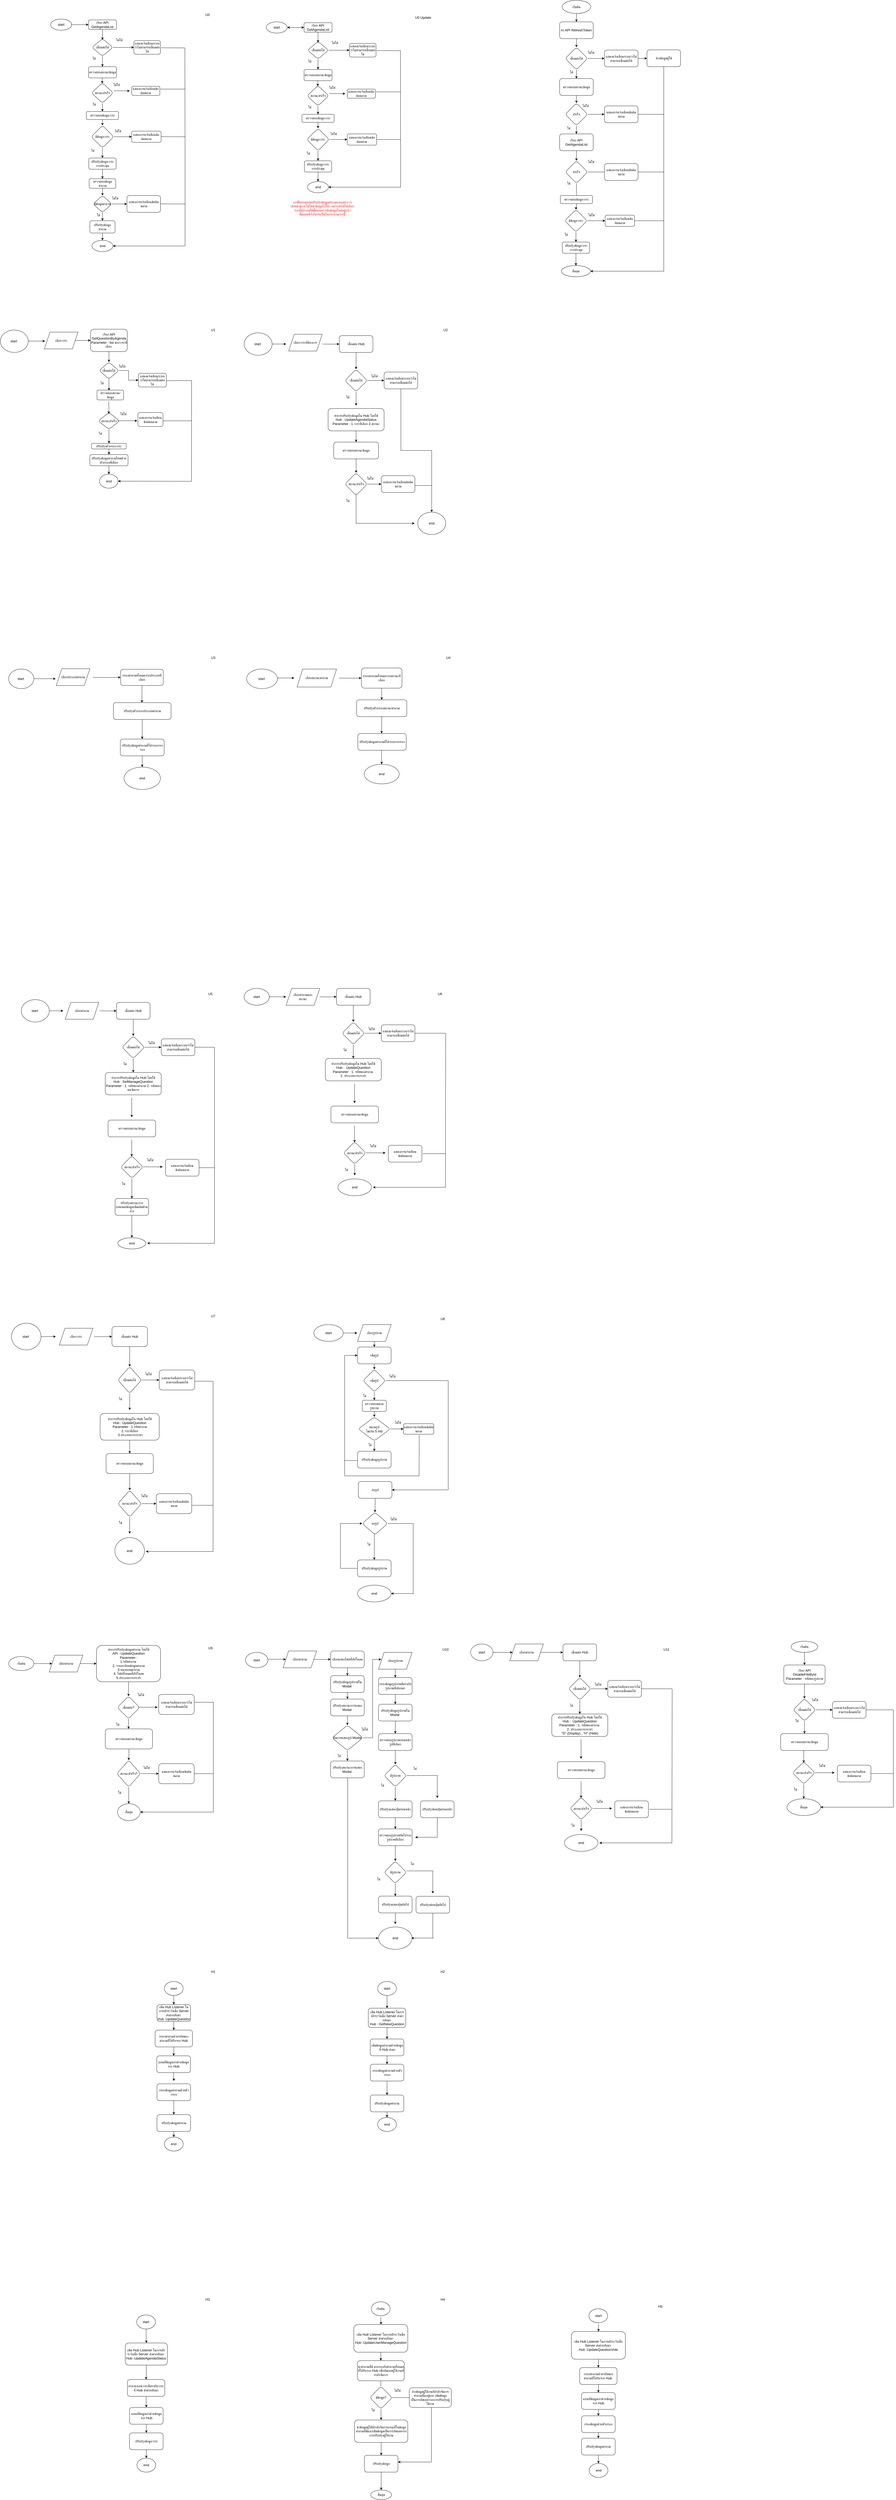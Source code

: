 <mxfile version="20.3.0" type="github">
  <diagram id="H9ZrI43M73sGWypSq_Jb" name="Page-1">
    <mxGraphModel dx="1141" dy="1804" grid="1" gridSize="10" guides="1" tooltips="1" connect="1" arrows="1" fold="1" page="1" pageScale="1" pageWidth="827" pageHeight="1169" math="0" shadow="0">
      <root>
        <mxCell id="0" />
        <mxCell id="1" parent="0" />
        <mxCell id="FMrHo2OvU-c8rs8Sghoq-2" value="" style="group" parent="1" vertex="1" connectable="0">
          <mxGeometry x="50" y="3575" width="760" height="990" as="geometry" />
        </mxCell>
        <mxCell id="FMrHo2OvU-c8rs8Sghoq-3" value="start&amp;nbsp;" style="ellipse;whiteSpace=wrap;html=1;" parent="FMrHo2OvU-c8rs8Sghoq-2" vertex="1">
          <mxGeometry width="105.556" height="95.422" as="geometry" />
        </mxCell>
        <mxCell id="FMrHo2OvU-c8rs8Sghoq-4" value="" style="endArrow=classic;html=1;rounded=0;" parent="FMrHo2OvU-c8rs8Sghoq-2" edge="1">
          <mxGeometry width="50" height="50" relative="1" as="geometry">
            <mxPoint x="105.556" y="47.711" as="sourcePoint" />
            <mxPoint x="158.333" y="47.711" as="targetPoint" />
          </mxGeometry>
        </mxCell>
        <mxCell id="FMrHo2OvU-c8rs8Sghoq-6" value="เชื่อมต่อ Hub" style="rounded=1;whiteSpace=wrap;html=1;" parent="FMrHo2OvU-c8rs8Sghoq-2" vertex="1">
          <mxGeometry x="358.889" y="11.928" width="126.667" height="71.566" as="geometry" />
        </mxCell>
        <mxCell id="FMrHo2OvU-c8rs8Sghoq-7" value="" style="edgeStyle=orthogonalEdgeStyle;rounded=0;orthogonalLoop=1;jettySize=auto;html=1;" parent="FMrHo2OvU-c8rs8Sghoq-2" target="FMrHo2OvU-c8rs8Sghoq-6" edge="1">
          <mxGeometry relative="1" as="geometry">
            <mxPoint x="295.556" y="47.711" as="sourcePoint" />
          </mxGeometry>
        </mxCell>
        <mxCell id="FMrHo2OvU-c8rs8Sghoq-8" value="เเสดงแจ้งเตือนระบบว่าไม่สามารถเชื่อมต่อได้" style="whiteSpace=wrap;html=1;rounded=1;" parent="FMrHo2OvU-c8rs8Sghoq-2" vertex="1">
          <mxGeometry x="527.778" y="166.988" width="126.667" height="71.566" as="geometry" />
        </mxCell>
        <mxCell id="FMrHo2OvU-c8rs8Sghoq-9" value="ไม่ได้" style="text;html=1;align=center;verticalAlign=middle;resizable=0;points=[];autosize=1;strokeColor=none;fillColor=none;" parent="FMrHo2OvU-c8rs8Sghoq-2" vertex="1">
          <mxGeometry x="464.444" y="166.988" width="50" height="30" as="geometry" />
        </mxCell>
        <mxCell id="FMrHo2OvU-c8rs8Sghoq-10" value="ตรวจสอบสถานะข้อมูล" style="rounded=1;whiteSpace=wrap;html=1;" parent="FMrHo2OvU-c8rs8Sghoq-2" vertex="1">
          <mxGeometry x="337.778" y="465.181" width="168.889" height="71.566" as="geometry" />
        </mxCell>
        <mxCell id="FMrHo2OvU-c8rs8Sghoq-11" value="" style="group" parent="FMrHo2OvU-c8rs8Sghoq-2" vertex="1" connectable="0">
          <mxGeometry x="369.444" y="155.06" width="95" height="155.06" as="geometry" />
        </mxCell>
        <mxCell id="FMrHo2OvU-c8rs8Sghoq-12" value="" style="edgeStyle=orthogonalEdgeStyle;rounded=0;orthogonalLoop=1;jettySize=auto;html=1;" parent="FMrHo2OvU-c8rs8Sghoq-11" source="FMrHo2OvU-c8rs8Sghoq-13" edge="1">
          <mxGeometry relative="1" as="geometry">
            <mxPoint x="52.778" y="155.06" as="targetPoint" />
          </mxGeometry>
        </mxCell>
        <mxCell id="FMrHo2OvU-c8rs8Sghoq-13" value="เชื่อมต่อได้" style="rhombus;whiteSpace=wrap;html=1;rounded=1;" parent="FMrHo2OvU-c8rs8Sghoq-11" vertex="1">
          <mxGeometry x="10.556" width="84.444" height="95.422" as="geometry" />
        </mxCell>
        <mxCell id="FMrHo2OvU-c8rs8Sghoq-14" value="ได้" style="text;html=1;align=center;verticalAlign=middle;resizable=0;points=[];autosize=1;strokeColor=none;fillColor=none;" parent="FMrHo2OvU-c8rs8Sghoq-11" vertex="1">
          <mxGeometry y="101.386" width="40" height="30" as="geometry" />
        </mxCell>
        <mxCell id="FMrHo2OvU-c8rs8Sghoq-15" value="" style="edgeStyle=orthogonalEdgeStyle;rounded=0;orthogonalLoop=1;jettySize=auto;html=1;" parent="FMrHo2OvU-c8rs8Sghoq-2" source="FMrHo2OvU-c8rs8Sghoq-6" target="FMrHo2OvU-c8rs8Sghoq-13" edge="1">
          <mxGeometry relative="1" as="geometry" />
        </mxCell>
        <mxCell id="FMrHo2OvU-c8rs8Sghoq-16" value="" style="edgeStyle=orthogonalEdgeStyle;rounded=0;orthogonalLoop=1;jettySize=auto;html=1;" parent="FMrHo2OvU-c8rs8Sghoq-2" source="FMrHo2OvU-c8rs8Sghoq-13" target="FMrHo2OvU-c8rs8Sghoq-8" edge="1">
          <mxGeometry relative="1" as="geometry" />
        </mxCell>
        <mxCell id="FMrHo2OvU-c8rs8Sghoq-17" value="" style="group" parent="FMrHo2OvU-c8rs8Sghoq-2" vertex="1" connectable="0">
          <mxGeometry x="369.444" y="596.386" width="95" height="155.06" as="geometry" />
        </mxCell>
        <mxCell id="FMrHo2OvU-c8rs8Sghoq-18" value="" style="edgeStyle=orthogonalEdgeStyle;rounded=0;orthogonalLoop=1;jettySize=auto;html=1;" parent="FMrHo2OvU-c8rs8Sghoq-17" source="FMrHo2OvU-c8rs8Sghoq-19" edge="1">
          <mxGeometry relative="1" as="geometry">
            <mxPoint x="52.778" y="155.06" as="targetPoint" />
          </mxGeometry>
        </mxCell>
        <mxCell id="FMrHo2OvU-c8rs8Sghoq-19" value="สถานะสำเร็จ" style="rhombus;whiteSpace=wrap;html=1;rounded=1;" parent="FMrHo2OvU-c8rs8Sghoq-17" vertex="1">
          <mxGeometry x="10.556" width="84.444" height="95.422" as="geometry" />
        </mxCell>
        <mxCell id="FMrHo2OvU-c8rs8Sghoq-20" value="ใช่" style="text;html=1;align=center;verticalAlign=middle;resizable=0;points=[];autosize=1;strokeColor=none;fillColor=none;" parent="FMrHo2OvU-c8rs8Sghoq-17" vertex="1">
          <mxGeometry y="101.386" width="40" height="30" as="geometry" />
        </mxCell>
        <mxCell id="FMrHo2OvU-c8rs8Sghoq-21" value="" style="edgeStyle=orthogonalEdgeStyle;rounded=0;orthogonalLoop=1;jettySize=auto;html=1;" parent="FMrHo2OvU-c8rs8Sghoq-2" source="FMrHo2OvU-c8rs8Sghoq-10" target="FMrHo2OvU-c8rs8Sghoq-19" edge="1">
          <mxGeometry relative="1" as="geometry" />
        </mxCell>
        <mxCell id="FMrHo2OvU-c8rs8Sghoq-22" value="แสดงการแจ้งเตือนข้อผิดพลาด" style="whiteSpace=wrap;html=1;rounded=1;" parent="FMrHo2OvU-c8rs8Sghoq-2" vertex="1">
          <mxGeometry x="517.222" y="608.313" width="126.667" height="71.566" as="geometry" />
        </mxCell>
        <mxCell id="FMrHo2OvU-c8rs8Sghoq-23" value="" style="edgeStyle=orthogonalEdgeStyle;rounded=0;orthogonalLoop=1;jettySize=auto;html=1;" parent="FMrHo2OvU-c8rs8Sghoq-2" source="FMrHo2OvU-c8rs8Sghoq-19" target="FMrHo2OvU-c8rs8Sghoq-22" edge="1">
          <mxGeometry relative="1" as="geometry" />
        </mxCell>
        <mxCell id="FMrHo2OvU-c8rs8Sghoq-24" value="" style="edgeStyle=orthogonalEdgeStyle;rounded=0;orthogonalLoop=1;jettySize=auto;html=1;" parent="FMrHo2OvU-c8rs8Sghoq-2" source="FMrHo2OvU-c8rs8Sghoq-25" target="FMrHo2OvU-c8rs8Sghoq-10" edge="1">
          <mxGeometry relative="1" as="geometry" />
        </mxCell>
        <mxCell id="FMrHo2OvU-c8rs8Sghoq-25" value="ทำการปรับปรุงข้อมูลใน Hub โดยใช้ &lt;br&gt;Hub : UpdateQuestion&lt;br&gt;Parameter : 1.รหัสคำถาม &lt;br&gt;2.วาระที่เลือก&lt;br&gt;&amp;nbsp;3.ประเภทการกระทำ" style="rounded=1;whiteSpace=wrap;html=1;" parent="FMrHo2OvU-c8rs8Sghoq-2" vertex="1">
          <mxGeometry x="316.667" y="322.048" width="211.111" height="95.422" as="geometry" />
        </mxCell>
        <mxCell id="FMrHo2OvU-c8rs8Sghoq-26" value="ไม่ใช่" style="text;html=1;align=center;verticalAlign=middle;resizable=0;points=[];autosize=1;strokeColor=none;fillColor=none;" parent="FMrHo2OvU-c8rs8Sghoq-2" vertex="1">
          <mxGeometry x="448.611" y="602.349" width="50" height="30" as="geometry" />
        </mxCell>
        <mxCell id="FMrHo2OvU-c8rs8Sghoq-33" value="" style="endArrow=none;html=1;rounded=0;strokeColor=default;" parent="FMrHo2OvU-c8rs8Sghoq-2" edge="1">
          <mxGeometry width="50" height="50" relative="1" as="geometry">
            <mxPoint x="643.889" y="650.06" as="sourcePoint" />
            <mxPoint x="720" y="650" as="targetPoint" />
          </mxGeometry>
        </mxCell>
        <mxCell id="FMrHo2OvU-c8rs8Sghoq-115" value="" style="endArrow=none;html=1;rounded=0;" parent="FMrHo2OvU-c8rs8Sghoq-2" edge="1">
          <mxGeometry width="50" height="50" relative="1" as="geometry">
            <mxPoint x="654.44" y="206.99" as="sourcePoint" />
            <mxPoint x="720" y="207" as="targetPoint" />
          </mxGeometry>
        </mxCell>
        <mxCell id="FMrHo2OvU-c8rs8Sghoq-117" value="" style="endArrow=none;html=1;rounded=0;" parent="FMrHo2OvU-c8rs8Sghoq-2" edge="1">
          <mxGeometry width="50" height="50" relative="1" as="geometry">
            <mxPoint x="720" y="206.99" as="sourcePoint" />
            <mxPoint x="720" y="815" as="targetPoint" />
          </mxGeometry>
        </mxCell>
        <mxCell id="FMrHo2OvU-c8rs8Sghoq-30" value="end" style="ellipse;whiteSpace=wrap;html=1;" parent="FMrHo2OvU-c8rs8Sghoq-2" vertex="1">
          <mxGeometry x="369.444" y="764.998" width="105.556" height="95.422" as="geometry" />
        </mxCell>
        <mxCell id="FMrHo2OvU-c8rs8Sghoq-118" value="" style="endArrow=classic;html=1;rounded=0;" parent="FMrHo2OvU-c8rs8Sghoq-2" edge="1">
          <mxGeometry width="50" height="50" relative="1" as="geometry">
            <mxPoint x="720" y="815" as="sourcePoint" />
            <mxPoint x="480" y="815" as="targetPoint" />
          </mxGeometry>
        </mxCell>
        <mxCell id="lWOurz0e51KmcYm-DZ4s-4" value="เลือกวาระ" style="shape=parallelogram;perimeter=parallelogramPerimeter;whiteSpace=wrap;html=1;fixedSize=1;" parent="FMrHo2OvU-c8rs8Sghoq-2" vertex="1">
          <mxGeometry x="171" y="18" width="120" height="60" as="geometry" />
        </mxCell>
        <mxCell id="FMrHo2OvU-c8rs8Sghoq-82" value="" style="edgeStyle=orthogonalEdgeStyle;rounded=0;orthogonalLoop=1;jettySize=auto;html=1;entryX=0;entryY=0.5;entryDx=0;entryDy=0;" parent="1" source="FMrHo2OvU-c8rs8Sghoq-65" target="LfXYUtvSCsuK5B0XXpPZ-165" edge="1">
          <mxGeometry relative="1" as="geometry">
            <mxPoint x="240" y="4790.0" as="targetPoint" />
          </mxGeometry>
        </mxCell>
        <mxCell id="FMrHo2OvU-c8rs8Sghoq-65" value="เริ่มต้น" style="ellipse;whiteSpace=wrap;html=1;rounded=1;" parent="1" vertex="1">
          <mxGeometry x="40" y="4765" width="90" height="50" as="geometry" />
        </mxCell>
        <mxCell id="FMrHo2OvU-c8rs8Sghoq-67" value="" style="group" parent="1" vertex="1" connectable="0">
          <mxGeometry x="890" y="1240" width="690" height="660" as="geometry" />
        </mxCell>
        <mxCell id="NFxBXwBvF9NyGnt5mvOB-206" value="start&amp;nbsp;" style="ellipse;whiteSpace=wrap;html=1;" parent="FMrHo2OvU-c8rs8Sghoq-67" vertex="1">
          <mxGeometry width="110" height="70" as="geometry" />
        </mxCell>
        <mxCell id="NFxBXwBvF9NyGnt5mvOB-217" value="" style="edgeStyle=orthogonalEdgeStyle;rounded=0;orthogonalLoop=1;jettySize=auto;html=1;strokeColor=default;" parent="FMrHo2OvU-c8rs8Sghoq-67" source="NFxBXwBvF9NyGnt5mvOB-206" edge="1">
          <mxGeometry relative="1" as="geometry">
            <Array as="points">
              <mxPoint x="120" y="32" />
              <mxPoint x="120" y="32" />
            </Array>
            <mxPoint x="170" y="32.0" as="targetPoint" />
          </mxGeometry>
        </mxCell>
        <mxCell id="NFxBXwBvF9NyGnt5mvOB-209" value="กรองคำถามทั้งหมดจากสถานะที่เลือก" style="rounded=1;whiteSpace=wrap;html=1;" parent="FMrHo2OvU-c8rs8Sghoq-67" vertex="1">
          <mxGeometry x="410" y="-3.77" width="144.95" height="72.14" as="geometry" />
        </mxCell>
        <mxCell id="NFxBXwBvF9NyGnt5mvOB-210" value="" style="edgeStyle=orthogonalEdgeStyle;rounded=0;orthogonalLoop=1;jettySize=auto;html=1;" parent="FMrHo2OvU-c8rs8Sghoq-67" target="NFxBXwBvF9NyGnt5mvOB-209" edge="1">
          <mxGeometry relative="1" as="geometry">
            <mxPoint x="330" y="32.25" as="sourcePoint" />
          </mxGeometry>
        </mxCell>
        <mxCell id="NFxBXwBvF9NyGnt5mvOB-213" value="ปรับปรุงตัวกรองสถานะคำถาม" style="rounded=1;whiteSpace=wrap;html=1;" parent="FMrHo2OvU-c8rs8Sghoq-67" vertex="1">
          <mxGeometry x="392.86" y="110" width="179.23" height="60" as="geometry" />
        </mxCell>
        <mxCell id="NFxBXwBvF9NyGnt5mvOB-218" value="" style="edgeStyle=orthogonalEdgeStyle;rounded=0;orthogonalLoop=1;jettySize=auto;html=1;strokeColor=default;" parent="FMrHo2OvU-c8rs8Sghoq-67" source="NFxBXwBvF9NyGnt5mvOB-209" target="NFxBXwBvF9NyGnt5mvOB-213" edge="1">
          <mxGeometry relative="1" as="geometry" />
        </mxCell>
        <mxCell id="NFxBXwBvF9NyGnt5mvOB-215" value="ปรับปรุงข้อมูลคำถามที่ได้จากการกรอง" style="rounded=1;whiteSpace=wrap;html=1;" parent="FMrHo2OvU-c8rs8Sghoq-67" vertex="1">
          <mxGeometry x="397.11" y="230" width="172.89" height="60" as="geometry" />
        </mxCell>
        <mxCell id="NFxBXwBvF9NyGnt5mvOB-212" style="edgeStyle=orthogonalEdgeStyle;rounded=0;orthogonalLoop=1;jettySize=auto;html=1;strokeColor=default;" parent="FMrHo2OvU-c8rs8Sghoq-67" source="NFxBXwBvF9NyGnt5mvOB-213" target="NFxBXwBvF9NyGnt5mvOB-215" edge="1">
          <mxGeometry relative="1" as="geometry">
            <Array as="points">
              <mxPoint x="482" y="210" />
              <mxPoint x="482" y="210" />
            </Array>
          </mxGeometry>
        </mxCell>
        <mxCell id="NFxBXwBvF9NyGnt5mvOB-216" value="end" style="ellipse;whiteSpace=wrap;html=1;" parent="FMrHo2OvU-c8rs8Sghoq-67" vertex="1">
          <mxGeometry x="420" y="340" width="124.95" height="70" as="geometry" />
        </mxCell>
        <mxCell id="NFxBXwBvF9NyGnt5mvOB-214" value="" style="edgeStyle=orthogonalEdgeStyle;rounded=0;orthogonalLoop=1;jettySize=auto;html=1;strokeColor=default;" parent="FMrHo2OvU-c8rs8Sghoq-67" source="NFxBXwBvF9NyGnt5mvOB-215" target="NFxBXwBvF9NyGnt5mvOB-216" edge="1">
          <mxGeometry relative="1" as="geometry">
            <Array as="points">
              <mxPoint x="482" y="315" />
            </Array>
          </mxGeometry>
        </mxCell>
        <mxCell id="lWOurz0e51KmcYm-DZ4s-2" value="เลือกสถานะคำถาม" style="shape=parallelogram;perimeter=parallelogramPerimeter;whiteSpace=wrap;html=1;fixedSize=1;" parent="FMrHo2OvU-c8rs8Sghoq-67" vertex="1">
          <mxGeometry x="180" y="0.3" width="141" height="64" as="geometry" />
        </mxCell>
        <mxCell id="NFxBXwBvF9NyGnt5mvOB-221" value="start&amp;nbsp;" style="ellipse;whiteSpace=wrap;html=1;" parent="1" vertex="1">
          <mxGeometry x="40" y="1240" width="90" height="70" as="geometry" />
        </mxCell>
        <mxCell id="NFxBXwBvF9NyGnt5mvOB-222" value="" style="endArrow=classic;html=1;rounded=0;" parent="1" edge="1">
          <mxGeometry width="50" height="50" relative="1" as="geometry">
            <mxPoint x="129.996" y="1274.624" as="sourcePoint" />
            <mxPoint x="207.773" y="1274.624" as="targetPoint" />
          </mxGeometry>
        </mxCell>
        <mxCell id="NFxBXwBvF9NyGnt5mvOB-224" value="กรองคำถามทั้งหมดจากประเภทที่เลือก" style="rounded=1;whiteSpace=wrap;html=1;" parent="1" vertex="1">
          <mxGeometry x="440" y="1240.97" width="152.22" height="57.72" as="geometry" />
        </mxCell>
        <mxCell id="NFxBXwBvF9NyGnt5mvOB-225" value="" style="edgeStyle=orthogonalEdgeStyle;rounded=0;orthogonalLoop=1;jettySize=auto;html=1;" parent="1" target="NFxBXwBvF9NyGnt5mvOB-224" edge="1">
          <mxGeometry relative="1" as="geometry">
            <mxPoint x="340" y="1269.83" as="sourcePoint" />
          </mxGeometry>
        </mxCell>
        <mxCell id="NFxBXwBvF9NyGnt5mvOB-226" value="" style="edgeStyle=orthogonalEdgeStyle;rounded=0;orthogonalLoop=1;jettySize=auto;html=1;" parent="1" source="NFxBXwBvF9NyGnt5mvOB-224" edge="1">
          <mxGeometry relative="1" as="geometry">
            <mxPoint x="516" y="1360" as="targetPoint" />
          </mxGeometry>
        </mxCell>
        <mxCell id="NFxBXwBvF9NyGnt5mvOB-228" value="ปรับปรุงตัวกรองประเภทคำถาม" style="rounded=1;whiteSpace=wrap;html=1;" parent="1" vertex="1">
          <mxGeometry x="414" y="1360" width="206" height="60" as="geometry" />
        </mxCell>
        <mxCell id="NFxBXwBvF9NyGnt5mvOB-230" value="ปรับปรุงข้อมูลคำถามที่ได้จากการกรอง" style="rounded=1;whiteSpace=wrap;html=1;" parent="1" vertex="1">
          <mxGeometry x="438.72" y="1490" width="156.55" height="60" as="geometry" />
        </mxCell>
        <mxCell id="NFxBXwBvF9NyGnt5mvOB-227" style="edgeStyle=orthogonalEdgeStyle;rounded=0;orthogonalLoop=1;jettySize=auto;html=1;strokeColor=default;" parent="1" source="NFxBXwBvF9NyGnt5mvOB-228" target="NFxBXwBvF9NyGnt5mvOB-230" edge="1">
          <mxGeometry relative="1" as="geometry" />
        </mxCell>
        <mxCell id="NFxBXwBvF9NyGnt5mvOB-231" value="end" style="ellipse;whiteSpace=wrap;html=1;" parent="1" vertex="1">
          <mxGeometry x="452" y="1590" width="130" height="80" as="geometry" />
        </mxCell>
        <mxCell id="NFxBXwBvF9NyGnt5mvOB-229" value="" style="edgeStyle=orthogonalEdgeStyle;rounded=0;orthogonalLoop=1;jettySize=auto;html=1;strokeColor=default;" parent="1" source="NFxBXwBvF9NyGnt5mvOB-230" target="NFxBXwBvF9NyGnt5mvOB-231" edge="1">
          <mxGeometry relative="1" as="geometry" />
        </mxCell>
        <mxCell id="FMrHo2OvU-c8rs8Sghoq-70" value="U1" style="text;html=1;align=center;verticalAlign=middle;resizable=0;points=[];autosize=1;strokeColor=none;fillColor=none;" parent="1" vertex="1">
          <mxGeometry x="750" y="15" width="40" height="30" as="geometry" />
        </mxCell>
        <mxCell id="FMrHo2OvU-c8rs8Sghoq-71" value="U2" style="text;html=1;align=center;verticalAlign=middle;resizable=0;points=[];autosize=1;strokeColor=none;fillColor=none;" parent="1" vertex="1">
          <mxGeometry x="1580" y="15" width="40" height="30" as="geometry" />
        </mxCell>
        <mxCell id="FMrHo2OvU-c8rs8Sghoq-72" value="U3" style="text;html=1;align=center;verticalAlign=middle;resizable=0;points=[];autosize=1;strokeColor=none;fillColor=none;" parent="1" vertex="1">
          <mxGeometry x="750" y="1185" width="40" height="30" as="geometry" />
        </mxCell>
        <mxCell id="FMrHo2OvU-c8rs8Sghoq-73" value="U4" style="text;html=1;align=center;verticalAlign=middle;resizable=0;points=[];autosize=1;strokeColor=none;fillColor=none;" parent="1" vertex="1">
          <mxGeometry x="1590" y="1185" width="40" height="30" as="geometry" />
        </mxCell>
        <mxCell id="FMrHo2OvU-c8rs8Sghoq-75" value="U5" style="text;html=1;align=center;verticalAlign=middle;resizable=0;points=[];autosize=1;strokeColor=none;fillColor=none;" parent="1" vertex="1">
          <mxGeometry x="740" y="2385" width="40" height="30" as="geometry" />
        </mxCell>
        <mxCell id="FMrHo2OvU-c8rs8Sghoq-77" value="U7" style="text;html=1;align=center;verticalAlign=middle;resizable=0;points=[];autosize=1;strokeColor=none;fillColor=none;" parent="1" vertex="1">
          <mxGeometry x="750" y="3535" width="40" height="30" as="geometry" />
        </mxCell>
        <mxCell id="FMrHo2OvU-c8rs8Sghoq-78" value="U8&lt;br&gt;" style="text;html=1;align=center;verticalAlign=middle;resizable=0;points=[];autosize=1;strokeColor=none;fillColor=none;" parent="1" vertex="1">
          <mxGeometry x="1570" y="3545" width="40" height="30" as="geometry" />
        </mxCell>
        <mxCell id="FMrHo2OvU-c8rs8Sghoq-80" value="U9" style="text;html=1;align=center;verticalAlign=middle;resizable=0;points=[];autosize=1;strokeColor=none;fillColor=none;" parent="1" vertex="1">
          <mxGeometry x="740" y="4720" width="40" height="30" as="geometry" />
        </mxCell>
        <mxCell id="FMrHo2OvU-c8rs8Sghoq-95" value="" style="edgeStyle=orthogonalEdgeStyle;rounded=0;orthogonalLoop=1;jettySize=auto;html=1;exitX=1;exitY=0.5;exitDx=0;exitDy=0;" parent="1" source="LfXYUtvSCsuK5B0XXpPZ-165" target="YWviFkrGvdr-aoqZ9q_E-85" edge="1">
          <mxGeometry relative="1" as="geometry">
            <mxPoint x="360" y="4790.037" as="sourcePoint" />
            <mxPoint x="423.33" y="4789.19" as="targetPoint" />
          </mxGeometry>
        </mxCell>
        <mxCell id="FMrHo2OvU-c8rs8Sghoq-88" value="ไม่ได้" style="text;html=1;align=center;verticalAlign=middle;resizable=0;points=[];autosize=1;strokeColor=none;fillColor=none;" parent="1" vertex="1">
          <mxGeometry x="487.196" y="4886.63" width="50" height="30" as="geometry" />
        </mxCell>
        <mxCell id="dkjwccnz1a46yvxOUcAg-2" value="U0&lt;br&gt;" style="text;html=1;align=center;verticalAlign=middle;resizable=0;points=[];autosize=1;strokeColor=none;fillColor=none;" parent="1" vertex="1">
          <mxGeometry x="730" y="-1110" width="40" height="30" as="geometry" />
        </mxCell>
        <mxCell id="dkjwccnz1a46yvxOUcAg-75" value="H1" style="text;html=1;align=center;verticalAlign=middle;resizable=0;points=[];autosize=1;strokeColor=none;fillColor=none;" parent="1" vertex="1">
          <mxGeometry x="750" y="5875" width="40" height="30" as="geometry" />
        </mxCell>
        <mxCell id="NFxBXwBvF9NyGnt5mvOB-296" value="" style="group" parent="1" vertex="1" connectable="0">
          <mxGeometry x="1151" y="2380" width="365" height="840" as="geometry" />
        </mxCell>
        <mxCell id="NFxBXwBvF9NyGnt5mvOB-297" value="" style="group" parent="NFxBXwBvF9NyGnt5mvOB-296" vertex="1" connectable="0">
          <mxGeometry width="340" height="250" as="geometry" />
        </mxCell>
        <mxCell id="NFxBXwBvF9NyGnt5mvOB-298" value="เชื่อมต่อ Hub" style="rounded=1;whiteSpace=wrap;html=1;" parent="NFxBXwBvF9NyGnt5mvOB-297" vertex="1">
          <mxGeometry x="60" width="120" height="60" as="geometry" />
        </mxCell>
        <mxCell id="NFxBXwBvF9NyGnt5mvOB-299" value="" style="edgeStyle=orthogonalEdgeStyle;rounded=0;orthogonalLoop=1;jettySize=auto;html=1;" parent="NFxBXwBvF9NyGnt5mvOB-297" target="NFxBXwBvF9NyGnt5mvOB-298" edge="1">
          <mxGeometry relative="1" as="geometry">
            <mxPoint y="30" as="sourcePoint" />
          </mxGeometry>
        </mxCell>
        <mxCell id="NFxBXwBvF9NyGnt5mvOB-300" value="เเสดงแจ้งเตือนระบบว่าไม่สามารถเชื่อมต่อได้" style="whiteSpace=wrap;html=1;rounded=1;" parent="NFxBXwBvF9NyGnt5mvOB-297" vertex="1">
          <mxGeometry x="220" y="130" width="120" height="60" as="geometry" />
        </mxCell>
        <mxCell id="NFxBXwBvF9NyGnt5mvOB-301" value="ไม่ได้" style="text;html=1;align=center;verticalAlign=middle;resizable=0;points=[];autosize=1;strokeColor=none;fillColor=none;" parent="NFxBXwBvF9NyGnt5mvOB-297" vertex="1">
          <mxGeometry x="160" y="130" width="50" height="30" as="geometry" />
        </mxCell>
        <mxCell id="NFxBXwBvF9NyGnt5mvOB-302" value="" style="group" parent="NFxBXwBvF9NyGnt5mvOB-297" vertex="1" connectable="0">
          <mxGeometry x="70" y="120" width="90" height="130" as="geometry" />
        </mxCell>
        <mxCell id="NFxBXwBvF9NyGnt5mvOB-303" value="" style="edgeStyle=orthogonalEdgeStyle;rounded=0;orthogonalLoop=1;jettySize=auto;html=1;" parent="NFxBXwBvF9NyGnt5mvOB-302" source="NFxBXwBvF9NyGnt5mvOB-304" edge="1">
          <mxGeometry relative="1" as="geometry">
            <mxPoint x="50" y="130" as="targetPoint" />
          </mxGeometry>
        </mxCell>
        <mxCell id="NFxBXwBvF9NyGnt5mvOB-304" value="เชื่อมต่อได้" style="rhombus;whiteSpace=wrap;html=1;rounded=1;" parent="NFxBXwBvF9NyGnt5mvOB-302" vertex="1">
          <mxGeometry x="10" width="80" height="80" as="geometry" />
        </mxCell>
        <mxCell id="NFxBXwBvF9NyGnt5mvOB-305" value="ได้" style="text;html=1;align=center;verticalAlign=middle;resizable=0;points=[];autosize=1;strokeColor=none;fillColor=none;" parent="NFxBXwBvF9NyGnt5mvOB-302" vertex="1">
          <mxGeometry y="85" width="40" height="30" as="geometry" />
        </mxCell>
        <mxCell id="NFxBXwBvF9NyGnt5mvOB-306" value="" style="edgeStyle=orthogonalEdgeStyle;rounded=0;orthogonalLoop=1;jettySize=auto;html=1;" parent="NFxBXwBvF9NyGnt5mvOB-297" source="NFxBXwBvF9NyGnt5mvOB-298" target="NFxBXwBvF9NyGnt5mvOB-304" edge="1">
          <mxGeometry relative="1" as="geometry" />
        </mxCell>
        <mxCell id="NFxBXwBvF9NyGnt5mvOB-307" value="" style="edgeStyle=orthogonalEdgeStyle;rounded=0;orthogonalLoop=1;jettySize=auto;html=1;" parent="NFxBXwBvF9NyGnt5mvOB-297" source="NFxBXwBvF9NyGnt5mvOB-304" target="NFxBXwBvF9NyGnt5mvOB-300" edge="1">
          <mxGeometry relative="1" as="geometry" />
        </mxCell>
        <mxCell id="NFxBXwBvF9NyGnt5mvOB-308" value="ทำการปรับปรุงข้อมูลใน Hub โดยใช้ &lt;br&gt;Hub :&amp;nbsp; UpdateQuestion&lt;br&gt;Parameter : 1. รหัสของคำถาม&amp;nbsp;&lt;br&gt;2. ประเภทการกระทำ" style="rounded=1;whiteSpace=wrap;html=1;" parent="NFxBXwBvF9NyGnt5mvOB-296" vertex="1">
          <mxGeometry x="20" y="250" width="200" height="80" as="geometry" />
        </mxCell>
        <mxCell id="NFxBXwBvF9NyGnt5mvOB-324" value="" style="group" parent="NFxBXwBvF9NyGnt5mvOB-296" vertex="1" connectable="0">
          <mxGeometry x="40" y="340.0" width="325" height="500.0" as="geometry" />
        </mxCell>
        <mxCell id="NFxBXwBvF9NyGnt5mvOB-311" value="" style="group" parent="NFxBXwBvF9NyGnt5mvOB-324" vertex="1" connectable="0">
          <mxGeometry x="35" y="150.0" width="180" height="250" as="geometry" />
        </mxCell>
        <mxCell id="NFxBXwBvF9NyGnt5mvOB-312" value="สถานะสำเร็จ" style="rhombus;whiteSpace=wrap;html=1;rounded=1;" parent="NFxBXwBvF9NyGnt5mvOB-311" vertex="1">
          <mxGeometry x="10" y="57.5" width="80" height="80" as="geometry" />
        </mxCell>
        <mxCell id="NFxBXwBvF9NyGnt5mvOB-313" value="" style="endArrow=classic;html=1;rounded=0;" parent="NFxBXwBvF9NyGnt5mvOB-311" edge="1">
          <mxGeometry width="50" height="50" relative="1" as="geometry">
            <mxPoint x="49.5" as="sourcePoint" />
            <mxPoint x="49.5" y="60" as="targetPoint" />
          </mxGeometry>
        </mxCell>
        <mxCell id="NFxBXwBvF9NyGnt5mvOB-314" value="" style="endArrow=classic;html=1;rounded=0;" parent="NFxBXwBvF9NyGnt5mvOB-311" edge="1">
          <mxGeometry width="50" height="50" relative="1" as="geometry">
            <mxPoint x="90" y="97" as="sourcePoint" />
            <mxPoint x="160" y="97" as="targetPoint" />
          </mxGeometry>
        </mxCell>
        <mxCell id="NFxBXwBvF9NyGnt5mvOB-315" value="" style="endArrow=classic;html=1;rounded=0;" parent="NFxBXwBvF9NyGnt5mvOB-311" edge="1">
          <mxGeometry width="50" height="50" relative="1" as="geometry">
            <mxPoint x="50" y="137.5" as="sourcePoint" />
            <mxPoint x="50" y="177.5" as="targetPoint" />
          </mxGeometry>
        </mxCell>
        <mxCell id="NFxBXwBvF9NyGnt5mvOB-316" value="ไม่ใช่" style="text;html=1;align=center;verticalAlign=middle;resizable=0;points=[];autosize=1;strokeColor=none;fillColor=none;" parent="NFxBXwBvF9NyGnt5mvOB-311" vertex="1">
          <mxGeometry x="90" y="57.5" width="50" height="30" as="geometry" />
        </mxCell>
        <mxCell id="NFxBXwBvF9NyGnt5mvOB-317" value="ใช่" style="text;html=1;align=center;verticalAlign=middle;resizable=0;points=[];autosize=1;strokeColor=none;fillColor=none;" parent="NFxBXwBvF9NyGnt5mvOB-311" vertex="1">
          <mxGeometry y="142.5" width="40" height="30" as="geometry" />
        </mxCell>
        <mxCell id="NFxBXwBvF9NyGnt5mvOB-330" value="end" style="ellipse;whiteSpace=wrap;html=1;rounded=1;" parent="NFxBXwBvF9NyGnt5mvOB-311" vertex="1">
          <mxGeometry x="-10" y="190" width="120" height="60" as="geometry" />
        </mxCell>
        <mxCell id="NFxBXwBvF9NyGnt5mvOB-318" value="ตรวจสอบสถานะข้อมูล" style="rounded=1;whiteSpace=wrap;html=1;" parent="NFxBXwBvF9NyGnt5mvOB-324" vertex="1">
          <mxGeometry y="80.0" width="170" height="60" as="geometry" />
        </mxCell>
        <mxCell id="NFxBXwBvF9NyGnt5mvOB-319" value="แสดงการแจ้งเตือน&lt;br&gt;ข้อผิดพลาด" style="rounded=1;whiteSpace=wrap;html=1;" parent="NFxBXwBvF9NyGnt5mvOB-324" vertex="1">
          <mxGeometry x="205" y="220.0" width="120" height="60" as="geometry" />
        </mxCell>
        <mxCell id="NFxBXwBvF9NyGnt5mvOB-321" value="" style="endArrow=none;html=1;rounded=0;strokeColor=default;" parent="NFxBXwBvF9NyGnt5mvOB-324" target="NFxBXwBvF9NyGnt5mvOB-319" edge="1">
          <mxGeometry width="50" height="50" relative="1" as="geometry">
            <mxPoint x="325" y="250" as="sourcePoint" />
            <mxPoint x="335" y="-3610.0" as="targetPoint" />
          </mxGeometry>
        </mxCell>
        <mxCell id="NFxBXwBvF9NyGnt5mvOB-322" value="" style="endArrow=classic;html=1;rounded=0;" parent="NFxBXwBvF9NyGnt5mvOB-324" edge="1">
          <mxGeometry width="50" height="50" relative="1" as="geometry">
            <mxPoint x="84.5" as="sourcePoint" />
            <mxPoint x="84.5" y="70" as="targetPoint" />
          </mxGeometry>
        </mxCell>
        <mxCell id="NFxBXwBvF9NyGnt5mvOB-397" value="" style="endArrow=classic;html=1;rounded=0;strokeColor=default;entryX=1;entryY=0.5;entryDx=0;entryDy=0;" parent="NFxBXwBvF9NyGnt5mvOB-324" edge="1">
          <mxGeometry width="50" height="50" relative="1" as="geometry">
            <mxPoint x="410" y="370.0" as="sourcePoint" />
            <mxPoint x="150" y="370.0" as="targetPoint" />
          </mxGeometry>
        </mxCell>
        <mxCell id="NFxBXwBvF9NyGnt5mvOB-275" value="start" style="ellipse;whiteSpace=wrap;html=1;rounded=1;" parent="1" vertex="1">
          <mxGeometry x="881" y="2380" width="90" height="60" as="geometry" />
        </mxCell>
        <mxCell id="NFxBXwBvF9NyGnt5mvOB-310" value="" style="edgeStyle=orthogonalEdgeStyle;rounded=0;orthogonalLoop=1;jettySize=auto;html=1;strokeColor=default;" parent="1" source="NFxBXwBvF9NyGnt5mvOB-275" edge="1">
          <mxGeometry relative="1" as="geometry">
            <mxPoint x="1031" y="2410" as="targetPoint" />
          </mxGeometry>
        </mxCell>
        <mxCell id="NFxBXwBvF9NyGnt5mvOB-166" value="start&amp;nbsp;" style="ellipse;whiteSpace=wrap;html=1;" parent="1" vertex="1">
          <mxGeometry x="85" y="2420" width="100" height="80" as="geometry" />
        </mxCell>
        <mxCell id="NFxBXwBvF9NyGnt5mvOB-167" value="" style="endArrow=classic;html=1;rounded=0;" parent="1" edge="1">
          <mxGeometry width="50" height="50" relative="1" as="geometry">
            <mxPoint x="185" y="2460" as="sourcePoint" />
            <mxPoint x="235" y="2460" as="targetPoint" />
          </mxGeometry>
        </mxCell>
        <mxCell id="NFxBXwBvF9NyGnt5mvOB-245" value="" style="group" parent="1" vertex="1" connectable="0">
          <mxGeometry x="430" y="2920" width="180" height="210" as="geometry" />
        </mxCell>
        <mxCell id="NFxBXwBvF9NyGnt5mvOB-246" value="สถานะสำเร็จ" style="rhombus;whiteSpace=wrap;html=1;rounded=1;" parent="NFxBXwBvF9NyGnt5mvOB-245" vertex="1">
          <mxGeometry x="10" y="57.5" width="80" height="80" as="geometry" />
        </mxCell>
        <mxCell id="NFxBXwBvF9NyGnt5mvOB-247" value="" style="endArrow=classic;html=1;rounded=0;" parent="NFxBXwBvF9NyGnt5mvOB-245" edge="1">
          <mxGeometry width="50" height="50" relative="1" as="geometry">
            <mxPoint x="49.5" as="sourcePoint" />
            <mxPoint x="49.5" y="60" as="targetPoint" />
          </mxGeometry>
        </mxCell>
        <mxCell id="NFxBXwBvF9NyGnt5mvOB-248" value="" style="endArrow=classic;html=1;rounded=0;" parent="NFxBXwBvF9NyGnt5mvOB-245" edge="1">
          <mxGeometry width="50" height="50" relative="1" as="geometry">
            <mxPoint x="90" y="97" as="sourcePoint" />
            <mxPoint x="160" y="97" as="targetPoint" />
          </mxGeometry>
        </mxCell>
        <mxCell id="NFxBXwBvF9NyGnt5mvOB-250" value="ไม่ใช่" style="text;html=1;align=center;verticalAlign=middle;resizable=0;points=[];autosize=1;strokeColor=none;fillColor=none;" parent="NFxBXwBvF9NyGnt5mvOB-245" vertex="1">
          <mxGeometry x="90" y="57.5" width="50" height="30" as="geometry" />
        </mxCell>
        <mxCell id="NFxBXwBvF9NyGnt5mvOB-251" value="ใช่" style="text;html=1;align=center;verticalAlign=middle;resizable=0;points=[];autosize=1;strokeColor=none;fillColor=none;" parent="NFxBXwBvF9NyGnt5mvOB-245" vertex="1">
          <mxGeometry y="142.5" width="40" height="30" as="geometry" />
        </mxCell>
        <mxCell id="NFxBXwBvF9NyGnt5mvOB-253" value="ตรวจสอบสถานะข้อมูล" style="rounded=1;whiteSpace=wrap;html=1;" parent="1" vertex="1">
          <mxGeometry x="395" y="2850" width="170" height="60" as="geometry" />
        </mxCell>
        <mxCell id="NFxBXwBvF9NyGnt5mvOB-254" value="แสดงการแจ้งเตือน&lt;br&gt;ข้อผิดพลาด" style="rounded=1;whiteSpace=wrap;html=1;" parent="1" vertex="1">
          <mxGeometry x="600" y="2990" width="120" height="60" as="geometry" />
        </mxCell>
        <mxCell id="NFxBXwBvF9NyGnt5mvOB-257" value="" style="endArrow=none;html=1;rounded=0;strokeColor=default;" parent="1" edge="1">
          <mxGeometry width="50" height="50" relative="1" as="geometry">
            <mxPoint x="705" y="2590" as="sourcePoint" />
            <mxPoint x="775" y="2590" as="targetPoint" />
          </mxGeometry>
        </mxCell>
        <mxCell id="NFxBXwBvF9NyGnt5mvOB-258" value="" style="endArrow=none;html=1;rounded=0;strokeColor=default;" parent="1" target="NFxBXwBvF9NyGnt5mvOB-254" edge="1">
          <mxGeometry width="50" height="50" relative="1" as="geometry">
            <mxPoint x="720" y="3020" as="sourcePoint" />
            <mxPoint x="770" y="2970" as="targetPoint" />
          </mxGeometry>
        </mxCell>
        <mxCell id="NFxBXwBvF9NyGnt5mvOB-259" value="" style="endArrow=none;html=1;rounded=0;strokeColor=default;" parent="1" edge="1">
          <mxGeometry width="50" height="50" relative="1" as="geometry">
            <mxPoint x="720" y="3020" as="sourcePoint" />
            <mxPoint x="775" y="3020" as="targetPoint" />
          </mxGeometry>
        </mxCell>
        <mxCell id="NFxBXwBvF9NyGnt5mvOB-260" value="" style="endArrow=none;html=1;rounded=0;strokeColor=default;" parent="1" edge="1">
          <mxGeometry width="50" height="50" relative="1" as="geometry">
            <mxPoint x="775" y="2590" as="sourcePoint" />
            <mxPoint x="775" y="3290" as="targetPoint" />
          </mxGeometry>
        </mxCell>
        <mxCell id="NFxBXwBvF9NyGnt5mvOB-261" value="" style="endArrow=classic;html=1;rounded=0;strokeColor=default;" parent="1" edge="1">
          <mxGeometry width="50" height="50" relative="1" as="geometry">
            <mxPoint x="775" y="3290" as="sourcePoint" />
            <mxPoint x="535" y="3289.5" as="targetPoint" />
          </mxGeometry>
        </mxCell>
        <mxCell id="NFxBXwBvF9NyGnt5mvOB-1" value="start&amp;nbsp;" style="ellipse;whiteSpace=wrap;html=1;" parent="1" vertex="1">
          <mxGeometry x="10" y="30" width="100" height="80" as="geometry" />
        </mxCell>
        <mxCell id="NFxBXwBvF9NyGnt5mvOB-5" value="" style="endArrow=classic;html=1;rounded=0;" parent="1" edge="1">
          <mxGeometry width="50" height="50" relative="1" as="geometry">
            <mxPoint x="110" y="69.5" as="sourcePoint" />
            <mxPoint x="170" y="69.5" as="targetPoint" />
          </mxGeometry>
        </mxCell>
        <mxCell id="NFxBXwBvF9NyGnt5mvOB-124" value="start&amp;nbsp;" style="ellipse;whiteSpace=wrap;html=1;" parent="1" vertex="1">
          <mxGeometry x="881" y="40" width="100" height="80" as="geometry" />
        </mxCell>
        <mxCell id="NFxBXwBvF9NyGnt5mvOB-125" value="" style="endArrow=classic;html=1;rounded=0;" parent="1" edge="1">
          <mxGeometry width="50" height="50" relative="1" as="geometry">
            <mxPoint x="981" y="80" as="sourcePoint" />
            <mxPoint x="1031" y="80" as="targetPoint" />
          </mxGeometry>
        </mxCell>
        <mxCell id="NFxBXwBvF9NyGnt5mvOB-128" value="เชื่อมต่อ Hub" style="rounded=1;whiteSpace=wrap;html=1;" parent="1" vertex="1">
          <mxGeometry x="1221" y="50" width="120" height="60" as="geometry" />
        </mxCell>
        <mxCell id="NFxBXwBvF9NyGnt5mvOB-129" value="" style="edgeStyle=orthogonalEdgeStyle;rounded=0;orthogonalLoop=1;jettySize=auto;html=1;" parent="1" target="NFxBXwBvF9NyGnt5mvOB-128" edge="1">
          <mxGeometry relative="1" as="geometry">
            <mxPoint x="1161" y="80" as="sourcePoint" />
          </mxGeometry>
        </mxCell>
        <mxCell id="NFxBXwBvF9NyGnt5mvOB-133" value="เเสดงแจ้งเตือนระบบว่าไม่สามารถเชื่อมต่อได้" style="whiteSpace=wrap;html=1;rounded=1;" parent="1" vertex="1">
          <mxGeometry x="1381" y="180" width="120" height="60" as="geometry" />
        </mxCell>
        <mxCell id="NFxBXwBvF9NyGnt5mvOB-135" value="ไม่ได้" style="text;html=1;align=center;verticalAlign=middle;resizable=0;points=[];autosize=1;strokeColor=none;fillColor=none;" parent="1" vertex="1">
          <mxGeometry x="1321" y="180" width="50" height="30" as="geometry" />
        </mxCell>
        <mxCell id="NFxBXwBvF9NyGnt5mvOB-139" value="ตรวจสอบสถานะข้อมูล" style="rounded=1;whiteSpace=wrap;html=1;" parent="1" vertex="1">
          <mxGeometry x="1201" y="430" width="160" height="60" as="geometry" />
        </mxCell>
        <mxCell id="NFxBXwBvF9NyGnt5mvOB-140" value="" style="group" parent="1" vertex="1" connectable="0">
          <mxGeometry x="1231" y="170" width="90" height="130" as="geometry" />
        </mxCell>
        <mxCell id="NFxBXwBvF9NyGnt5mvOB-137" value="" style="edgeStyle=orthogonalEdgeStyle;rounded=0;orthogonalLoop=1;jettySize=auto;html=1;" parent="NFxBXwBvF9NyGnt5mvOB-140" source="NFxBXwBvF9NyGnt5mvOB-131" edge="1">
          <mxGeometry relative="1" as="geometry">
            <mxPoint x="50" y="130" as="targetPoint" />
          </mxGeometry>
        </mxCell>
        <mxCell id="NFxBXwBvF9NyGnt5mvOB-131" value="เชื่อมต่อได้" style="rhombus;whiteSpace=wrap;html=1;rounded=1;" parent="NFxBXwBvF9NyGnt5mvOB-140" vertex="1">
          <mxGeometry x="10" width="80" height="80" as="geometry" />
        </mxCell>
        <mxCell id="NFxBXwBvF9NyGnt5mvOB-138" value="ได้" style="text;html=1;align=center;verticalAlign=middle;resizable=0;points=[];autosize=1;strokeColor=none;fillColor=none;" parent="NFxBXwBvF9NyGnt5mvOB-140" vertex="1">
          <mxGeometry y="85" width="40" height="30" as="geometry" />
        </mxCell>
        <mxCell id="NFxBXwBvF9NyGnt5mvOB-132" value="" style="edgeStyle=orthogonalEdgeStyle;rounded=0;orthogonalLoop=1;jettySize=auto;html=1;" parent="1" source="NFxBXwBvF9NyGnt5mvOB-128" target="NFxBXwBvF9NyGnt5mvOB-131" edge="1">
          <mxGeometry relative="1" as="geometry" />
        </mxCell>
        <mxCell id="NFxBXwBvF9NyGnt5mvOB-134" value="" style="edgeStyle=orthogonalEdgeStyle;rounded=0;orthogonalLoop=1;jettySize=auto;html=1;" parent="1" source="NFxBXwBvF9NyGnt5mvOB-131" target="NFxBXwBvF9NyGnt5mvOB-133" edge="1">
          <mxGeometry relative="1" as="geometry" />
        </mxCell>
        <mxCell id="NFxBXwBvF9NyGnt5mvOB-141" value="" style="group" parent="1" vertex="1" connectable="0">
          <mxGeometry x="1231" y="540" width="90" height="130" as="geometry" />
        </mxCell>
        <mxCell id="NFxBXwBvF9NyGnt5mvOB-143" value="สถานะสำเร็จ" style="rhombus;whiteSpace=wrap;html=1;rounded=1;" parent="NFxBXwBvF9NyGnt5mvOB-141" vertex="1">
          <mxGeometry x="10" width="80" height="80" as="geometry" />
        </mxCell>
        <mxCell id="NFxBXwBvF9NyGnt5mvOB-144" value="ใช่" style="text;html=1;align=center;verticalAlign=middle;resizable=0;points=[];autosize=1;strokeColor=none;fillColor=none;" parent="NFxBXwBvF9NyGnt5mvOB-141" vertex="1">
          <mxGeometry y="85" width="40" height="30" as="geometry" />
        </mxCell>
        <mxCell id="dkjwccnz1a46yvxOUcAg-77" value="" style="endArrow=none;html=1;rounded=0;" parent="NFxBXwBvF9NyGnt5mvOB-141" edge="1">
          <mxGeometry width="50" height="50" relative="1" as="geometry">
            <mxPoint x="50" y="180" as="sourcePoint" />
            <mxPoint x="50" y="75" as="targetPoint" />
          </mxGeometry>
        </mxCell>
        <mxCell id="NFxBXwBvF9NyGnt5mvOB-145" value="" style="edgeStyle=orthogonalEdgeStyle;rounded=0;orthogonalLoop=1;jettySize=auto;html=1;" parent="1" source="NFxBXwBvF9NyGnt5mvOB-139" target="NFxBXwBvF9NyGnt5mvOB-143" edge="1">
          <mxGeometry relative="1" as="geometry" />
        </mxCell>
        <mxCell id="NFxBXwBvF9NyGnt5mvOB-147" value="แสดงการแจ้งเตือนข้อผิดพลาด" style="whiteSpace=wrap;html=1;rounded=1;" parent="1" vertex="1">
          <mxGeometry x="1371" y="550" width="120" height="60" as="geometry" />
        </mxCell>
        <mxCell id="NFxBXwBvF9NyGnt5mvOB-148" value="" style="edgeStyle=orthogonalEdgeStyle;rounded=0;orthogonalLoop=1;jettySize=auto;html=1;" parent="1" source="NFxBXwBvF9NyGnt5mvOB-143" target="NFxBXwBvF9NyGnt5mvOB-147" edge="1">
          <mxGeometry relative="1" as="geometry" />
        </mxCell>
        <mxCell id="NFxBXwBvF9NyGnt5mvOB-150" value="" style="edgeStyle=orthogonalEdgeStyle;rounded=0;orthogonalLoop=1;jettySize=auto;html=1;" parent="1" source="NFxBXwBvF9NyGnt5mvOB-149" target="NFxBXwBvF9NyGnt5mvOB-139" edge="1">
          <mxGeometry relative="1" as="geometry" />
        </mxCell>
        <mxCell id="NFxBXwBvF9NyGnt5mvOB-149" value="ทำการปรับปรุงข้อมูลใน Hub โดยใช้ &lt;br&gt;Hub : UpdateAgendaStatus&lt;br&gt;Parameter : 1.วาระที่เลือก 2.สถานะ" style="rounded=1;whiteSpace=wrap;html=1;" parent="1" vertex="1">
          <mxGeometry x="1181" y="310" width="200" height="80" as="geometry" />
        </mxCell>
        <mxCell id="NFxBXwBvF9NyGnt5mvOB-151" value="ไม่ใช่" style="text;html=1;align=center;verticalAlign=middle;resizable=0;points=[];autosize=1;strokeColor=none;fillColor=none;" parent="1" vertex="1">
          <mxGeometry x="1306" y="545" width="50" height="30" as="geometry" />
        </mxCell>
        <mxCell id="NFxBXwBvF9NyGnt5mvOB-155" value="end" style="ellipse;whiteSpace=wrap;html=1;" parent="1" vertex="1">
          <mxGeometry x="1501" y="680" width="100" height="80" as="geometry" />
        </mxCell>
        <mxCell id="NFxBXwBvF9NyGnt5mvOB-158" style="edgeStyle=orthogonalEdgeStyle;rounded=0;orthogonalLoop=1;jettySize=auto;html=1;strokeColor=default;" parent="1" source="NFxBXwBvF9NyGnt5mvOB-133" target="NFxBXwBvF9NyGnt5mvOB-155" edge="1">
          <mxGeometry relative="1" as="geometry" />
        </mxCell>
        <mxCell id="NFxBXwBvF9NyGnt5mvOB-163" style="edgeStyle=orthogonalEdgeStyle;rounded=0;orthogonalLoop=1;jettySize=auto;html=1;strokeColor=default;" parent="1" edge="1">
          <mxGeometry relative="1" as="geometry">
            <mxPoint x="1280" y="720" as="sourcePoint" />
            <mxPoint x="1490" y="720" as="targetPoint" />
            <Array as="points">
              <mxPoint x="1280" y="720" />
            </Array>
          </mxGeometry>
        </mxCell>
        <mxCell id="NFxBXwBvF9NyGnt5mvOB-162" value="" style="endArrow=none;html=1;rounded=0;strokeColor=default;" parent="1" edge="1">
          <mxGeometry width="50" height="50" relative="1" as="geometry">
            <mxPoint x="1491" y="585" as="sourcePoint" />
            <mxPoint x="1551" y="585" as="targetPoint" />
          </mxGeometry>
        </mxCell>
        <mxCell id="dkjwccnz1a46yvxOUcAg-104" value="H2" style="text;html=1;align=center;verticalAlign=middle;resizable=0;points=[];autosize=1;strokeColor=none;fillColor=none;" parent="1" vertex="1">
          <mxGeometry x="1570" y="5875" width="40" height="30" as="geometry" />
        </mxCell>
        <mxCell id="dkjwccnz1a46yvxOUcAg-155" value="H3" style="text;html=1;align=center;verticalAlign=middle;resizable=0;points=[];autosize=1;strokeColor=none;fillColor=none;" parent="1" vertex="1">
          <mxGeometry x="730" y="7045" width="40" height="30" as="geometry" />
        </mxCell>
        <mxCell id="dkjwccnz1a46yvxOUcAg-196" value="" style="group" parent="1" vertex="1" connectable="0">
          <mxGeometry x="358.44" y="7075" width="359.22" height="601" as="geometry" />
        </mxCell>
        <mxCell id="dkjwccnz1a46yvxOUcAg-225" value="" style="edgeStyle=orthogonalEdgeStyle;rounded=0;orthogonalLoop=1;jettySize=auto;html=1;" parent="dkjwccnz1a46yvxOUcAg-196" source="dkjwccnz1a46yvxOUcAg-176" target="dkjwccnz1a46yvxOUcAg-195" edge="1">
          <mxGeometry relative="1" as="geometry" />
        </mxCell>
        <mxCell id="dkjwccnz1a46yvxOUcAg-176" value="start" style="ellipse;whiteSpace=wrap;html=1;" parent="dkjwccnz1a46yvxOUcAg-196" vertex="1">
          <mxGeometry x="138.92" y="40" width="67" height="50" as="geometry" />
        </mxCell>
        <mxCell id="dkjwccnz1a46yvxOUcAg-186" value="กรองหาเลขวาระที่ตรงกับวาระที่ Hub ส่งค่ากลับมา" style="rounded=1;whiteSpace=wrap;html=1;" parent="dkjwccnz1a46yvxOUcAg-196" vertex="1">
          <mxGeometry x="105.74" y="270.5" width="133.37" height="60" as="geometry" />
        </mxCell>
        <mxCell id="dkjwccnz1a46yvxOUcAg-187" value="แทนที่ข้อมูลเก่าด้วยข้อมูลจาก Hub" style="rounded=1;whiteSpace=wrap;html=1;" parent="dkjwccnz1a46yvxOUcAg-196" vertex="1">
          <mxGeometry x="113.215" y="370" width="120" height="60" as="geometry" />
        </mxCell>
        <mxCell id="dkjwccnz1a46yvxOUcAg-188" value="" style="edgeStyle=orthogonalEdgeStyle;rounded=0;orthogonalLoop=1;jettySize=auto;html=1;" parent="dkjwccnz1a46yvxOUcAg-196" source="dkjwccnz1a46yvxOUcAg-186" target="dkjwccnz1a46yvxOUcAg-187" edge="1">
          <mxGeometry relative="1" as="geometry" />
        </mxCell>
        <mxCell id="dkjwccnz1a46yvxOUcAg-189" value="ปรับปรุงข้อมูลวาระ" style="rounded=1;whiteSpace=wrap;html=1;" parent="dkjwccnz1a46yvxOUcAg-196" vertex="1">
          <mxGeometry x="113.215" y="461" width="120" height="60" as="geometry" />
        </mxCell>
        <mxCell id="dkjwccnz1a46yvxOUcAg-190" value="" style="edgeStyle=orthogonalEdgeStyle;rounded=0;orthogonalLoop=1;jettySize=auto;html=1;" parent="dkjwccnz1a46yvxOUcAg-196" source="dkjwccnz1a46yvxOUcAg-187" target="dkjwccnz1a46yvxOUcAg-189" edge="1">
          <mxGeometry relative="1" as="geometry" />
        </mxCell>
        <mxCell id="dkjwccnz1a46yvxOUcAg-191" value="end" style="ellipse;whiteSpace=wrap;html=1;" parent="dkjwccnz1a46yvxOUcAg-196" vertex="1">
          <mxGeometry x="139.72" y="551" width="67" height="50" as="geometry" />
        </mxCell>
        <mxCell id="dkjwccnz1a46yvxOUcAg-193" value="" style="edgeStyle=orthogonalEdgeStyle;rounded=0;orthogonalLoop=1;jettySize=auto;html=1;" parent="dkjwccnz1a46yvxOUcAg-196" source="dkjwccnz1a46yvxOUcAg-189" target="dkjwccnz1a46yvxOUcAg-191" edge="1">
          <mxGeometry relative="1" as="geometry" />
        </mxCell>
        <mxCell id="dkjwccnz1a46yvxOUcAg-194" value="" style="edgeStyle=orthogonalEdgeStyle;rounded=0;orthogonalLoop=1;jettySize=auto;html=1;" parent="dkjwccnz1a46yvxOUcAg-196" source="dkjwccnz1a46yvxOUcAg-195" target="dkjwccnz1a46yvxOUcAg-186" edge="1">
          <mxGeometry relative="1" as="geometry" />
        </mxCell>
        <mxCell id="dkjwccnz1a46yvxOUcAg-195" value="เพิ่ม Hub Listener ในการเฝ้าระวังเมื่อ Server ส่งค่ากลับมา&amp;nbsp;&lt;br&gt;Hub :UpdateAgendaStatus" style="rounded=1;whiteSpace=wrap;html=1;" parent="dkjwccnz1a46yvxOUcAg-196" vertex="1">
          <mxGeometry x="98.02" y="140" width="150.4" height="79" as="geometry" />
        </mxCell>
        <mxCell id="dkjwccnz1a46yvxOUcAg-197" value="H4" style="text;html=1;align=center;verticalAlign=middle;resizable=0;points=[];autosize=1;strokeColor=none;fillColor=none;" parent="1" vertex="1">
          <mxGeometry x="1570" y="7045" width="40" height="30" as="geometry" />
        </mxCell>
        <mxCell id="dkjwccnz1a46yvxOUcAg-226" value="" style="group" parent="1" vertex="1" connectable="0">
          <mxGeometry x="1325.99" y="5924.75" width="134.01" height="432.5" as="geometry" />
        </mxCell>
        <mxCell id="dkjwccnz1a46yvxOUcAg-131" value="start" style="ellipse;whiteSpace=wrap;html=1;" parent="dkjwccnz1a46yvxOUcAg-226" vertex="1">
          <mxGeometry x="32.01" width="67" height="50" as="geometry" />
        </mxCell>
        <mxCell id="dkjwccnz1a46yvxOUcAg-144" value="เพิ่มข้อมูลคำถามด้วยข้อมูลที่ Hub ส่งมา" style="rounded=1;whiteSpace=wrap;html=1;" parent="dkjwccnz1a46yvxOUcAg-226" vertex="1">
          <mxGeometry x="5.515" y="205.25" width="120" height="60" as="geometry" />
        </mxCell>
        <mxCell id="dkjwccnz1a46yvxOUcAg-149" value="" style="edgeStyle=orthogonalEdgeStyle;rounded=0;orthogonalLoop=1;jettySize=auto;html=1;entryX=0.5;entryY=0;entryDx=0;entryDy=0;" parent="dkjwccnz1a46yvxOUcAg-226" source="dkjwccnz1a46yvxOUcAg-150" target="dkjwccnz1a46yvxOUcAg-144" edge="1">
          <mxGeometry relative="1" as="geometry">
            <mxPoint x="68.01" y="272.5" as="targetPoint" />
          </mxGeometry>
        </mxCell>
        <mxCell id="dkjwccnz1a46yvxOUcAg-150" value="เพิ่ม Hub Listener ในการเฝ้าระวังเมื่อ Server ส่งค่ากลับมา&amp;nbsp;&lt;br&gt;Hub : GetNewQuestion" style="rounded=1;whiteSpace=wrap;html=1;" parent="dkjwccnz1a46yvxOUcAg-226" vertex="1">
          <mxGeometry x="-1.49" y="95.25" width="134.01" height="69" as="geometry" />
        </mxCell>
        <mxCell id="dkjwccnz1a46yvxOUcAg-220" value="" style="edgeStyle=orthogonalEdgeStyle;rounded=0;orthogonalLoop=1;jettySize=auto;html=1;" parent="dkjwccnz1a46yvxOUcAg-226" source="dkjwccnz1a46yvxOUcAg-131" target="dkjwccnz1a46yvxOUcAg-150" edge="1">
          <mxGeometry relative="1" as="geometry" />
        </mxCell>
        <mxCell id="LfXYUtvSCsuK5B0XXpPZ-270" value="กรองข้อมูลคำถามด้วยตัวกรอง" style="whiteSpace=wrap;html=1;rounded=1;" parent="dkjwccnz1a46yvxOUcAg-226" vertex="1">
          <mxGeometry x="5.515" y="295.25" width="120" height="60" as="geometry" />
        </mxCell>
        <mxCell id="LfXYUtvSCsuK5B0XXpPZ-271" value="" style="edgeStyle=orthogonalEdgeStyle;rounded=0;orthogonalLoop=1;jettySize=auto;html=1;" parent="dkjwccnz1a46yvxOUcAg-226" source="dkjwccnz1a46yvxOUcAg-144" target="LfXYUtvSCsuK5B0XXpPZ-270" edge="1">
          <mxGeometry relative="1" as="geometry" />
        </mxCell>
        <mxCell id="dkjwccnz1a46yvxOUcAg-227" value="" style="group" parent="1" vertex="1" connectable="0">
          <mxGeometry x="563.05" y="5924.75" width="133.37" height="605.25" as="geometry" />
        </mxCell>
        <mxCell id="dkjwccnz1a46yvxOUcAg-74" value="start" style="ellipse;whiteSpace=wrap;html=1;" parent="dkjwccnz1a46yvxOUcAg-227" vertex="1">
          <mxGeometry x="33.19" width="67" height="50" as="geometry" />
        </mxCell>
        <mxCell id="dkjwccnz1a46yvxOUcAg-93" value="กรองคำถามด้วยรหัสของคำถามที่ได้รับจาก Hub" style="rounded=1;whiteSpace=wrap;html=1;" parent="dkjwccnz1a46yvxOUcAg-227" vertex="1">
          <mxGeometry y="173.5" width="133.37" height="60" as="geometry" />
        </mxCell>
        <mxCell id="dkjwccnz1a46yvxOUcAg-95" value="แทนที่ข้อมูลเก่าด้วยข้อมูลจาก Hub" style="rounded=1;whiteSpace=wrap;html=1;" parent="dkjwccnz1a46yvxOUcAg-227" vertex="1">
          <mxGeometry x="6.045" y="265.25" width="120" height="60" as="geometry" />
        </mxCell>
        <mxCell id="dkjwccnz1a46yvxOUcAg-96" value="" style="edgeStyle=orthogonalEdgeStyle;rounded=0;orthogonalLoop=1;jettySize=auto;html=1;" parent="dkjwccnz1a46yvxOUcAg-227" source="dkjwccnz1a46yvxOUcAg-93" target="dkjwccnz1a46yvxOUcAg-95" edge="1">
          <mxGeometry relative="1" as="geometry" />
        </mxCell>
        <mxCell id="dkjwccnz1a46yvxOUcAg-98" value="" style="edgeStyle=orthogonalEdgeStyle;rounded=0;orthogonalLoop=1;jettySize=auto;html=1;" parent="dkjwccnz1a46yvxOUcAg-227" source="dkjwccnz1a46yvxOUcAg-95" edge="1">
          <mxGeometry relative="1" as="geometry">
            <mxPoint x="66.677" y="355.25" as="targetPoint" />
          </mxGeometry>
        </mxCell>
        <mxCell id="dkjwccnz1a46yvxOUcAg-109" value="" style="edgeStyle=orthogonalEdgeStyle;rounded=0;orthogonalLoop=1;jettySize=auto;html=1;" parent="dkjwccnz1a46yvxOUcAg-227" source="dkjwccnz1a46yvxOUcAg-106" target="dkjwccnz1a46yvxOUcAg-93" edge="1">
          <mxGeometry relative="1" as="geometry" />
        </mxCell>
        <mxCell id="dkjwccnz1a46yvxOUcAg-106" value="เพิ่ม Hub Listener ในการเฝ้าระวังเมื่อ Server ส่งค่ากลับมา&amp;nbsp;&lt;br&gt;Hub :UpdateQuestion" style="rounded=1;whiteSpace=wrap;html=1;" parent="dkjwccnz1a46yvxOUcAg-227" vertex="1">
          <mxGeometry x="6.69" y="82.5" width="120" height="60" as="geometry" />
        </mxCell>
        <mxCell id="dkjwccnz1a46yvxOUcAg-219" value="" style="edgeStyle=orthogonalEdgeStyle;rounded=0;orthogonalLoop=1;jettySize=auto;html=1;" parent="dkjwccnz1a46yvxOUcAg-227" source="dkjwccnz1a46yvxOUcAg-74" target="dkjwccnz1a46yvxOUcAg-106" edge="1">
          <mxGeometry relative="1" as="geometry" />
        </mxCell>
        <mxCell id="LfXYUtvSCsuK5B0XXpPZ-273" value="กรองข้อมูลคำถามด้วยตัวกรอง" style="whiteSpace=wrap;html=1;rounded=1;" parent="dkjwccnz1a46yvxOUcAg-227" vertex="1">
          <mxGeometry x="6.7" y="365.25" width="120" height="60" as="geometry" />
        </mxCell>
        <mxCell id="LfXYUtvSCsuK5B0XXpPZ-274" value="end" style="ellipse;whiteSpace=wrap;html=1;" parent="dkjwccnz1a46yvxOUcAg-227" vertex="1">
          <mxGeometry x="33.195" y="555.25" width="67" height="50" as="geometry" />
        </mxCell>
        <mxCell id="LfXYUtvSCsuK5B0XXpPZ-275" value="" style="edgeStyle=orthogonalEdgeStyle;rounded=0;orthogonalLoop=1;jettySize=auto;html=1;" parent="dkjwccnz1a46yvxOUcAg-227" source="LfXYUtvSCsuK5B0XXpPZ-276" target="LfXYUtvSCsuK5B0XXpPZ-274" edge="1">
          <mxGeometry relative="1" as="geometry" />
        </mxCell>
        <mxCell id="LfXYUtvSCsuK5B0XXpPZ-276" value="ปรับปรุงข้อมูลคำถาม" style="whiteSpace=wrap;html=1;rounded=1;" parent="dkjwccnz1a46yvxOUcAg-227" vertex="1">
          <mxGeometry x="6.69" y="475.25" width="120" height="60" as="geometry" />
        </mxCell>
        <mxCell id="LfXYUtvSCsuK5B0XXpPZ-277" value="" style="edgeStyle=orthogonalEdgeStyle;rounded=0;orthogonalLoop=1;jettySize=auto;html=1;" parent="dkjwccnz1a46yvxOUcAg-227" source="LfXYUtvSCsuK5B0XXpPZ-273" target="LfXYUtvSCsuK5B0XXpPZ-276" edge="1">
          <mxGeometry relative="1" as="geometry" />
        </mxCell>
        <mxCell id="dkjwccnz1a46yvxOUcAg-1" value="start" style="ellipse;whiteSpace=wrap;html=1;" parent="1" vertex="1">
          <mxGeometry x="190" y="-1080" width="75" height="40" as="geometry" />
        </mxCell>
        <mxCell id="LfXYUtvSCsuK5B0XXpPZ-108" value="" style="edgeStyle=orthogonalEdgeStyle;rounded=0;orthogonalLoop=1;jettySize=auto;html=1;entryX=0.5;entryY=0.067;entryDx=0;entryDy=0;entryPerimeter=0;" parent="1" source="dkjwccnz1a46yvxOUcAg-3" target="dkjwccnz1a46yvxOUcAg-5" edge="1">
          <mxGeometry relative="1" as="geometry" />
        </mxCell>
        <mxCell id="dkjwccnz1a46yvxOUcAg-3" value="เรียก API&lt;br&gt;GetAgendaList" style="rounded=1;whiteSpace=wrap;html=1;" parent="1" vertex="1">
          <mxGeometry x="325" y="-1076.87" width="100" height="33.75" as="geometry" />
        </mxCell>
        <mxCell id="dkjwccnz1a46yvxOUcAg-4" value="" style="edgeStyle=orthogonalEdgeStyle;rounded=0;orthogonalLoop=1;jettySize=auto;html=1;" parent="1" source="dkjwccnz1a46yvxOUcAg-1" target="dkjwccnz1a46yvxOUcAg-3" edge="1">
          <mxGeometry relative="1" as="geometry" />
        </mxCell>
        <mxCell id="LfXYUtvSCsuK5B0XXpPZ-107" value="" style="edgeStyle=orthogonalEdgeStyle;rounded=0;orthogonalLoop=1;jettySize=auto;html=1;" parent="1" source="dkjwccnz1a46yvxOUcAg-5" target="dkjwccnz1a46yvxOUcAg-20" edge="1">
          <mxGeometry relative="1" as="geometry" />
        </mxCell>
        <mxCell id="dkjwccnz1a46yvxOUcAg-5" value="เชื่อมต่อได้" style="rhombus;whiteSpace=wrap;html=1;rounded=1;" parent="1" vertex="1">
          <mxGeometry x="337.5" y="-1009.99" width="75" height="62.5" as="geometry" />
        </mxCell>
        <mxCell id="dkjwccnz1a46yvxOUcAg-51" style="edgeStyle=orthogonalEdgeStyle;rounded=0;orthogonalLoop=1;jettySize=auto;html=1;exitX=1;exitY=0.5;exitDx=0;exitDy=0;" parent="1" source="dkjwccnz1a46yvxOUcAg-9" edge="1">
          <mxGeometry relative="1" as="geometry">
            <mxPoint x="582.261" y="-978.565" as="targetPoint" />
          </mxGeometry>
        </mxCell>
        <mxCell id="dkjwccnz1a46yvxOUcAg-9" value="เเสดงแจ้งเตือนระบบว่าไม่สามารถเชื่อมต่อได้" style="rounded=1;whiteSpace=wrap;html=1;" parent="1" vertex="1">
          <mxGeometry x="487.22" y="-1003.12" width="95" height="48.75" as="geometry" />
        </mxCell>
        <mxCell id="dkjwccnz1a46yvxOUcAg-14" value="" style="edgeStyle=orthogonalEdgeStyle;rounded=0;orthogonalLoop=1;jettySize=auto;html=1;" parent="1" source="dkjwccnz1a46yvxOUcAg-5" target="dkjwccnz1a46yvxOUcAg-9" edge="1">
          <mxGeometry relative="1" as="geometry" />
        </mxCell>
        <mxCell id="dkjwccnz1a46yvxOUcAg-11" value="ไม่ได้" style="text;html=1;align=center;verticalAlign=middle;resizable=0;points=[];autosize=1;strokeColor=none;fillColor=none;" parent="1" vertex="1">
          <mxGeometry x="410" y="-1020" width="50" height="30" as="geometry" />
        </mxCell>
        <mxCell id="dkjwccnz1a46yvxOUcAg-12" value="ได้" style="text;html=1;align=center;verticalAlign=middle;resizable=0;points=[];autosize=1;strokeColor=none;fillColor=none;" parent="1" vertex="1">
          <mxGeometry x="325" y="-954.37" width="40" height="30" as="geometry" />
        </mxCell>
        <mxCell id="LfXYUtvSCsuK5B0XXpPZ-97" value="" style="edgeStyle=orthogonalEdgeStyle;rounded=0;orthogonalLoop=1;jettySize=auto;html=1;" parent="1" source="dkjwccnz1a46yvxOUcAg-15" target="LfXYUtvSCsuK5B0XXpPZ-96" edge="1">
          <mxGeometry relative="1" as="geometry" />
        </mxCell>
        <mxCell id="dkjwccnz1a46yvxOUcAg-15" value="สถานะสำเร็จ" style="rhombus;whiteSpace=wrap;html=1;rounded=1;" parent="1" vertex="1">
          <mxGeometry x="336" y="-852.5" width="77.5" height="72.5" as="geometry" />
        </mxCell>
        <mxCell id="dkjwccnz1a46yvxOUcAg-16" value="" style="endArrow=classic;html=1;rounded=0;" parent="1" edge="1">
          <mxGeometry width="50" height="50" relative="1" as="geometry">
            <mxPoint x="374.35" y="-880" as="sourcePoint" />
            <mxPoint x="374" y="-850" as="targetPoint" />
          </mxGeometry>
        </mxCell>
        <mxCell id="dkjwccnz1a46yvxOUcAg-17" value="" style="endArrow=classic;html=1;rounded=0;" parent="1" edge="1">
          <mxGeometry width="50" height="50" relative="1" as="geometry">
            <mxPoint x="415" y="-823.96" as="sourcePoint" />
            <mxPoint x="472.5" y="-823.53" as="targetPoint" />
          </mxGeometry>
        </mxCell>
        <mxCell id="dkjwccnz1a46yvxOUcAg-18" value="ไม่ใช่" style="text;html=1;align=center;verticalAlign=middle;resizable=0;points=[];autosize=1;strokeColor=none;fillColor=none;" parent="1" vertex="1">
          <mxGeometry x="400" y="-860" width="50" height="30" as="geometry" />
        </mxCell>
        <mxCell id="dkjwccnz1a46yvxOUcAg-19" value="ใช่" style="text;html=1;align=center;verticalAlign=middle;resizable=0;points=[];autosize=1;strokeColor=none;fillColor=none;" parent="1" vertex="1">
          <mxGeometry x="325" y="-790" width="40" height="30" as="geometry" />
        </mxCell>
        <mxCell id="dkjwccnz1a46yvxOUcAg-20" value="ตรวจสอบสถานะข้อมูล" style="rounded=1;whiteSpace=wrap;html=1;" parent="1" vertex="1">
          <mxGeometry x="325" y="-910" width="100" height="40" as="geometry" />
        </mxCell>
        <mxCell id="dkjwccnz1a46yvxOUcAg-21" value="แสดงการแจ้งเตือนข้อผิดพลาด" style="rounded=1;whiteSpace=wrap;html=1;" parent="1" vertex="1">
          <mxGeometry x="479.44" y="-840" width="100.56" height="32.5" as="geometry" />
        </mxCell>
        <mxCell id="LfXYUtvSCsuK5B0XXpPZ-118" value="" style="edgeStyle=orthogonalEdgeStyle;rounded=0;orthogonalLoop=1;jettySize=auto;html=1;" parent="1" source="dkjwccnz1a46yvxOUcAg-26" target="LfXYUtvSCsuK5B0XXpPZ-117" edge="1">
          <mxGeometry relative="1" as="geometry" />
        </mxCell>
        <mxCell id="dkjwccnz1a46yvxOUcAg-26" value="ปรับปรุงข้อมูลวาระการประชุม" style="whiteSpace=wrap;html=1;rounded=1;" parent="1" vertex="1">
          <mxGeometry x="326.25" y="-584" width="97.5" height="40" as="geometry" />
        </mxCell>
        <mxCell id="c8002iD98y2mpk7skbe8-3" value="" style="edgeStyle=orthogonalEdgeStyle;rounded=0;orthogonalLoop=1;jettySize=auto;html=1;" parent="1" source="dkjwccnz1a46yvxOUcAg-46" target="dkjwccnz1a46yvxOUcAg-50" edge="1">
          <mxGeometry relative="1" as="geometry" />
        </mxCell>
        <mxCell id="dkjwccnz1a46yvxOUcAg-46" value="ปรับปรุงข้อมูลคำถาม" style="whiteSpace=wrap;html=1;rounded=1;" parent="1" vertex="1">
          <mxGeometry x="330" y="-360" width="90" height="43.75" as="geometry" />
        </mxCell>
        <mxCell id="dkjwccnz1a46yvxOUcAg-50" value="end" style="ellipse;whiteSpace=wrap;html=1;" parent="1" vertex="1">
          <mxGeometry x="337.5" y="-290" width="75" height="40" as="geometry" />
        </mxCell>
        <mxCell id="dkjwccnz1a46yvxOUcAg-54" value="" style="endArrow=none;html=1;rounded=0;" parent="1" edge="1">
          <mxGeometry width="50" height="50" relative="1" as="geometry">
            <mxPoint x="585" y="-977.5" as="sourcePoint" />
            <mxPoint x="670" y="-977" as="targetPoint" />
          </mxGeometry>
        </mxCell>
        <mxCell id="dkjwccnz1a46yvxOUcAg-55" value="" style="endArrow=none;html=1;rounded=0;" parent="1" edge="1">
          <mxGeometry width="50" height="50" relative="1" as="geometry">
            <mxPoint x="582.22" y="-830" as="sourcePoint" />
            <mxPoint x="670" y="-830" as="targetPoint" />
          </mxGeometry>
        </mxCell>
        <mxCell id="dkjwccnz1a46yvxOUcAg-56" value="" style="endArrow=none;html=1;rounded=0;" parent="1" edge="1">
          <mxGeometry width="50" height="50" relative="1" as="geometry">
            <mxPoint x="670" y="-600" as="sourcePoint" />
            <mxPoint x="669.36" y="-977.5" as="targetPoint" />
          </mxGeometry>
        </mxCell>
        <mxCell id="dkjwccnz1a46yvxOUcAg-65" value="" style="edgeStyle=orthogonalEdgeStyle;rounded=0;orthogonalLoop=1;jettySize=auto;html=1;" parent="1" target="dkjwccnz1a46yvxOUcAg-50" edge="1">
          <mxGeometry relative="1" as="geometry">
            <mxPoint x="670" y="-600" as="sourcePoint" />
            <Array as="points">
              <mxPoint x="670" y="-270" />
            </Array>
          </mxGeometry>
        </mxCell>
        <mxCell id="NFxBXwBvF9NyGnt5mvOB-242" value="" style="group" parent="1" vertex="1" connectable="0">
          <mxGeometry x="365" y="2430" width="340" height="250" as="geometry" />
        </mxCell>
        <mxCell id="NFxBXwBvF9NyGnt5mvOB-232" value="เชื่อมต่อ Hub" style="rounded=1;whiteSpace=wrap;html=1;" parent="NFxBXwBvF9NyGnt5mvOB-242" vertex="1">
          <mxGeometry x="60" width="120" height="60" as="geometry" />
        </mxCell>
        <mxCell id="NFxBXwBvF9NyGnt5mvOB-233" value="" style="edgeStyle=orthogonalEdgeStyle;rounded=0;orthogonalLoop=1;jettySize=auto;html=1;" parent="NFxBXwBvF9NyGnt5mvOB-242" target="NFxBXwBvF9NyGnt5mvOB-232" edge="1">
          <mxGeometry relative="1" as="geometry">
            <mxPoint y="30" as="sourcePoint" />
          </mxGeometry>
        </mxCell>
        <mxCell id="NFxBXwBvF9NyGnt5mvOB-234" value="เเสดงแจ้งเตือนระบบว่าไม่สามารถเชื่อมต่อได้" style="whiteSpace=wrap;html=1;rounded=1;" parent="NFxBXwBvF9NyGnt5mvOB-242" vertex="1">
          <mxGeometry x="220" y="130" width="120" height="60" as="geometry" />
        </mxCell>
        <mxCell id="NFxBXwBvF9NyGnt5mvOB-235" value="ไม่ได้" style="text;html=1;align=center;verticalAlign=middle;resizable=0;points=[];autosize=1;strokeColor=none;fillColor=none;" parent="NFxBXwBvF9NyGnt5mvOB-242" vertex="1">
          <mxGeometry x="160" y="130" width="50" height="30" as="geometry" />
        </mxCell>
        <mxCell id="NFxBXwBvF9NyGnt5mvOB-236" value="" style="group" parent="NFxBXwBvF9NyGnt5mvOB-242" vertex="1" connectable="0">
          <mxGeometry x="70" y="120" width="90" height="130" as="geometry" />
        </mxCell>
        <mxCell id="NFxBXwBvF9NyGnt5mvOB-237" value="" style="edgeStyle=orthogonalEdgeStyle;rounded=0;orthogonalLoop=1;jettySize=auto;html=1;" parent="NFxBXwBvF9NyGnt5mvOB-236" source="NFxBXwBvF9NyGnt5mvOB-238" edge="1">
          <mxGeometry relative="1" as="geometry">
            <mxPoint x="50" y="130" as="targetPoint" />
          </mxGeometry>
        </mxCell>
        <mxCell id="NFxBXwBvF9NyGnt5mvOB-238" value="เชื่อมต่อได้" style="rhombus;whiteSpace=wrap;html=1;rounded=1;" parent="NFxBXwBvF9NyGnt5mvOB-236" vertex="1">
          <mxGeometry x="10" width="80" height="80" as="geometry" />
        </mxCell>
        <mxCell id="NFxBXwBvF9NyGnt5mvOB-239" value="ได้" style="text;html=1;align=center;verticalAlign=middle;resizable=0;points=[];autosize=1;strokeColor=none;fillColor=none;" parent="NFxBXwBvF9NyGnt5mvOB-236" vertex="1">
          <mxGeometry y="85" width="40" height="30" as="geometry" />
        </mxCell>
        <mxCell id="NFxBXwBvF9NyGnt5mvOB-240" value="" style="edgeStyle=orthogonalEdgeStyle;rounded=0;orthogonalLoop=1;jettySize=auto;html=1;" parent="NFxBXwBvF9NyGnt5mvOB-242" source="NFxBXwBvF9NyGnt5mvOB-232" target="NFxBXwBvF9NyGnt5mvOB-238" edge="1">
          <mxGeometry relative="1" as="geometry" />
        </mxCell>
        <mxCell id="NFxBXwBvF9NyGnt5mvOB-241" value="" style="edgeStyle=orthogonalEdgeStyle;rounded=0;orthogonalLoop=1;jettySize=auto;html=1;" parent="NFxBXwBvF9NyGnt5mvOB-242" source="NFxBXwBvF9NyGnt5mvOB-238" target="NFxBXwBvF9NyGnt5mvOB-234" edge="1">
          <mxGeometry relative="1" as="geometry" />
        </mxCell>
        <mxCell id="NFxBXwBvF9NyGnt5mvOB-243" value="ทำการปรับปรุงข้อมูลใน Hub โดยใช้ &lt;br&gt;Hub : SetManageQuestion&lt;br&gt;Parameter : 1. รหัสของคำถาม 2. รหัสของคนจัดการ" style="rounded=1;whiteSpace=wrap;html=1;" parent="1" vertex="1">
          <mxGeometry x="385" y="2680" width="200" height="80" as="geometry" />
        </mxCell>
        <mxCell id="NFxBXwBvF9NyGnt5mvOB-252" value="" style="endArrow=classic;html=1;rounded=0;" parent="1" edge="1">
          <mxGeometry width="50" height="50" relative="1" as="geometry">
            <mxPoint x="479.5" y="2770" as="sourcePoint" />
            <mxPoint x="479.5" y="2840" as="targetPoint" />
          </mxGeometry>
        </mxCell>
        <mxCell id="LfXYUtvSCsuK5B0XXpPZ-4" value="" style="edgeStyle=orthogonalEdgeStyle;rounded=0;orthogonalLoop=1;jettySize=auto;html=1;" parent="1" source="LfXYUtvSCsuK5B0XXpPZ-1" target="LfXYUtvSCsuK5B0XXpPZ-3" edge="1">
          <mxGeometry relative="1" as="geometry" />
        </mxCell>
        <mxCell id="LfXYUtvSCsuK5B0XXpPZ-1" value="ปรับปรุงสถานะการ&lt;br&gt;เเสดงผลข้อมูลเพิ่มเติมด้านล่าง" style="whiteSpace=wrap;html=1;rounded=1;" parent="1" vertex="1">
          <mxGeometry x="420" y="3130" width="120" height="60" as="geometry" />
        </mxCell>
        <mxCell id="LfXYUtvSCsuK5B0XXpPZ-2" value="" style="edgeStyle=orthogonalEdgeStyle;rounded=0;orthogonalLoop=1;jettySize=auto;html=1;" parent="1" source="NFxBXwBvF9NyGnt5mvOB-246" target="LfXYUtvSCsuK5B0XXpPZ-1" edge="1">
          <mxGeometry relative="1" as="geometry" />
        </mxCell>
        <mxCell id="LfXYUtvSCsuK5B0XXpPZ-3" value="end" style="ellipse;whiteSpace=wrap;html=1;rounded=1;" parent="1" vertex="1">
          <mxGeometry x="430" y="3270" width="100" height="40" as="geometry" />
        </mxCell>
        <mxCell id="LfXYUtvSCsuK5B0XXpPZ-103" value="" style="edgeStyle=orthogonalEdgeStyle;rounded=0;orthogonalLoop=1;jettySize=auto;html=1;" parent="1" source="LfXYUtvSCsuK5B0XXpPZ-96" target="LfXYUtvSCsuK5B0XXpPZ-102" edge="1">
          <mxGeometry relative="1" as="geometry" />
        </mxCell>
        <mxCell id="LfXYUtvSCsuK5B0XXpPZ-96" value="ตรวจสอบข้อมูลวาระ" style="rounded=1;whiteSpace=wrap;html=1;" parent="1" vertex="1">
          <mxGeometry x="317.5" y="-750" width="115" height="28.75" as="geometry" />
        </mxCell>
        <mxCell id="LfXYUtvSCsuK5B0XXpPZ-110" value="" style="edgeStyle=orthogonalEdgeStyle;rounded=0;orthogonalLoop=1;jettySize=auto;html=1;" parent="1" source="LfXYUtvSCsuK5B0XXpPZ-102" target="LfXYUtvSCsuK5B0XXpPZ-109" edge="1">
          <mxGeometry relative="1" as="geometry" />
        </mxCell>
        <mxCell id="LfXYUtvSCsuK5B0XXpPZ-115" value="" style="edgeStyle=orthogonalEdgeStyle;rounded=0;orthogonalLoop=1;jettySize=auto;html=1;" parent="1" source="LfXYUtvSCsuK5B0XXpPZ-102" target="dkjwccnz1a46yvxOUcAg-26" edge="1">
          <mxGeometry relative="1" as="geometry" />
        </mxCell>
        <mxCell id="LfXYUtvSCsuK5B0XXpPZ-102" value="มีข้อมูลวาระ" style="rhombus;whiteSpace=wrap;html=1;rounded=1;" parent="1" vertex="1">
          <mxGeometry x="335" y="-699.995" width="80" height="80" as="geometry" />
        </mxCell>
        <mxCell id="LfXYUtvSCsuK5B0XXpPZ-109" value="แสดงการแจ้งเตือนข้อผิดพลาด" style="whiteSpace=wrap;html=1;rounded=1;" parent="1" vertex="1">
          <mxGeometry x="479.44" y="-679.99" width="105" height="40" as="geometry" />
        </mxCell>
        <mxCell id="LfXYUtvSCsuK5B0XXpPZ-112" value="" style="endArrow=none;html=1;rounded=0;" parent="1" edge="1">
          <mxGeometry width="50" height="50" relative="1" as="geometry">
            <mxPoint x="585" y="-660" as="sourcePoint" />
            <mxPoint x="670" y="-660" as="targetPoint" />
          </mxGeometry>
        </mxCell>
        <mxCell id="LfXYUtvSCsuK5B0XXpPZ-113" value="ไม่ใช่" style="text;html=1;align=center;verticalAlign=middle;resizable=0;points=[];autosize=1;strokeColor=none;fillColor=none;" parent="1" vertex="1">
          <mxGeometry x="405" y="-695" width="50" height="30" as="geometry" />
        </mxCell>
        <mxCell id="LfXYUtvSCsuK5B0XXpPZ-114" value="ใช่" style="text;html=1;align=center;verticalAlign=middle;resizable=0;points=[];autosize=1;strokeColor=none;fillColor=none;" parent="1" vertex="1">
          <mxGeometry x="320" y="-625" width="40" height="30" as="geometry" />
        </mxCell>
        <mxCell id="LfXYUtvSCsuK5B0XXpPZ-123" value="" style="edgeStyle=orthogonalEdgeStyle;rounded=0;orthogonalLoop=1;jettySize=auto;html=1;" parent="1" source="LfXYUtvSCsuK5B0XXpPZ-117" target="LfXYUtvSCsuK5B0XXpPZ-122" edge="1">
          <mxGeometry relative="1" as="geometry" />
        </mxCell>
        <mxCell id="LfXYUtvSCsuK5B0XXpPZ-117" value="ตรวจสอบข้อมูลคำถาม" style="whiteSpace=wrap;html=1;rounded=1;" parent="1" vertex="1">
          <mxGeometry x="327.5" y="-510" width="95" height="34" as="geometry" />
        </mxCell>
        <mxCell id="LfXYUtvSCsuK5B0XXpPZ-125" value="" style="edgeStyle=orthogonalEdgeStyle;rounded=0;orthogonalLoop=1;jettySize=auto;html=1;" parent="1" source="LfXYUtvSCsuK5B0XXpPZ-122" target="LfXYUtvSCsuK5B0XXpPZ-124" edge="1">
          <mxGeometry relative="1" as="geometry" />
        </mxCell>
        <mxCell id="LfXYUtvSCsuK5B0XXpPZ-127" value="" style="edgeStyle=orthogonalEdgeStyle;rounded=0;orthogonalLoop=1;jettySize=auto;html=1;" parent="1" source="LfXYUtvSCsuK5B0XXpPZ-122" target="dkjwccnz1a46yvxOUcAg-46" edge="1">
          <mxGeometry relative="1" as="geometry" />
        </mxCell>
        <mxCell id="LfXYUtvSCsuK5B0XXpPZ-122" value="มีข้อมูลคำถาม" style="rhombus;whiteSpace=wrap;html=1;rounded=1;" parent="1" vertex="1">
          <mxGeometry x="341.25" y="-450" width="67.5" height="60" as="geometry" />
        </mxCell>
        <mxCell id="LfXYUtvSCsuK5B0XXpPZ-124" value="แสดงการแจ้งเตือนข้อผิดพลาด" style="rounded=1;whiteSpace=wrap;html=1;" parent="1" vertex="1">
          <mxGeometry x="462.5" y="-450" width="120" height="60" as="geometry" />
        </mxCell>
        <mxCell id="LfXYUtvSCsuK5B0XXpPZ-126" value="" style="endArrow=none;html=1;rounded=0;" parent="1" edge="1">
          <mxGeometry width="50" height="50" relative="1" as="geometry">
            <mxPoint x="582" y="-420.22" as="sourcePoint" />
            <mxPoint x="670" y="-420" as="targetPoint" />
          </mxGeometry>
        </mxCell>
        <mxCell id="LfXYUtvSCsuK5B0XXpPZ-128" value="ไม่ใช่" style="text;html=1;align=center;verticalAlign=middle;resizable=0;points=[];autosize=1;strokeColor=none;fillColor=none;" parent="1" vertex="1">
          <mxGeometry x="395" y="-455" width="50" height="30" as="geometry" />
        </mxCell>
        <mxCell id="LfXYUtvSCsuK5B0XXpPZ-129" value="ใช่" style="text;html=1;align=center;verticalAlign=middle;resizable=0;points=[];autosize=1;strokeColor=none;fillColor=none;" parent="1" vertex="1">
          <mxGeometry x="340" y="-395" width="40" height="30" as="geometry" />
        </mxCell>
        <mxCell id="LfXYUtvSCsuK5B0XXpPZ-138" value="" style="group" parent="1" vertex="1" connectable="0">
          <mxGeometry x="1491" y="2385" width="110" height="705" as="geometry" />
        </mxCell>
        <mxCell id="FMrHo2OvU-c8rs8Sghoq-76" value="U6" style="text;html=1;align=center;verticalAlign=middle;resizable=0;points=[];autosize=1;strokeColor=none;fillColor=none;" parent="LfXYUtvSCsuK5B0XXpPZ-138" vertex="1">
          <mxGeometry x="69" width="40" height="30" as="geometry" />
        </mxCell>
        <mxCell id="NFxBXwBvF9NyGnt5mvOB-333" value="" style="endArrow=none;html=1;rounded=0;strokeColor=default;" parent="LfXYUtvSCsuK5B0XXpPZ-138" edge="1">
          <mxGeometry width="50" height="50" relative="1" as="geometry">
            <mxPoint y="155" as="sourcePoint" />
            <mxPoint x="110" y="155" as="targetPoint" />
          </mxGeometry>
        </mxCell>
        <mxCell id="NFxBXwBvF9NyGnt5mvOB-396" value="" style="endArrow=none;html=1;rounded=0;strokeColor=default;" parent="LfXYUtvSCsuK5B0XXpPZ-138" edge="1">
          <mxGeometry width="50" height="50" relative="1" as="geometry">
            <mxPoint x="28" y="585.0" as="sourcePoint" />
            <mxPoint x="108" y="585.0" as="targetPoint" />
          </mxGeometry>
        </mxCell>
        <mxCell id="NFxBXwBvF9NyGnt5mvOB-398" value="" style="endArrow=none;html=1;rounded=0;strokeColor=default;" parent="LfXYUtvSCsuK5B0XXpPZ-138" edge="1">
          <mxGeometry width="50" height="50" relative="1" as="geometry">
            <mxPoint x="109" y="705" as="sourcePoint" />
            <mxPoint x="110" y="156" as="targetPoint" />
          </mxGeometry>
        </mxCell>
        <mxCell id="LfXYUtvSCsuK5B0XXpPZ-144" value="เลือกคำถามและ&lt;br&gt;สถานะ" style="shape=parallelogram;perimeter=parallelogramPerimeter;whiteSpace=wrap;html=1;fixedSize=1;" parent="1" vertex="1">
          <mxGeometry x="1031" y="2380" width="120" height="60" as="geometry" />
        </mxCell>
        <mxCell id="LfXYUtvSCsuK5B0XXpPZ-92" value="end" style="ellipse;whiteSpace=wrap;html=1;rounded=1;" parent="1" vertex="1">
          <mxGeometry x="1286.005" y="4510" width="120" height="60" as="geometry" />
        </mxCell>
        <mxCell id="LfXYUtvSCsuK5B0XXpPZ-84" style="edgeStyle=orthogonalEdgeStyle;rounded=0;orthogonalLoop=1;jettySize=auto;html=1;exitX=1;exitY=0.5;exitDx=0;exitDy=0;entryX=1;entryY=0.5;entryDx=0;entryDy=0;" parent="1" source="LfXYUtvSCsuK5B0XXpPZ-80" target="LfXYUtvSCsuK5B0XXpPZ-92" edge="1">
          <mxGeometry relative="1" as="geometry">
            <mxPoint x="1415" y="4380" as="targetPoint" />
            <Array as="points">
              <mxPoint x="1485" y="4290" />
              <mxPoint x="1485" y="4540" />
            </Array>
          </mxGeometry>
        </mxCell>
        <mxCell id="LfXYUtvSCsuK5B0XXpPZ-82" value="ปรับปรุงข้อมูลรูปภาพ" style="rounded=1;whiteSpace=wrap;html=1;" parent="1" vertex="1">
          <mxGeometry x="1286.005" y="4420" width="120" height="60" as="geometry" />
        </mxCell>
        <mxCell id="LfXYUtvSCsuK5B0XXpPZ-91" value="" style="edgeStyle=orthogonalEdgeStyle;rounded=0;orthogonalLoop=1;jettySize=auto;html=1;entryX=0;entryY=0.5;entryDx=0;entryDy=0;exitX=0;exitY=0.5;exitDx=0;exitDy=0;" parent="1" source="LfXYUtvSCsuK5B0XXpPZ-82" target="LfXYUtvSCsuK5B0XXpPZ-80" edge="1">
          <mxGeometry relative="1" as="geometry">
            <mxPoint x="1345.995" y="4340" as="targetPoint" />
            <Array as="points">
              <mxPoint x="1225" y="4450" />
              <mxPoint x="1225" y="4290" />
            </Array>
          </mxGeometry>
        </mxCell>
        <mxCell id="LfXYUtvSCsuK5B0XXpPZ-83" value="" style="edgeStyle=orthogonalEdgeStyle;rounded=0;orthogonalLoop=1;jettySize=auto;html=1;exitX=0.5;exitY=1;exitDx=0;exitDy=0;" parent="1" source="LfXYUtvSCsuK5B0XXpPZ-80" target="LfXYUtvSCsuK5B0XXpPZ-82" edge="1">
          <mxGeometry relative="1" as="geometry">
            <Array as="points">
              <mxPoint x="1346" y="4330" />
              <mxPoint x="1346" y="4330" />
            </Array>
          </mxGeometry>
        </mxCell>
        <mxCell id="LfXYUtvSCsuK5B0XXpPZ-31" style="edgeStyle=orthogonalEdgeStyle;rounded=0;orthogonalLoop=1;jettySize=auto;html=1;" parent="1" source="LfXYUtvSCsuK5B0XXpPZ-30" edge="1">
          <mxGeometry relative="1" as="geometry">
            <mxPoint x="1285" y="3610" as="targetPoint" />
          </mxGeometry>
        </mxCell>
        <mxCell id="LfXYUtvSCsuK5B0XXpPZ-30" value="start" style="ellipse;whiteSpace=wrap;html=1;" parent="1" vertex="1">
          <mxGeometry x="1130" y="3580" width="105" height="60" as="geometry" />
        </mxCell>
        <mxCell id="LfXYUtvSCsuK5B0XXpPZ-32" value="เลือกรูปภาพ" style="shape=parallelogram;perimeter=parallelogramPerimeter;whiteSpace=wrap;html=1;fixedSize=1;" parent="1" vertex="1">
          <mxGeometry x="1286" y="3580" width="120" height="60" as="geometry" />
        </mxCell>
        <mxCell id="LfXYUtvSCsuK5B0XXpPZ-59" value="เพิ่มรูป" style="rounded=1;whiteSpace=wrap;html=1;" parent="1" vertex="1">
          <mxGeometry x="1286" y="3660" width="120" height="60" as="geometry" />
        </mxCell>
        <mxCell id="LfXYUtvSCsuK5B0XXpPZ-60" value="" style="edgeStyle=orthogonalEdgeStyle;rounded=0;orthogonalLoop=1;jettySize=auto;html=1;" parent="1" source="LfXYUtvSCsuK5B0XXpPZ-32" target="LfXYUtvSCsuK5B0XXpPZ-59" edge="1">
          <mxGeometry relative="1" as="geometry" />
        </mxCell>
        <mxCell id="LfXYUtvSCsuK5B0XXpPZ-72" style="edgeStyle=orthogonalEdgeStyle;rounded=0;orthogonalLoop=1;jettySize=auto;html=1;entryX=1;entryY=0.5;entryDx=0;entryDy=0;" parent="1" source="LfXYUtvSCsuK5B0XXpPZ-61" target="LfXYUtvSCsuK5B0XXpPZ-78" edge="1">
          <mxGeometry relative="1" as="geometry">
            <mxPoint x="1405" y="4030" as="targetPoint" />
            <Array as="points">
              <mxPoint x="1610" y="3780" />
              <mxPoint x="1610" y="4170" />
            </Array>
          </mxGeometry>
        </mxCell>
        <mxCell id="LfXYUtvSCsuK5B0XXpPZ-61" value="เพิ่มรูป&lt;br&gt;" style="rhombus;whiteSpace=wrap;html=1;rounded=1;" parent="1" vertex="1">
          <mxGeometry x="1306" y="3740" width="80" height="80" as="geometry" />
        </mxCell>
        <mxCell id="LfXYUtvSCsuK5B0XXpPZ-62" value="" style="edgeStyle=orthogonalEdgeStyle;rounded=0;orthogonalLoop=1;jettySize=auto;html=1;" parent="1" source="LfXYUtvSCsuK5B0XXpPZ-59" target="LfXYUtvSCsuK5B0XXpPZ-61" edge="1">
          <mxGeometry relative="1" as="geometry" />
        </mxCell>
        <mxCell id="LfXYUtvSCsuK5B0XXpPZ-73" value="ไม่ใช่" style="text;html=1;align=center;verticalAlign=middle;resizable=0;points=[];autosize=1;strokeColor=none;fillColor=none;" parent="1" vertex="1">
          <mxGeometry x="1385" y="3750" width="50" height="30" as="geometry" />
        </mxCell>
        <mxCell id="LfXYUtvSCsuK5B0XXpPZ-75" value="ใช่" style="text;html=1;align=center;verticalAlign=middle;resizable=0;points=[];autosize=1;strokeColor=none;fillColor=none;" parent="1" vertex="1">
          <mxGeometry x="1291.38" y="3820" width="40" height="30" as="geometry" />
        </mxCell>
        <mxCell id="LfXYUtvSCsuK5B0XXpPZ-78" value="ลบรูป" style="whiteSpace=wrap;html=1;rounded=1;" parent="1" vertex="1">
          <mxGeometry x="1289" y="4140" width="120" height="60" as="geometry" />
        </mxCell>
        <mxCell id="LfXYUtvSCsuK5B0XXpPZ-80" value="ลบรูป" style="rhombus;whiteSpace=wrap;html=1;rounded=1;" parent="1" vertex="1">
          <mxGeometry x="1303" y="4250" width="90.75" height="80" as="geometry" />
        </mxCell>
        <mxCell id="LfXYUtvSCsuK5B0XXpPZ-81" value="" style="edgeStyle=orthogonalEdgeStyle;rounded=0;orthogonalLoop=1;jettySize=auto;html=1;" parent="1" source="LfXYUtvSCsuK5B0XXpPZ-78" target="LfXYUtvSCsuK5B0XXpPZ-80" edge="1">
          <mxGeometry relative="1" as="geometry" />
        </mxCell>
        <mxCell id="LfXYUtvSCsuK5B0XXpPZ-87" value="ใช่" style="text;html=1;align=center;verticalAlign=middle;resizable=0;points=[];autosize=1;strokeColor=none;fillColor=none;" parent="1" vertex="1">
          <mxGeometry x="1306" y="4350" width="40" height="30" as="geometry" />
        </mxCell>
        <mxCell id="LfXYUtvSCsuK5B0XXpPZ-88" value="ไม่ใช่" style="text;html=1;align=center;verticalAlign=middle;resizable=0;points=[];autosize=1;strokeColor=none;fillColor=none;" parent="1" vertex="1">
          <mxGeometry x="1389" y="4260" width="50" height="30" as="geometry" />
        </mxCell>
        <mxCell id="LfXYUtvSCsuK5B0XXpPZ-145" value="ตรวจสอบขนาดรูปภาพ" style="rounded=1;whiteSpace=wrap;html=1;" parent="1" vertex="1">
          <mxGeometry x="1303" y="3850" width="86" height="40" as="geometry" />
        </mxCell>
        <mxCell id="LfXYUtvSCsuK5B0XXpPZ-146" value="" style="edgeStyle=orthogonalEdgeStyle;rounded=0;orthogonalLoop=1;jettySize=auto;html=1;" parent="1" source="LfXYUtvSCsuK5B0XXpPZ-61" target="LfXYUtvSCsuK5B0XXpPZ-145" edge="1">
          <mxGeometry relative="1" as="geometry" />
        </mxCell>
        <mxCell id="LfXYUtvSCsuK5B0XXpPZ-153" value="" style="edgeStyle=orthogonalEdgeStyle;rounded=0;orthogonalLoop=1;jettySize=auto;html=1;" parent="1" source="LfXYUtvSCsuK5B0XXpPZ-150" target="LfXYUtvSCsuK5B0XXpPZ-76" edge="1">
          <mxGeometry relative="1" as="geometry" />
        </mxCell>
        <mxCell id="LfXYUtvSCsuK5B0XXpPZ-150" value="ขนาดรูป&lt;br&gt;ไม่เกิน 5 mb" style="rhombus;whiteSpace=wrap;html=1;rounded=1;" parent="1" vertex="1">
          <mxGeometry x="1289" y="3910" width="114" height="85" as="geometry" />
        </mxCell>
        <mxCell id="LfXYUtvSCsuK5B0XXpPZ-151" value="" style="edgeStyle=orthogonalEdgeStyle;rounded=0;orthogonalLoop=1;jettySize=auto;html=1;" parent="1" source="LfXYUtvSCsuK5B0XXpPZ-145" target="LfXYUtvSCsuK5B0XXpPZ-150" edge="1">
          <mxGeometry relative="1" as="geometry" />
        </mxCell>
        <mxCell id="LfXYUtvSCsuK5B0XXpPZ-76" value="ปรับปรุงข้อมูลรูปภาพ" style="rounded=1;whiteSpace=wrap;html=1;" parent="1" vertex="1">
          <mxGeometry x="1286" y="4032" width="120" height="60" as="geometry" />
        </mxCell>
        <mxCell id="LfXYUtvSCsuK5B0XXpPZ-94" style="edgeStyle=orthogonalEdgeStyle;rounded=0;orthogonalLoop=1;jettySize=auto;html=1;entryX=0;entryY=0.5;entryDx=0;entryDy=0;exitX=0;exitY=0.5;exitDx=0;exitDy=0;" parent="1" source="LfXYUtvSCsuK5B0XXpPZ-76" target="LfXYUtvSCsuK5B0XXpPZ-59" edge="1">
          <mxGeometry relative="1" as="geometry">
            <mxPoint x="1185" y="3790" as="targetPoint" />
            <Array as="points">
              <mxPoint x="1286" y="4065" />
              <mxPoint x="1240" y="4065" />
              <mxPoint x="1240" y="3690" />
            </Array>
          </mxGeometry>
        </mxCell>
        <mxCell id="LfXYUtvSCsuK5B0XXpPZ-154" value="แสดงการแจ้งเตือนข้อผิดพลาด" style="rounded=1;whiteSpace=wrap;html=1;" parent="1" vertex="1">
          <mxGeometry x="1450" y="3933.75" width="108.62" height="37.5" as="geometry" />
        </mxCell>
        <mxCell id="LfXYUtvSCsuK5B0XXpPZ-155" value="" style="edgeStyle=orthogonalEdgeStyle;rounded=0;orthogonalLoop=1;jettySize=auto;html=1;" parent="1" source="LfXYUtvSCsuK5B0XXpPZ-150" target="LfXYUtvSCsuK5B0XXpPZ-154" edge="1">
          <mxGeometry relative="1" as="geometry" />
        </mxCell>
        <mxCell id="LfXYUtvSCsuK5B0XXpPZ-159" value="" style="endArrow=none;html=1;rounded=0;entryX=0.519;entryY=1.061;entryDx=0;entryDy=0;entryPerimeter=0;" parent="1" target="LfXYUtvSCsuK5B0XXpPZ-154" edge="1">
          <mxGeometry width="50" height="50" relative="1" as="geometry">
            <mxPoint x="1240" y="4060" as="sourcePoint" />
            <mxPoint x="1506.31" y="3981.25" as="targetPoint" />
            <Array as="points">
              <mxPoint x="1240" y="4120" />
              <mxPoint x="1506" y="4120" />
            </Array>
          </mxGeometry>
        </mxCell>
        <mxCell id="LfXYUtvSCsuK5B0XXpPZ-163" value="ใช่" style="text;html=1;align=center;verticalAlign=middle;resizable=0;points=[];autosize=1;strokeColor=none;fillColor=none;" parent="1" vertex="1">
          <mxGeometry x="1310" y="3995" width="40" height="30" as="geometry" />
        </mxCell>
        <mxCell id="LfXYUtvSCsuK5B0XXpPZ-164" value="ไม่ใช่" style="text;html=1;align=center;verticalAlign=middle;resizable=0;points=[];autosize=1;strokeColor=none;fillColor=none;" parent="1" vertex="1">
          <mxGeometry x="1405" y="3915" width="50" height="30" as="geometry" />
        </mxCell>
        <mxCell id="LfXYUtvSCsuK5B0XXpPZ-165" value="เลือกคำถาม" style="shape=parallelogram;perimeter=parallelogramPerimeter;whiteSpace=wrap;html=1;fixedSize=1;" parent="1" vertex="1">
          <mxGeometry x="185" y="4760" width="120" height="60" as="geometry" />
        </mxCell>
        <mxCell id="LfXYUtvSCsuK5B0XXpPZ-172" value="U10&lt;br&gt;" style="text;html=1;align=center;verticalAlign=middle;resizable=0;points=[];autosize=1;strokeColor=none;fillColor=none;" parent="1" vertex="1">
          <mxGeometry x="1575" y="4725" width="50" height="30" as="geometry" />
        </mxCell>
        <mxCell id="LfXYUtvSCsuK5B0XXpPZ-173" value="" style="edgeStyle=orthogonalEdgeStyle;rounded=0;orthogonalLoop=1;jettySize=auto;html=1;entryX=0;entryY=0.5;entryDx=0;entryDy=0;" parent="1" target="LfXYUtvSCsuK5B0XXpPZ-182" edge="1">
          <mxGeometry relative="1" as="geometry">
            <mxPoint x="966" y="4774.5" as="sourcePoint" />
            <mxPoint x="1060" y="4772" as="targetPoint" />
            <Array as="points">
              <mxPoint x="1013" y="4775" />
            </Array>
          </mxGeometry>
        </mxCell>
        <mxCell id="LfXYUtvSCsuK5B0XXpPZ-174" value="start" style="ellipse;whiteSpace=wrap;html=1;" parent="1" vertex="1">
          <mxGeometry x="886" y="4750" width="80" height="55" as="geometry" />
        </mxCell>
        <mxCell id="LfXYUtvSCsuK5B0XXpPZ-177" value="" style="edgeStyle=orthogonalEdgeStyle;rounded=0;orthogonalLoop=1;jettySize=auto;html=1;" parent="1" source="LfXYUtvSCsuK5B0XXpPZ-178" target="LfXYUtvSCsuK5B0XXpPZ-180" edge="1">
          <mxGeometry relative="1" as="geometry" />
        </mxCell>
        <mxCell id="LfXYUtvSCsuK5B0XXpPZ-178" value="ปรับปรุงข้อมูลรูปภาพใน Modal&amp;nbsp;" style="whiteSpace=wrap;html=1;rounded=1;" parent="1" vertex="1">
          <mxGeometry x="1190" y="4833.13" width="120" height="60" as="geometry" />
        </mxCell>
        <mxCell id="LfXYUtvSCsuK5B0XXpPZ-238" value="" style="edgeStyle=orthogonalEdgeStyle;rounded=0;orthogonalLoop=1;jettySize=auto;html=1;" parent="1" source="LfXYUtvSCsuK5B0XXpPZ-180" target="LfXYUtvSCsuK5B0XXpPZ-237" edge="1">
          <mxGeometry relative="1" as="geometry" />
        </mxCell>
        <mxCell id="LfXYUtvSCsuK5B0XXpPZ-180" value="ปรับปรุงสถานะการแสดง Modal&amp;nbsp;" style="rounded=1;whiteSpace=wrap;html=1;" parent="1" vertex="1">
          <mxGeometry x="1190" y="4916.63" width="120" height="60" as="geometry" />
        </mxCell>
        <mxCell id="LfXYUtvSCsuK5B0XXpPZ-225" value="" style="edgeStyle=orthogonalEdgeStyle;rounded=0;orthogonalLoop=1;jettySize=auto;html=1;" parent="1" source="LfXYUtvSCsuK5B0XXpPZ-182" target="LfXYUtvSCsuK5B0XXpPZ-224" edge="1">
          <mxGeometry relative="1" as="geometry" />
        </mxCell>
        <mxCell id="LfXYUtvSCsuK5B0XXpPZ-182" value="เลือกคำถาม" style="shape=parallelogram;perimeter=parallelogramPerimeter;whiteSpace=wrap;html=1;fixedSize=1;" parent="1" vertex="1">
          <mxGeometry x="1020" y="4745" width="120" height="60" as="geometry" />
        </mxCell>
        <mxCell id="LfXYUtvSCsuK5B0XXpPZ-226" value="" style="edgeStyle=orthogonalEdgeStyle;rounded=0;orthogonalLoop=1;jettySize=auto;html=1;entryX=0.5;entryY=0;entryDx=0;entryDy=0;" parent="1" source="LfXYUtvSCsuK5B0XXpPZ-224" target="LfXYUtvSCsuK5B0XXpPZ-178" edge="1">
          <mxGeometry relative="1" as="geometry" />
        </mxCell>
        <mxCell id="LfXYUtvSCsuK5B0XXpPZ-224" value="เลือกแสดงไฟล์ที่อัปโหลด" style="rounded=1;whiteSpace=wrap;html=1;" parent="1" vertex="1">
          <mxGeometry x="1190" y="4745" width="120" height="60" as="geometry" />
        </mxCell>
        <mxCell id="LfXYUtvSCsuK5B0XXpPZ-240" value="" style="edgeStyle=orthogonalEdgeStyle;rounded=0;orthogonalLoop=1;jettySize=auto;html=1;" parent="1" source="LfXYUtvSCsuK5B0XXpPZ-237" target="LfXYUtvSCsuK5B0XXpPZ-239" edge="1">
          <mxGeometry relative="1" as="geometry" />
        </mxCell>
        <mxCell id="LfXYUtvSCsuK5B0XXpPZ-249" style="edgeStyle=orthogonalEdgeStyle;rounded=0;orthogonalLoop=1;jettySize=auto;html=1;entryX=0.083;entryY=0.421;entryDx=0;entryDy=0;entryPerimeter=0;" parent="1" source="LfXYUtvSCsuK5B0XXpPZ-237" target="LfXYUtvSCsuK5B0XXpPZ-248" edge="1">
          <mxGeometry relative="1" as="geometry">
            <mxPoint x="1340" y="4770" as="targetPoint" />
            <Array as="points">
              <mxPoint x="1340" y="5055" />
              <mxPoint x="1340" y="4775" />
            </Array>
          </mxGeometry>
        </mxCell>
        <mxCell id="LfXYUtvSCsuK5B0XXpPZ-237" value="ปิดการแสดงรูป Modal" style="rhombus;whiteSpace=wrap;html=1;rounded=1;" parent="1" vertex="1">
          <mxGeometry x="1195" y="5010" width="110" height="90" as="geometry" />
        </mxCell>
        <mxCell id="LfXYUtvSCsuK5B0XXpPZ-245" value="" style="edgeStyle=orthogonalEdgeStyle;rounded=0;orthogonalLoop=1;jettySize=auto;html=1;entryX=0;entryY=0.5;entryDx=0;entryDy=0;" parent="1" source="LfXYUtvSCsuK5B0XXpPZ-239" target="LfXYUtvSCsuK5B0XXpPZ-209" edge="1">
          <mxGeometry relative="1" as="geometry">
            <mxPoint x="1250" y="5670" as="targetPoint" />
            <Array as="points">
              <mxPoint x="1251" y="5770" />
            </Array>
          </mxGeometry>
        </mxCell>
        <mxCell id="LfXYUtvSCsuK5B0XXpPZ-239" value="ปรับปรุงสถานะการแสดง Modal&amp;nbsp;" style="rounded=1;whiteSpace=wrap;html=1;" parent="1" vertex="1">
          <mxGeometry x="1190" y="5137.71" width="120" height="60" as="geometry" />
        </mxCell>
        <mxCell id="LfXYUtvSCsuK5B0XXpPZ-241" value="ใช่" style="text;html=1;align=center;verticalAlign=middle;resizable=0;points=[];autosize=1;strokeColor=none;fillColor=none;" parent="1" vertex="1">
          <mxGeometry x="1200" y="5105" width="40" height="30" as="geometry" />
        </mxCell>
        <mxCell id="LfXYUtvSCsuK5B0XXpPZ-242" value="ไม่ใช่" style="text;html=1;align=center;verticalAlign=middle;resizable=0;points=[];autosize=1;strokeColor=none;fillColor=none;" parent="1" vertex="1">
          <mxGeometry x="1286.38" y="5010" width="50" height="30" as="geometry" />
        </mxCell>
        <mxCell id="LfXYUtvSCsuK5B0XXpPZ-250" value="" style="edgeStyle=orthogonalEdgeStyle;rounded=0;orthogonalLoop=1;jettySize=auto;html=1;" parent="1" source="LfXYUtvSCsuK5B0XXpPZ-248" target="LfXYUtvSCsuK5B0XXpPZ-189" edge="1">
          <mxGeometry relative="1" as="geometry" />
        </mxCell>
        <mxCell id="LfXYUtvSCsuK5B0XXpPZ-248" value="เลือกรูปภาพ" style="shape=parallelogram;perimeter=parallelogramPerimeter;whiteSpace=wrap;html=1;fixedSize=1;" parent="1" vertex="1">
          <mxGeometry x="1361" y="4750" width="120" height="60" as="geometry" />
        </mxCell>
        <mxCell id="LfXYUtvSCsuK5B0XXpPZ-255" value="" style="edgeStyle=orthogonalEdgeStyle;rounded=0;orthogonalLoop=1;jettySize=auto;html=1;entryX=0.5;entryY=0;entryDx=0;entryDy=0;" parent="1" source="LfXYUtvSCsuK5B0XXpPZ-189" target="LfXYUtvSCsuK5B0XXpPZ-256" edge="1">
          <mxGeometry relative="1" as="geometry">
            <mxPoint x="1421" y="4925.84" as="targetPoint" />
          </mxGeometry>
        </mxCell>
        <mxCell id="LfXYUtvSCsuK5B0XXpPZ-189" value="กรองข้อมูลรูปภาพที่ตรงกับรูปภาพที่เลือกมา" style="rounded=1;whiteSpace=wrap;html=1;" parent="1" vertex="1">
          <mxGeometry x="1361" y="4840" width="120" height="60" as="geometry" />
        </mxCell>
        <mxCell id="LfXYUtvSCsuK5B0XXpPZ-191" value="มีรูปภาพ" style="rhombus;whiteSpace=wrap;html=1;rounded=1;" parent="1" vertex="1">
          <mxGeometry x="1381" y="5150" width="80" height="80" as="geometry" />
        </mxCell>
        <mxCell id="LfXYUtvSCsuK5B0XXpPZ-192" value="ไม่" style="text;html=1;align=center;verticalAlign=middle;resizable=0;points=[];autosize=1;strokeColor=none;fillColor=none;" parent="1" vertex="1">
          <mxGeometry x="1471" y="5150" width="40" height="30" as="geometry" />
        </mxCell>
        <mxCell id="LfXYUtvSCsuK5B0XXpPZ-195" value="ใช่" style="text;html=1;align=center;verticalAlign=middle;resizable=0;points=[];autosize=1;strokeColor=none;fillColor=none;" parent="1" vertex="1">
          <mxGeometry x="1355" y="5210" width="40" height="30" as="geometry" />
        </mxCell>
        <mxCell id="LfXYUtvSCsuK5B0XXpPZ-197" value="ปรับปรุงแสดงปุ่มก่อนหน้า" style="whiteSpace=wrap;html=1;rounded=1;" parent="1" vertex="1">
          <mxGeometry x="1361" y="5280" width="120" height="60" as="geometry" />
        </mxCell>
        <mxCell id="LfXYUtvSCsuK5B0XXpPZ-190" value="" style="edgeStyle=orthogonalEdgeStyle;rounded=0;orthogonalLoop=1;jettySize=auto;html=1;" parent="1" source="LfXYUtvSCsuK5B0XXpPZ-191" target="LfXYUtvSCsuK5B0XXpPZ-197" edge="1">
          <mxGeometry relative="1" as="geometry" />
        </mxCell>
        <mxCell id="LfXYUtvSCsuK5B0XXpPZ-198" value="" style="edgeStyle=orthogonalEdgeStyle;rounded=0;orthogonalLoop=1;jettySize=auto;html=1;" parent="1" source="LfXYUtvSCsuK5B0XXpPZ-199" target="LfXYUtvSCsuK5B0XXpPZ-191" edge="1">
          <mxGeometry relative="1" as="geometry">
            <mxPoint x="1421" y="5140" as="targetPoint" />
          </mxGeometry>
        </mxCell>
        <mxCell id="LfXYUtvSCsuK5B0XXpPZ-199" value="ตรวจสอบรูปภาพก่อนหน้ารูปที่เลือก" style="rounded=1;whiteSpace=wrap;html=1;" parent="1" vertex="1">
          <mxGeometry x="1361" y="5040" width="120" height="60" as="geometry" />
        </mxCell>
        <mxCell id="LfXYUtvSCsuK5B0XXpPZ-201" value="ตรวจสอบรูปภาพถัดไปจากรูปภาพที่เลือก" style="whiteSpace=wrap;html=1;rounded=1;" parent="1" vertex="1">
          <mxGeometry x="1361" y="5380" width="120" height="60" as="geometry" />
        </mxCell>
        <mxCell id="LfXYUtvSCsuK5B0XXpPZ-196" value="" style="edgeStyle=orthogonalEdgeStyle;rounded=0;orthogonalLoop=1;jettySize=auto;html=1;" parent="1" source="LfXYUtvSCsuK5B0XXpPZ-197" target="LfXYUtvSCsuK5B0XXpPZ-201" edge="1">
          <mxGeometry relative="1" as="geometry" />
        </mxCell>
        <mxCell id="LfXYUtvSCsuK5B0XXpPZ-202" value="" style="endArrow=classic;html=1;rounded=0;" parent="1" edge="1">
          <mxGeometry width="50" height="50" relative="1" as="geometry">
            <mxPoint x="1572" y="5410" as="sourcePoint" />
            <mxPoint x="1492" y="5410" as="targetPoint" />
          </mxGeometry>
        </mxCell>
        <mxCell id="LfXYUtvSCsuK5B0XXpPZ-203" value="" style="endArrow=none;html=1;rounded=0;" parent="1" source="LfXYUtvSCsuK5B0XXpPZ-191" edge="1">
          <mxGeometry width="50" height="50" relative="1" as="geometry">
            <mxPoint x="1477" y="5189.33" as="sourcePoint" />
            <mxPoint x="1572" y="5189.33" as="targetPoint" />
          </mxGeometry>
        </mxCell>
        <mxCell id="LfXYUtvSCsuK5B0XXpPZ-205" value="มีรูปภาพ" style="rhombus;whiteSpace=wrap;html=1;rounded=1;" parent="1" vertex="1">
          <mxGeometry x="1381" y="5495" width="80" height="80" as="geometry" />
        </mxCell>
        <mxCell id="LfXYUtvSCsuK5B0XXpPZ-200" value="" style="edgeStyle=orthogonalEdgeStyle;rounded=0;orthogonalLoop=1;jettySize=auto;html=1;" parent="1" source="LfXYUtvSCsuK5B0XXpPZ-201" target="LfXYUtvSCsuK5B0XXpPZ-205" edge="1">
          <mxGeometry relative="1" as="geometry" />
        </mxCell>
        <mxCell id="LfXYUtvSCsuK5B0XXpPZ-206" value="ใช่" style="text;html=1;align=center;verticalAlign=middle;resizable=0;points=[];autosize=1;strokeColor=none;fillColor=none;" parent="1" vertex="1">
          <mxGeometry x="1341" y="5545" width="40" height="30" as="geometry" />
        </mxCell>
        <mxCell id="LfXYUtvSCsuK5B0XXpPZ-207" value="" style="edgeStyle=orthogonalEdgeStyle;rounded=0;orthogonalLoop=1;jettySize=auto;html=1;" parent="1" source="LfXYUtvSCsuK5B0XXpPZ-208" edge="1">
          <mxGeometry relative="1" as="geometry">
            <mxPoint x="1421" y="5720" as="targetPoint" />
          </mxGeometry>
        </mxCell>
        <mxCell id="LfXYUtvSCsuK5B0XXpPZ-208" value="ปรับปรุงแสดงปุ่มถัดไป" style="whiteSpace=wrap;html=1;rounded=1;" parent="1" vertex="1">
          <mxGeometry x="1361" y="5620" width="120" height="60" as="geometry" />
        </mxCell>
        <mxCell id="LfXYUtvSCsuK5B0XXpPZ-204" value="" style="edgeStyle=orthogonalEdgeStyle;rounded=0;orthogonalLoop=1;jettySize=auto;html=1;" parent="1" source="LfXYUtvSCsuK5B0XXpPZ-205" target="LfXYUtvSCsuK5B0XXpPZ-208" edge="1">
          <mxGeometry relative="1" as="geometry" />
        </mxCell>
        <mxCell id="LfXYUtvSCsuK5B0XXpPZ-209" value="end" style="ellipse;whiteSpace=wrap;html=1;" parent="1" vertex="1">
          <mxGeometry x="1361" y="5730" width="120" height="80" as="geometry" />
        </mxCell>
        <mxCell id="LfXYUtvSCsuK5B0XXpPZ-210" value="ปรับปรุงซ่อนปุ่มก่อนหน้า" style="rounded=1;whiteSpace=wrap;html=1;" parent="1" vertex="1">
          <mxGeometry x="1511" y="5280" width="120" height="60" as="geometry" />
        </mxCell>
        <mxCell id="LfXYUtvSCsuK5B0XXpPZ-211" value="" style="endArrow=classic;html=1;rounded=0;" parent="1" edge="1">
          <mxGeometry width="50" height="50" relative="1" as="geometry">
            <mxPoint x="1571" y="5190" as="sourcePoint" />
            <mxPoint x="1571" y="5270" as="targetPoint" />
          </mxGeometry>
        </mxCell>
        <mxCell id="LfXYUtvSCsuK5B0XXpPZ-212" value="" style="endArrow=none;html=1;rounded=0;entryX=0.5;entryY=1;entryDx=0;entryDy=0;" parent="1" target="LfXYUtvSCsuK5B0XXpPZ-210" edge="1">
          <mxGeometry width="50" height="50" relative="1" as="geometry">
            <mxPoint x="1571" y="5410" as="sourcePoint" />
            <mxPoint x="1611" y="5360" as="targetPoint" />
          </mxGeometry>
        </mxCell>
        <mxCell id="LfXYUtvSCsuK5B0XXpPZ-213" value="ไม่" style="text;html=1;align=center;verticalAlign=middle;resizable=0;points=[];autosize=1;strokeColor=none;fillColor=none;" parent="1" vertex="1">
          <mxGeometry x="1461" y="5490" width="40" height="30" as="geometry" />
        </mxCell>
        <mxCell id="LfXYUtvSCsuK5B0XXpPZ-215" value="" style="endArrow=classic;html=1;rounded=0;" parent="1" edge="1">
          <mxGeometry width="50" height="50" relative="1" as="geometry">
            <mxPoint x="1558.21" y="5769.69" as="sourcePoint" />
            <mxPoint x="1478.21" y="5769.69" as="targetPoint" />
          </mxGeometry>
        </mxCell>
        <mxCell id="LfXYUtvSCsuK5B0XXpPZ-216" value="" style="endArrow=none;html=1;rounded=0;" parent="1" edge="1">
          <mxGeometry width="50" height="50" relative="1" as="geometry">
            <mxPoint x="1461" y="5530" as="sourcePoint" />
            <mxPoint x="1556" y="5530" as="targetPoint" />
          </mxGeometry>
        </mxCell>
        <mxCell id="LfXYUtvSCsuK5B0XXpPZ-217" value="ปรับปรุงซ่อนปุ่มถัดไป" style="rounded=1;whiteSpace=wrap;html=1;" parent="1" vertex="1">
          <mxGeometry x="1495" y="5620.67" width="120" height="60" as="geometry" />
        </mxCell>
        <mxCell id="LfXYUtvSCsuK5B0XXpPZ-218" value="" style="endArrow=classic;html=1;rounded=0;" parent="1" edge="1">
          <mxGeometry width="50" height="50" relative="1" as="geometry">
            <mxPoint x="1555" y="5530.67" as="sourcePoint" />
            <mxPoint x="1555" y="5610.67" as="targetPoint" />
          </mxGeometry>
        </mxCell>
        <mxCell id="LfXYUtvSCsuK5B0XXpPZ-219" value="" style="endArrow=none;html=1;rounded=0;entryX=0.5;entryY=1;entryDx=0;entryDy=0;" parent="1" target="LfXYUtvSCsuK5B0XXpPZ-217" edge="1">
          <mxGeometry width="50" height="50" relative="1" as="geometry">
            <mxPoint x="1555" y="5770" as="sourcePoint" />
            <mxPoint x="1595" y="5700.67" as="targetPoint" />
          </mxGeometry>
        </mxCell>
        <mxCell id="LfXYUtvSCsuK5B0XXpPZ-259" value="" style="edgeStyle=orthogonalEdgeStyle;rounded=0;orthogonalLoop=1;jettySize=auto;html=1;" parent="1" source="LfXYUtvSCsuK5B0XXpPZ-256" target="LfXYUtvSCsuK5B0XXpPZ-199" edge="1">
          <mxGeometry relative="1" as="geometry" />
        </mxCell>
        <mxCell id="LfXYUtvSCsuK5B0XXpPZ-256" value="ปรับปรุงข้อมูลรูปภาพใน Modal&amp;nbsp;" style="whiteSpace=wrap;html=1;rounded=1;" parent="1" vertex="1">
          <mxGeometry x="1361" y="4935.06" width="120" height="60" as="geometry" />
        </mxCell>
        <mxCell id="dkjwccnz1a46yvxOUcAg-146" value="end" style="ellipse;whiteSpace=wrap;html=1;" parent="1" vertex="1">
          <mxGeometry x="1358" y="6410" width="67" height="50" as="geometry" />
        </mxCell>
        <mxCell id="dkjwccnz1a46yvxOUcAg-224" value="" style="edgeStyle=orthogonalEdgeStyle;rounded=0;orthogonalLoop=1;jettySize=auto;html=1;" parent="1" source="dkjwccnz1a46yvxOUcAg-222" target="dkjwccnz1a46yvxOUcAg-146" edge="1">
          <mxGeometry relative="1" as="geometry" />
        </mxCell>
        <mxCell id="dkjwccnz1a46yvxOUcAg-222" value="ปรับปรุงข้อมูลคำถาม" style="whiteSpace=wrap;html=1;rounded=1;" parent="1" vertex="1">
          <mxGeometry x="1331.495" y="6330" width="120" height="60" as="geometry" />
        </mxCell>
        <mxCell id="LfXYUtvSCsuK5B0XXpPZ-272" value="" style="edgeStyle=orthogonalEdgeStyle;rounded=0;orthogonalLoop=1;jettySize=auto;html=1;" parent="1" source="LfXYUtvSCsuK5B0XXpPZ-270" target="dkjwccnz1a46yvxOUcAg-222" edge="1">
          <mxGeometry relative="1" as="geometry" />
        </mxCell>
        <mxCell id="sJt0_mwWhkgZlsb6HjNZ-2" value="" style="edgeStyle=orthogonalEdgeStyle;rounded=0;orthogonalLoop=1;jettySize=auto;html=1;" parent="1" source="LfXYUtvSCsuK5B0XXpPZ-278" target="c8002iD98y2mpk7skbe8-59" edge="1">
          <mxGeometry relative="1" as="geometry" />
        </mxCell>
        <mxCell id="LfXYUtvSCsuK5B0XXpPZ-278" value="เลือกวาระ" style="shape=parallelogram;perimeter=parallelogramPerimeter;whiteSpace=wrap;html=1;fixedSize=1;" parent="1" vertex="1">
          <mxGeometry x="167.5" y="37.5" width="120" height="60" as="geometry" />
        </mxCell>
        <mxCell id="LfXYUtvSCsuK5B0XXpPZ-280" value="เลือกวาระที่ต้องการ" style="shape=parallelogram;perimeter=parallelogramPerimeter;whiteSpace=wrap;html=1;fixedSize=1;" parent="1" vertex="1">
          <mxGeometry x="1040" y="45" width="120" height="60" as="geometry" />
        </mxCell>
        <mxCell id="LfXYUtvSCsuK5B0XXpPZ-281" value="เลือกประเภทคำถาม" style="shape=parallelogram;perimeter=parallelogramPerimeter;whiteSpace=wrap;html=1;fixedSize=1;" parent="1" vertex="1">
          <mxGeometry x="210" y="1239" width="120" height="60" as="geometry" />
        </mxCell>
        <mxCell id="lWOurz0e51KmcYm-DZ4s-3" value="เลือกคำถาม" style="shape=parallelogram;perimeter=parallelogramPerimeter;whiteSpace=wrap;html=1;fixedSize=1;" parent="1" vertex="1">
          <mxGeometry x="242" y="2430" width="120" height="60" as="geometry" />
        </mxCell>
        <mxCell id="XkaiIq8s99PceLS4321l-3" value="" style="edgeStyle=orthogonalEdgeStyle;rounded=0;orthogonalLoop=1;jettySize=auto;html=1;" parent="1" source="XkaiIq8s99PceLS4321l-1" target="XkaiIq8s99PceLS4321l-2" edge="1">
          <mxGeometry relative="1" as="geometry" />
        </mxCell>
        <mxCell id="XkaiIq8s99PceLS4321l-1" value="start" style="ellipse;whiteSpace=wrap;html=1;" parent="1" vertex="1">
          <mxGeometry x="1690" y="4720" width="80" height="60" as="geometry" />
        </mxCell>
        <mxCell id="XkaiIq8s99PceLS4321l-38" value="" style="edgeStyle=orthogonalEdgeStyle;rounded=0;orthogonalLoop=1;jettySize=auto;html=1;" parent="1" source="XkaiIq8s99PceLS4321l-2" target="XkaiIq8s99PceLS4321l-7" edge="1">
          <mxGeometry relative="1" as="geometry" />
        </mxCell>
        <mxCell id="XkaiIq8s99PceLS4321l-2" value="เลือกคำถาม" style="shape=parallelogram;perimeter=parallelogramPerimeter;whiteSpace=wrap;html=1;fixedSize=1;" parent="1" vertex="1">
          <mxGeometry x="1830" y="4720" width="120" height="60" as="geometry" />
        </mxCell>
        <mxCell id="XkaiIq8s99PceLS4321l-36" value="" style="group" parent="1" vertex="1" connectable="0">
          <mxGeometry x="1960" y="4720" width="450" height="740" as="geometry" />
        </mxCell>
        <mxCell id="XkaiIq8s99PceLS4321l-6" value="" style="group" parent="XkaiIq8s99PceLS4321l-36" vertex="1" connectable="0">
          <mxGeometry width="340" height="250" as="geometry" />
        </mxCell>
        <mxCell id="XkaiIq8s99PceLS4321l-7" value="เชื่อมต่อ Hub" style="rounded=1;whiteSpace=wrap;html=1;" parent="XkaiIq8s99PceLS4321l-6" vertex="1">
          <mxGeometry x="60" width="120" height="60" as="geometry" />
        </mxCell>
        <mxCell id="XkaiIq8s99PceLS4321l-9" value="เเสดงแจ้งเตือนระบบว่าไม่สามารถเชื่อมต่อได้" style="whiteSpace=wrap;html=1;rounded=1;" parent="XkaiIq8s99PceLS4321l-6" vertex="1">
          <mxGeometry x="220" y="130" width="120" height="60" as="geometry" />
        </mxCell>
        <mxCell id="XkaiIq8s99PceLS4321l-10" value="ไม่ได้" style="text;html=1;align=center;verticalAlign=middle;resizable=0;points=[];autosize=1;strokeColor=none;fillColor=none;" parent="XkaiIq8s99PceLS4321l-6" vertex="1">
          <mxGeometry x="160" y="130" width="50" height="30" as="geometry" />
        </mxCell>
        <mxCell id="XkaiIq8s99PceLS4321l-11" value="" style="group" parent="XkaiIq8s99PceLS4321l-6" vertex="1" connectable="0">
          <mxGeometry x="70" y="120" width="90" height="130" as="geometry" />
        </mxCell>
        <mxCell id="XkaiIq8s99PceLS4321l-12" value="" style="edgeStyle=orthogonalEdgeStyle;rounded=0;orthogonalLoop=1;jettySize=auto;html=1;" parent="XkaiIq8s99PceLS4321l-11" source="XkaiIq8s99PceLS4321l-13" edge="1">
          <mxGeometry relative="1" as="geometry">
            <mxPoint x="50" y="130" as="targetPoint" />
          </mxGeometry>
        </mxCell>
        <mxCell id="XkaiIq8s99PceLS4321l-13" value="เชื่อมต่อได้" style="rhombus;whiteSpace=wrap;html=1;rounded=1;" parent="XkaiIq8s99PceLS4321l-11" vertex="1">
          <mxGeometry x="10" width="80" height="80" as="geometry" />
        </mxCell>
        <mxCell id="XkaiIq8s99PceLS4321l-14" value="ได้" style="text;html=1;align=center;verticalAlign=middle;resizable=0;points=[];autosize=1;strokeColor=none;fillColor=none;" parent="XkaiIq8s99PceLS4321l-11" vertex="1">
          <mxGeometry y="85" width="40" height="30" as="geometry" />
        </mxCell>
        <mxCell id="XkaiIq8s99PceLS4321l-15" value="" style="edgeStyle=orthogonalEdgeStyle;rounded=0;orthogonalLoop=1;jettySize=auto;html=1;" parent="XkaiIq8s99PceLS4321l-6" source="XkaiIq8s99PceLS4321l-7" target="XkaiIq8s99PceLS4321l-13" edge="1">
          <mxGeometry relative="1" as="geometry" />
        </mxCell>
        <mxCell id="XkaiIq8s99PceLS4321l-16" value="" style="edgeStyle=orthogonalEdgeStyle;rounded=0;orthogonalLoop=1;jettySize=auto;html=1;" parent="XkaiIq8s99PceLS4321l-6" source="XkaiIq8s99PceLS4321l-13" target="XkaiIq8s99PceLS4321l-9" edge="1">
          <mxGeometry relative="1" as="geometry" />
        </mxCell>
        <mxCell id="XkaiIq8s99PceLS4321l-17" value="ทำการปรับปรุงข้อมูลใน Hub โดยใช้ &lt;br&gt;Hub :&amp;nbsp; UpdateQuestion&lt;br&gt;Parameter : 1. รหัสของคำถาม&amp;nbsp;&lt;br&gt;2. ประเภทการกระทำ &lt;br&gt;&quot;D&quot; (Display) , &quot;H&quot; (Hide)" style="rounded=1;whiteSpace=wrap;html=1;" parent="XkaiIq8s99PceLS4321l-36" vertex="1">
          <mxGeometry x="20" y="250" width="200" height="80" as="geometry" />
        </mxCell>
        <mxCell id="XkaiIq8s99PceLS4321l-18" value="" style="group" parent="XkaiIq8s99PceLS4321l-36" vertex="1" connectable="0">
          <mxGeometry x="75" y="490" width="180" height="250" as="geometry" />
        </mxCell>
        <mxCell id="XkaiIq8s99PceLS4321l-19" value="สถานะสำเร็จ" style="rhombus;whiteSpace=wrap;html=1;rounded=1;" parent="XkaiIq8s99PceLS4321l-18" vertex="1">
          <mxGeometry x="10" y="57.5" width="80" height="80" as="geometry" />
        </mxCell>
        <mxCell id="XkaiIq8s99PceLS4321l-20" value="" style="endArrow=classic;html=1;rounded=0;" parent="XkaiIq8s99PceLS4321l-18" edge="1">
          <mxGeometry width="50" height="50" relative="1" as="geometry">
            <mxPoint x="49.5" as="sourcePoint" />
            <mxPoint x="49.5" y="60" as="targetPoint" />
          </mxGeometry>
        </mxCell>
        <mxCell id="XkaiIq8s99PceLS4321l-21" value="" style="endArrow=classic;html=1;rounded=0;" parent="XkaiIq8s99PceLS4321l-18" edge="1">
          <mxGeometry width="50" height="50" relative="1" as="geometry">
            <mxPoint x="90" y="97" as="sourcePoint" />
            <mxPoint x="160" y="97" as="targetPoint" />
          </mxGeometry>
        </mxCell>
        <mxCell id="XkaiIq8s99PceLS4321l-22" value="" style="endArrow=classic;html=1;rounded=0;" parent="XkaiIq8s99PceLS4321l-18" edge="1">
          <mxGeometry width="50" height="50" relative="1" as="geometry">
            <mxPoint x="50" y="137.5" as="sourcePoint" />
            <mxPoint x="50" y="177.5" as="targetPoint" />
          </mxGeometry>
        </mxCell>
        <mxCell id="XkaiIq8s99PceLS4321l-23" value="ไม่ใช่" style="text;html=1;align=center;verticalAlign=middle;resizable=0;points=[];autosize=1;strokeColor=none;fillColor=none;" parent="XkaiIq8s99PceLS4321l-18" vertex="1">
          <mxGeometry x="90" y="57.5" width="50" height="30" as="geometry" />
        </mxCell>
        <mxCell id="XkaiIq8s99PceLS4321l-24" value="ใช่" style="text;html=1;align=center;verticalAlign=middle;resizable=0;points=[];autosize=1;strokeColor=none;fillColor=none;" parent="XkaiIq8s99PceLS4321l-18" vertex="1">
          <mxGeometry y="142.5" width="40" height="30" as="geometry" />
        </mxCell>
        <mxCell id="XkaiIq8s99PceLS4321l-25" value="end" style="ellipse;whiteSpace=wrap;html=1;rounded=1;" parent="XkaiIq8s99PceLS4321l-18" vertex="1">
          <mxGeometry x="-10" y="190" width="120" height="60" as="geometry" />
        </mxCell>
        <mxCell id="XkaiIq8s99PceLS4321l-26" value="ตรวจสอบสถานะข้อมูล" style="rounded=1;whiteSpace=wrap;html=1;" parent="XkaiIq8s99PceLS4321l-36" vertex="1">
          <mxGeometry x="40" y="420" width="170" height="60" as="geometry" />
        </mxCell>
        <mxCell id="XkaiIq8s99PceLS4321l-27" value="แสดงการแจ้งเตือน&lt;br&gt;ข้อผิดพลาด" style="rounded=1;whiteSpace=wrap;html=1;" parent="XkaiIq8s99PceLS4321l-36" vertex="1">
          <mxGeometry x="245" y="560" width="120" height="60" as="geometry" />
        </mxCell>
        <mxCell id="XkaiIq8s99PceLS4321l-28" value="" style="endArrow=none;html=1;rounded=0;strokeColor=default;" parent="XkaiIq8s99PceLS4321l-36" target="XkaiIq8s99PceLS4321l-27" edge="1">
          <mxGeometry width="50" height="50" relative="1" as="geometry">
            <mxPoint x="365" y="590.0" as="sourcePoint" />
            <mxPoint x="-816" y="-5990.0" as="targetPoint" />
          </mxGeometry>
        </mxCell>
        <mxCell id="XkaiIq8s99PceLS4321l-29" value="" style="endArrow=classic;html=1;rounded=0;" parent="XkaiIq8s99PceLS4321l-36" edge="1">
          <mxGeometry width="50" height="50" relative="1" as="geometry">
            <mxPoint x="124.5" y="340.0" as="sourcePoint" />
            <mxPoint x="124.5" y="410.0" as="targetPoint" />
          </mxGeometry>
        </mxCell>
        <mxCell id="XkaiIq8s99PceLS4321l-30" value="" style="endArrow=classic;html=1;rounded=0;strokeColor=default;entryX=1;entryY=0.5;entryDx=0;entryDy=0;" parent="XkaiIq8s99PceLS4321l-36" edge="1">
          <mxGeometry width="50" height="50" relative="1" as="geometry">
            <mxPoint x="450" y="710" as="sourcePoint" />
            <mxPoint x="190" y="710" as="targetPoint" />
          </mxGeometry>
        </mxCell>
        <mxCell id="XkaiIq8s99PceLS4321l-31" value="" style="group" parent="XkaiIq8s99PceLS4321l-36" vertex="1" connectable="0">
          <mxGeometry x="340" y="5" width="110" height="705" as="geometry" />
        </mxCell>
        <mxCell id="XkaiIq8s99PceLS4321l-32" value="U11" style="text;html=1;align=center;verticalAlign=middle;resizable=0;points=[];autosize=1;strokeColor=none;fillColor=none;" parent="XkaiIq8s99PceLS4321l-31" vertex="1">
          <mxGeometry x="69" width="40" height="30" as="geometry" />
        </mxCell>
        <mxCell id="XkaiIq8s99PceLS4321l-33" value="" style="endArrow=none;html=1;rounded=0;strokeColor=default;" parent="XkaiIq8s99PceLS4321l-31" edge="1">
          <mxGeometry width="50" height="50" relative="1" as="geometry">
            <mxPoint y="155" as="sourcePoint" />
            <mxPoint x="110" y="155" as="targetPoint" />
          </mxGeometry>
        </mxCell>
        <mxCell id="XkaiIq8s99PceLS4321l-34" value="" style="endArrow=none;html=1;rounded=0;strokeColor=default;" parent="XkaiIq8s99PceLS4321l-31" edge="1">
          <mxGeometry width="50" height="50" relative="1" as="geometry">
            <mxPoint x="28" y="585.0" as="sourcePoint" />
            <mxPoint x="108" y="585.0" as="targetPoint" />
          </mxGeometry>
        </mxCell>
        <mxCell id="XkaiIq8s99PceLS4321l-35" value="" style="endArrow=none;html=1;rounded=0;strokeColor=default;" parent="XkaiIq8s99PceLS4321l-31" edge="1">
          <mxGeometry width="50" height="50" relative="1" as="geometry">
            <mxPoint x="109" y="705" as="sourcePoint" />
            <mxPoint x="110" y="156" as="targetPoint" />
          </mxGeometry>
        </mxCell>
        <mxCell id="XkaiIq8s99PceLS4321l-67" value="" style="group" parent="1" vertex="1" connectable="0">
          <mxGeometry x="2050" y="7070" width="337.15" height="625" as="geometry" />
        </mxCell>
        <mxCell id="XkaiIq8s99PceLS4321l-53" value="H5" style="text;html=1;align=center;verticalAlign=middle;resizable=0;points=[];autosize=1;strokeColor=none;fillColor=none;" parent="XkaiIq8s99PceLS4321l-67" vertex="1">
          <mxGeometry x="297.15" width="40" height="30" as="geometry" />
        </mxCell>
        <mxCell id="XkaiIq8s99PceLS4321l-54" value="start" style="ellipse;whiteSpace=wrap;html=1;" parent="XkaiIq8s99PceLS4321l-67" vertex="1">
          <mxGeometry x="62.53" y="23" width="67" height="50" as="geometry" />
        </mxCell>
        <mxCell id="XkaiIq8s99PceLS4321l-55" value="กรองคำถามด้วยรหัสของคำถามที่ได้รับจาก Hub&amp;nbsp;" style="rounded=1;whiteSpace=wrap;html=1;" parent="XkaiIq8s99PceLS4321l-67" vertex="1">
          <mxGeometry x="29.7" y="233" width="133.37" height="60" as="geometry" />
        </mxCell>
        <mxCell id="XkaiIq8s99PceLS4321l-56" value="แทนที่ข้อมูลเก่าด้วยข้อมูลจาก Hub" style="rounded=1;whiteSpace=wrap;html=1;" parent="XkaiIq8s99PceLS4321l-67" vertex="1">
          <mxGeometry x="36.385" y="322" width="120" height="60" as="geometry" />
        </mxCell>
        <mxCell id="XkaiIq8s99PceLS4321l-57" value="" style="edgeStyle=orthogonalEdgeStyle;rounded=0;orthogonalLoop=1;jettySize=auto;html=1;" parent="XkaiIq8s99PceLS4321l-67" source="XkaiIq8s99PceLS4321l-55" target="XkaiIq8s99PceLS4321l-56" edge="1">
          <mxGeometry relative="1" as="geometry" />
        </mxCell>
        <mxCell id="XkaiIq8s99PceLS4321l-58" value="กรองข้อมูลด้วยตัวกรอง" style="rounded=1;whiteSpace=wrap;html=1;" parent="XkaiIq8s99PceLS4321l-67" vertex="1">
          <mxGeometry x="36.385" y="405" width="120" height="60" as="geometry" />
        </mxCell>
        <mxCell id="XkaiIq8s99PceLS4321l-59" value="" style="edgeStyle=orthogonalEdgeStyle;rounded=0;orthogonalLoop=1;jettySize=auto;html=1;" parent="XkaiIq8s99PceLS4321l-67" source="XkaiIq8s99PceLS4321l-56" target="XkaiIq8s99PceLS4321l-58" edge="1">
          <mxGeometry relative="1" as="geometry" />
        </mxCell>
        <mxCell id="XkaiIq8s99PceLS4321l-60" value="" style="edgeStyle=orthogonalEdgeStyle;rounded=0;orthogonalLoop=1;jettySize=auto;html=1;" parent="XkaiIq8s99PceLS4321l-67" source="XkaiIq8s99PceLS4321l-61" target="XkaiIq8s99PceLS4321l-55" edge="1">
          <mxGeometry relative="1" as="geometry" />
        </mxCell>
        <mxCell id="XkaiIq8s99PceLS4321l-61" value="เพิ่ม Hub Listener ในการเฝ้าระวังเมื่อ Server ส่งค่ากลับมา&amp;nbsp;&lt;br&gt;Hub :UpdateQuestionVote" style="rounded=1;whiteSpace=wrap;html=1;" parent="XkaiIq8s99PceLS4321l-67" vertex="1">
          <mxGeometry y="104" width="192.78" height="99" as="geometry" />
        </mxCell>
        <mxCell id="XkaiIq8s99PceLS4321l-62" value="" style="edgeStyle=orthogonalEdgeStyle;rounded=0;orthogonalLoop=1;jettySize=auto;html=1;" parent="XkaiIq8s99PceLS4321l-67" target="XkaiIq8s99PceLS4321l-61" edge="1">
          <mxGeometry relative="1" as="geometry">
            <mxPoint x="96.381" y="77.993" as="sourcePoint" />
          </mxGeometry>
        </mxCell>
        <mxCell id="XkaiIq8s99PceLS4321l-63" value="ปรับปรุงข้อมูลคำถาม" style="rounded=1;whiteSpace=wrap;html=1;" parent="XkaiIq8s99PceLS4321l-67" vertex="1">
          <mxGeometry x="36.385" y="485" width="120" height="60" as="geometry" />
        </mxCell>
        <mxCell id="XkaiIq8s99PceLS4321l-64" value="" style="edgeStyle=orthogonalEdgeStyle;rounded=0;orthogonalLoop=1;jettySize=auto;html=1;" parent="XkaiIq8s99PceLS4321l-67" source="XkaiIq8s99PceLS4321l-58" target="XkaiIq8s99PceLS4321l-63" edge="1">
          <mxGeometry relative="1" as="geometry" />
        </mxCell>
        <mxCell id="XkaiIq8s99PceLS4321l-65" value="end" style="ellipse;whiteSpace=wrap;html=1;" parent="XkaiIq8s99PceLS4321l-67" vertex="1">
          <mxGeometry x="63.53" y="575" width="67" height="50" as="geometry" />
        </mxCell>
        <mxCell id="XkaiIq8s99PceLS4321l-66" value="" style="edgeStyle=orthogonalEdgeStyle;rounded=0;orthogonalLoop=1;jettySize=auto;html=1;" parent="XkaiIq8s99PceLS4321l-67" source="XkaiIq8s99PceLS4321l-63" target="XkaiIq8s99PceLS4321l-65" edge="1">
          <mxGeometry relative="1" as="geometry" />
        </mxCell>
        <mxCell id="sJt0_mwWhkgZlsb6HjNZ-1" value="" style="group" parent="1" vertex="1" connectable="0">
          <mxGeometry x="330" y="27" width="364.39" height="567.5" as="geometry" />
        </mxCell>
        <mxCell id="NFxBXwBvF9NyGnt5mvOB-40" value="end" style="ellipse;whiteSpace=wrap;html=1;" parent="sJt0_mwWhkgZlsb6HjNZ-1" vertex="1">
          <mxGeometry x="34.53" y="517.5" width="66.11" height="50" as="geometry" />
        </mxCell>
        <mxCell id="c8002iD98y2mpk7skbe8-59" value="เรียก API&lt;br&gt;GetQuestionByAgenda&lt;br&gt;Parameter : list ของวาระที่เลือก&amp;nbsp;" style="rounded=1;whiteSpace=wrap;html=1;" parent="sJt0_mwWhkgZlsb6HjNZ-1" vertex="1">
          <mxGeometry x="2.58" width="131.11" height="80" as="geometry" />
        </mxCell>
        <mxCell id="c8002iD98y2mpk7skbe8-60" style="edgeStyle=orthogonalEdgeStyle;rounded=0;orthogonalLoop=1;jettySize=auto;html=1;" parent="sJt0_mwWhkgZlsb6HjNZ-1" edge="1">
          <mxGeometry relative="1" as="geometry">
            <mxPoint x="68.14" y="218.75" as="targetPoint" />
            <mxPoint x="68.14" y="175" as="sourcePoint" />
          </mxGeometry>
        </mxCell>
        <mxCell id="c8002iD98y2mpk7skbe8-61" value="เชื่อมต่อได้" style="rhombus;whiteSpace=wrap;html=1;rounded=1;" parent="sJt0_mwWhkgZlsb6HjNZ-1" vertex="1">
          <mxGeometry x="33.14" y="117.5" width="70" height="60" as="geometry" />
        </mxCell>
        <mxCell id="c8002iD98y2mpk7skbe8-62" value="" style="edgeStyle=orthogonalEdgeStyle;rounded=0;orthogonalLoop=1;jettySize=auto;html=1;" parent="sJt0_mwWhkgZlsb6HjNZ-1" source="c8002iD98y2mpk7skbe8-59" target="c8002iD98y2mpk7skbe8-61" edge="1">
          <mxGeometry relative="1" as="geometry" />
        </mxCell>
        <mxCell id="c8002iD98y2mpk7skbe8-63" value="เเสดงแจ้งเตือนระบบว่าไม่สามารถเชื่อมต่อได้" style="rounded=1;whiteSpace=wrap;html=1;" parent="sJt0_mwWhkgZlsb6HjNZ-1" vertex="1">
          <mxGeometry x="173.28" y="157.5" width="100" height="48.75" as="geometry" />
        </mxCell>
        <mxCell id="c8002iD98y2mpk7skbe8-64" value="" style="edgeStyle=orthogonalEdgeStyle;rounded=0;orthogonalLoop=1;jettySize=auto;html=1;" parent="sJt0_mwWhkgZlsb6HjNZ-1" source="c8002iD98y2mpk7skbe8-61" target="c8002iD98y2mpk7skbe8-63" edge="1">
          <mxGeometry relative="1" as="geometry" />
        </mxCell>
        <mxCell id="c8002iD98y2mpk7skbe8-65" value="ไม่ได้" style="text;html=1;align=center;verticalAlign=middle;resizable=0;points=[];autosize=1;strokeColor=none;fillColor=none;" parent="sJt0_mwWhkgZlsb6HjNZ-1" vertex="1">
          <mxGeometry x="90.41" y="117.5" width="50" height="30" as="geometry" />
        </mxCell>
        <mxCell id="c8002iD98y2mpk7skbe8-66" value="ได้" style="text;html=1;align=center;verticalAlign=middle;resizable=0;points=[];autosize=1;strokeColor=none;fillColor=none;" parent="sJt0_mwWhkgZlsb6HjNZ-1" vertex="1">
          <mxGeometry x="23.28" y="177.5" width="40" height="30" as="geometry" />
        </mxCell>
        <mxCell id="c8002iD98y2mpk7skbe8-67" value="สถานะสำเร็จ" style="rhombus;whiteSpace=wrap;html=1;rounded=1;" parent="sJt0_mwWhkgZlsb6HjNZ-1" vertex="1">
          <mxGeometry x="30.02" y="297.5" width="76.25" height="60" as="geometry" />
        </mxCell>
        <mxCell id="c8002iD98y2mpk7skbe8-69" value="" style="endArrow=classic;html=1;rounded=0;" parent="sJt0_mwWhkgZlsb6HjNZ-1" edge="1">
          <mxGeometry width="50" height="50" relative="1" as="geometry">
            <mxPoint x="99.39" y="326.85" as="sourcePoint" />
            <mxPoint x="169.39" y="326.85" as="targetPoint" />
          </mxGeometry>
        </mxCell>
        <mxCell id="c8002iD98y2mpk7skbe8-70" value="ไม่ใช่" style="text;html=1;align=center;verticalAlign=middle;resizable=0;points=[];autosize=1;strokeColor=none;fillColor=none;" parent="sJt0_mwWhkgZlsb6HjNZ-1" vertex="1">
          <mxGeometry x="94.39" y="287.5" width="50" height="30" as="geometry" />
        </mxCell>
        <mxCell id="c8002iD98y2mpk7skbe8-71" value="ใช่" style="text;html=1;align=center;verticalAlign=middle;resizable=0;points=[];autosize=1;strokeColor=none;fillColor=none;" parent="sJt0_mwWhkgZlsb6HjNZ-1" vertex="1">
          <mxGeometry x="16.89" y="357.5" width="40" height="30" as="geometry" />
        </mxCell>
        <mxCell id="c8002iD98y2mpk7skbe8-82" value="" style="edgeStyle=orthogonalEdgeStyle;rounded=0;orthogonalLoop=1;jettySize=auto;html=1;entryX=0.492;entryY=0.082;entryDx=0;entryDy=0;entryPerimeter=0;" parent="sJt0_mwWhkgZlsb6HjNZ-1" target="c8002iD98y2mpk7skbe8-67" edge="1">
          <mxGeometry relative="1" as="geometry">
            <mxPoint x="67.39" y="257.5" as="sourcePoint" />
          </mxGeometry>
        </mxCell>
        <mxCell id="c8002iD98y2mpk7skbe8-72" value="ตรวจสอบสถานะข้อมูล" style="rounded=1;whiteSpace=wrap;html=1;" parent="sJt0_mwWhkgZlsb6HjNZ-1" vertex="1">
          <mxGeometry x="25.5" y="217.5" width="95" height="35" as="geometry" />
        </mxCell>
        <mxCell id="c8002iD98y2mpk7skbe8-73" value="แสดงการแจ้งเตือนข้อผิดพลาด" style="rounded=1;whiteSpace=wrap;html=1;" parent="sJt0_mwWhkgZlsb6HjNZ-1" vertex="1">
          <mxGeometry x="171.69" y="297.5" width="89.44" height="50" as="geometry" />
        </mxCell>
        <mxCell id="c8002iD98y2mpk7skbe8-74" value="" style="endArrow=none;html=1;rounded=0;" parent="sJt0_mwWhkgZlsb6HjNZ-1" edge="1">
          <mxGeometry width="50" height="50" relative="1" as="geometry">
            <mxPoint x="261.28" y="327.18" as="sourcePoint" />
            <mxPoint x="363.28" y="327.18" as="targetPoint" />
          </mxGeometry>
        </mxCell>
        <mxCell id="c8002iD98y2mpk7skbe8-75" value="" style="endArrow=none;html=1;rounded=0;" parent="sJt0_mwWhkgZlsb6HjNZ-1" edge="1">
          <mxGeometry width="50" height="50" relative="1" as="geometry">
            <mxPoint x="273.28" y="183.75" as="sourcePoint" />
            <mxPoint x="363.28" y="183.5" as="targetPoint" />
          </mxGeometry>
        </mxCell>
        <mxCell id="LfXYUtvSCsuK5B0XXpPZ-130" value="ปรับปรุงตัวกรองวาระ" style="whiteSpace=wrap;html=1;rounded=1;" parent="sJt0_mwWhkgZlsb6HjNZ-1" vertex="1">
          <mxGeometry x="6.26" y="407.5" width="123.75" height="20" as="geometry" />
        </mxCell>
        <mxCell id="LfXYUtvSCsuK5B0XXpPZ-131" value="" style="edgeStyle=orthogonalEdgeStyle;rounded=0;orthogonalLoop=1;jettySize=auto;html=1;" parent="sJt0_mwWhkgZlsb6HjNZ-1" source="c8002iD98y2mpk7skbe8-67" target="LfXYUtvSCsuK5B0XXpPZ-130" edge="1">
          <mxGeometry relative="1" as="geometry" />
        </mxCell>
        <mxCell id="LfXYUtvSCsuK5B0XXpPZ-137" value="" style="edgeStyle=orthogonalEdgeStyle;rounded=0;orthogonalLoop=1;jettySize=auto;html=1;" parent="sJt0_mwWhkgZlsb6HjNZ-1" source="LfXYUtvSCsuK5B0XXpPZ-134" target="NFxBXwBvF9NyGnt5mvOB-40" edge="1">
          <mxGeometry relative="1" as="geometry" />
        </mxCell>
        <mxCell id="LfXYUtvSCsuK5B0XXpPZ-134" value="ปรับปรุงข้อมูลคำถามใหม่ด้วยตัวกรองที่เลือก" style="whiteSpace=wrap;html=1;rounded=1;" parent="sJt0_mwWhkgZlsb6HjNZ-1" vertex="1">
          <mxGeometry y="447.5" width="136.26" height="40" as="geometry" />
        </mxCell>
        <mxCell id="LfXYUtvSCsuK5B0XXpPZ-135" value="" style="edgeStyle=orthogonalEdgeStyle;rounded=0;orthogonalLoop=1;jettySize=auto;html=1;" parent="sJt0_mwWhkgZlsb6HjNZ-1" source="LfXYUtvSCsuK5B0XXpPZ-130" target="LfXYUtvSCsuK5B0XXpPZ-134" edge="1">
          <mxGeometry relative="1" as="geometry" />
        </mxCell>
        <mxCell id="sJt0_mwWhkgZlsb6HjNZ-3" value="" style="endArrow=classic;html=1;rounded=0;entryX=1;entryY=0.5;entryDx=0;entryDy=0;" parent="1" target="NFxBXwBvF9NyGnt5mvOB-40" edge="1">
          <mxGeometry width="50" height="50" relative="1" as="geometry">
            <mxPoint x="693.39" y="210" as="sourcePoint" />
            <mxPoint x="693" y="580" as="targetPoint" />
            <Array as="points">
              <mxPoint x="693" y="570" />
            </Array>
          </mxGeometry>
        </mxCell>
        <mxCell id="YWviFkrGvdr-aoqZ9q_E-3" value="" style="edgeStyle=orthogonalEdgeStyle;rounded=0;orthogonalLoop=1;jettySize=auto;html=1;" edge="1" parent="1" source="YWviFkrGvdr-aoqZ9q_E-1" target="YWviFkrGvdr-aoqZ9q_E-2">
          <mxGeometry relative="1" as="geometry" />
        </mxCell>
        <mxCell id="YWviFkrGvdr-aoqZ9q_E-1" value="เริ่มต้น" style="ellipse;whiteSpace=wrap;html=1;" vertex="1" parent="1">
          <mxGeometry x="2017" y="-1147" width="102" height="47" as="geometry" />
        </mxCell>
        <mxCell id="YWviFkrGvdr-aoqZ9q_E-5" value="" style="edgeStyle=orthogonalEdgeStyle;rounded=0;orthogonalLoop=1;jettySize=auto;html=1;" edge="1" parent="1" source="YWviFkrGvdr-aoqZ9q_E-2" target="YWviFkrGvdr-aoqZ9q_E-4">
          <mxGeometry relative="1" as="geometry" />
        </mxCell>
        <mxCell id="YWviFkrGvdr-aoqZ9q_E-2" value="ยิง API RefreshToken" style="rounded=1;whiteSpace=wrap;html=1;" vertex="1" parent="1">
          <mxGeometry x="2008" y="-1069.99" width="120" height="60" as="geometry" />
        </mxCell>
        <mxCell id="1JIZeTlGjKAdG_hn9sqf-1" value="U0 Update" style="text;html=1;align=center;verticalAlign=middle;resizable=0;points=[];autosize=1;strokeColor=none;fillColor=none;" parent="1" vertex="1">
          <mxGeometry x="1480" y="-1100" width="80" height="30" as="geometry" />
        </mxCell>
        <mxCell id="1JIZeTlGjKAdG_hn9sqf-2" value="start" style="ellipse;whiteSpace=wrap;html=1;" parent="1" vertex="1">
          <mxGeometry x="960" y="-1070" width="75" height="40" as="geometry" />
        </mxCell>
        <mxCell id="1JIZeTlGjKAdG_hn9sqf-49" value="" style="edgeStyle=orthogonalEdgeStyle;rounded=0;orthogonalLoop=1;jettySize=auto;html=1;" parent="1" source="1JIZeTlGjKAdG_hn9sqf-4" target="1JIZeTlGjKAdG_hn9sqf-2" edge="1">
          <mxGeometry relative="1" as="geometry" />
        </mxCell>
        <mxCell id="1JIZeTlGjKAdG_hn9sqf-4" value="เรียก API&lt;br&gt;GetAgendaList" style="rounded=1;whiteSpace=wrap;html=1;" parent="1" vertex="1">
          <mxGeometry x="1095" y="-1066.87" width="100" height="33.75" as="geometry" />
        </mxCell>
        <mxCell id="1JIZeTlGjKAdG_hn9sqf-5" value="" style="edgeStyle=orthogonalEdgeStyle;rounded=0;orthogonalLoop=1;jettySize=auto;html=1;" parent="1" source="1JIZeTlGjKAdG_hn9sqf-2" target="1JIZeTlGjKAdG_hn9sqf-4" edge="1">
          <mxGeometry relative="1" as="geometry" />
        </mxCell>
        <mxCell id="1JIZeTlGjKAdG_hn9sqf-7" value="เชื่อมต่อได้" style="rhombus;whiteSpace=wrap;html=1;rounded=1;" parent="1" vertex="1">
          <mxGeometry x="1107.5" y="-999.99" width="75" height="62.5" as="geometry" />
        </mxCell>
        <mxCell id="1JIZeTlGjKAdG_hn9sqf-3" value="" style="edgeStyle=orthogonalEdgeStyle;rounded=0;orthogonalLoop=1;jettySize=auto;html=1;entryX=0.5;entryY=0.067;entryDx=0;entryDy=0;entryPerimeter=0;" parent="1" source="1JIZeTlGjKAdG_hn9sqf-4" target="1JIZeTlGjKAdG_hn9sqf-7" edge="1">
          <mxGeometry relative="1" as="geometry" />
        </mxCell>
        <mxCell id="1JIZeTlGjKAdG_hn9sqf-8" style="edgeStyle=orthogonalEdgeStyle;rounded=0;orthogonalLoop=1;jettySize=auto;html=1;exitX=1;exitY=0.5;exitDx=0;exitDy=0;" parent="1" source="1JIZeTlGjKAdG_hn9sqf-9" edge="1">
          <mxGeometry relative="1" as="geometry">
            <mxPoint x="1352.261" y="-968.565" as="targetPoint" />
          </mxGeometry>
        </mxCell>
        <mxCell id="1JIZeTlGjKAdG_hn9sqf-9" value="เเสดงแจ้งเตือนระบบว่าไม่สามารถเชื่อมต่อได้" style="rounded=1;whiteSpace=wrap;html=1;" parent="1" vertex="1">
          <mxGeometry x="1257.22" y="-993.12" width="95" height="48.75" as="geometry" />
        </mxCell>
        <mxCell id="1JIZeTlGjKAdG_hn9sqf-10" value="" style="edgeStyle=orthogonalEdgeStyle;rounded=0;orthogonalLoop=1;jettySize=auto;html=1;" parent="1" source="1JIZeTlGjKAdG_hn9sqf-7" target="1JIZeTlGjKAdG_hn9sqf-9" edge="1">
          <mxGeometry relative="1" as="geometry" />
        </mxCell>
        <mxCell id="1JIZeTlGjKAdG_hn9sqf-11" value="ไม่ได้" style="text;html=1;align=center;verticalAlign=middle;resizable=0;points=[];autosize=1;strokeColor=none;fillColor=none;" parent="1" vertex="1">
          <mxGeometry x="1180" y="-1010" width="50" height="30" as="geometry" />
        </mxCell>
        <mxCell id="1JIZeTlGjKAdG_hn9sqf-12" value="ได้" style="text;html=1;align=center;verticalAlign=middle;resizable=0;points=[];autosize=1;strokeColor=none;fillColor=none;" parent="1" vertex="1">
          <mxGeometry x="1095" y="-944.37" width="40" height="30" as="geometry" />
        </mxCell>
        <mxCell id="1JIZeTlGjKAdG_hn9sqf-14" value="สถานะสำเร็จ" style="rhombus;whiteSpace=wrap;html=1;rounded=1;" parent="1" vertex="1">
          <mxGeometry x="1106" y="-842.5" width="77.5" height="72.5" as="geometry" />
        </mxCell>
        <mxCell id="1JIZeTlGjKAdG_hn9sqf-15" value="" style="endArrow=classic;html=1;rounded=0;" parent="1" edge="1">
          <mxGeometry width="50" height="50" relative="1" as="geometry">
            <mxPoint x="1144.35" y="-870" as="sourcePoint" />
            <mxPoint x="1144" y="-840" as="targetPoint" />
          </mxGeometry>
        </mxCell>
        <mxCell id="1JIZeTlGjKAdG_hn9sqf-16" value="" style="endArrow=classic;html=1;rounded=0;" parent="1" edge="1">
          <mxGeometry width="50" height="50" relative="1" as="geometry">
            <mxPoint x="1185" y="-813.96" as="sourcePoint" />
            <mxPoint x="1242.5" y="-813.53" as="targetPoint" />
          </mxGeometry>
        </mxCell>
        <mxCell id="1JIZeTlGjKAdG_hn9sqf-17" value="ไม่ใช่" style="text;html=1;align=center;verticalAlign=middle;resizable=0;points=[];autosize=1;strokeColor=none;fillColor=none;" parent="1" vertex="1">
          <mxGeometry x="1170" y="-850" width="50" height="30" as="geometry" />
        </mxCell>
        <mxCell id="1JIZeTlGjKAdG_hn9sqf-18" value="ใช่" style="text;html=1;align=center;verticalAlign=middle;resizable=0;points=[];autosize=1;strokeColor=none;fillColor=none;" parent="1" vertex="1">
          <mxGeometry x="1095" y="-780" width="40" height="30" as="geometry" />
        </mxCell>
        <mxCell id="1JIZeTlGjKAdG_hn9sqf-19" value="ตรวจสอบสถานะข้อมูล" style="rounded=1;whiteSpace=wrap;html=1;" parent="1" vertex="1">
          <mxGeometry x="1095" y="-900" width="100" height="40" as="geometry" />
        </mxCell>
        <mxCell id="1JIZeTlGjKAdG_hn9sqf-6" value="" style="edgeStyle=orthogonalEdgeStyle;rounded=0;orthogonalLoop=1;jettySize=auto;html=1;" parent="1" source="1JIZeTlGjKAdG_hn9sqf-7" target="1JIZeTlGjKAdG_hn9sqf-19" edge="1">
          <mxGeometry relative="1" as="geometry" />
        </mxCell>
        <mxCell id="1JIZeTlGjKAdG_hn9sqf-20" value="แสดงการแจ้งเตือนข้อผิดพลาด" style="rounded=1;whiteSpace=wrap;html=1;" parent="1" vertex="1">
          <mxGeometry x="1249.44" y="-830" width="100.56" height="32.5" as="geometry" />
        </mxCell>
        <mxCell id="1JIZeTlGjKAdG_hn9sqf-50" value="" style="edgeStyle=orthogonalEdgeStyle;rounded=0;orthogonalLoop=1;jettySize=auto;html=1;" parent="1" source="1JIZeTlGjKAdG_hn9sqf-22" target="1JIZeTlGjKAdG_hn9sqf-25" edge="1">
          <mxGeometry relative="1" as="geometry" />
        </mxCell>
        <mxCell id="1JIZeTlGjKAdG_hn9sqf-22" value="ปรับปรุงข้อมูลวาระการประชุม" style="whiteSpace=wrap;html=1;rounded=1;" parent="1" vertex="1">
          <mxGeometry x="1096.25" y="-574" width="97.5" height="40" as="geometry" />
        </mxCell>
        <mxCell id="1JIZeTlGjKAdG_hn9sqf-25" value="end" style="ellipse;whiteSpace=wrap;html=1;" parent="1" vertex="1">
          <mxGeometry x="1107.5" y="-500" width="75" height="40" as="geometry" />
        </mxCell>
        <mxCell id="1JIZeTlGjKAdG_hn9sqf-26" value="" style="endArrow=none;html=1;rounded=0;" parent="1" edge="1">
          <mxGeometry width="50" height="50" relative="1" as="geometry">
            <mxPoint x="1355" y="-967.5" as="sourcePoint" />
            <mxPoint x="1440" y="-967" as="targetPoint" />
          </mxGeometry>
        </mxCell>
        <mxCell id="1JIZeTlGjKAdG_hn9sqf-27" value="" style="endArrow=none;html=1;rounded=0;" parent="1" edge="1">
          <mxGeometry width="50" height="50" relative="1" as="geometry">
            <mxPoint x="1352.22" y="-820" as="sourcePoint" />
            <mxPoint x="1440" y="-820" as="targetPoint" />
          </mxGeometry>
        </mxCell>
        <mxCell id="1JIZeTlGjKAdG_hn9sqf-28" value="" style="endArrow=none;html=1;rounded=0;" parent="1" edge="1">
          <mxGeometry width="50" height="50" relative="1" as="geometry">
            <mxPoint x="1440" y="-590" as="sourcePoint" />
            <mxPoint x="1439.36" y="-967.5" as="targetPoint" />
          </mxGeometry>
        </mxCell>
        <mxCell id="1JIZeTlGjKAdG_hn9sqf-29" value="" style="edgeStyle=orthogonalEdgeStyle;rounded=0;orthogonalLoop=1;jettySize=auto;html=1;" parent="1" target="1JIZeTlGjKAdG_hn9sqf-25" edge="1">
          <mxGeometry relative="1" as="geometry">
            <mxPoint x="1440" y="-590" as="sourcePoint" />
            <Array as="points">
              <mxPoint x="1440" y="-480" />
            </Array>
          </mxGeometry>
        </mxCell>
        <mxCell id="1JIZeTlGjKAdG_hn9sqf-31" value="ตรวจสอบข้อมูลวาระ" style="rounded=1;whiteSpace=wrap;html=1;" parent="1" vertex="1">
          <mxGeometry x="1087.5" y="-740" width="115" height="28.75" as="geometry" />
        </mxCell>
        <mxCell id="1JIZeTlGjKAdG_hn9sqf-13" value="" style="edgeStyle=orthogonalEdgeStyle;rounded=0;orthogonalLoop=1;jettySize=auto;html=1;" parent="1" source="1JIZeTlGjKAdG_hn9sqf-14" target="1JIZeTlGjKAdG_hn9sqf-31" edge="1">
          <mxGeometry relative="1" as="geometry" />
        </mxCell>
        <mxCell id="1JIZeTlGjKAdG_hn9sqf-33" value="" style="edgeStyle=orthogonalEdgeStyle;rounded=0;orthogonalLoop=1;jettySize=auto;html=1;" parent="1" source="1JIZeTlGjKAdG_hn9sqf-34" target="1JIZeTlGjKAdG_hn9sqf-22" edge="1">
          <mxGeometry relative="1" as="geometry" />
        </mxCell>
        <mxCell id="1JIZeTlGjKAdG_hn9sqf-34" value="มีข้อมูลวาระ" style="rhombus;whiteSpace=wrap;html=1;rounded=1;" parent="1" vertex="1">
          <mxGeometry x="1105" y="-689.995" width="80" height="80" as="geometry" />
        </mxCell>
        <mxCell id="1JIZeTlGjKAdG_hn9sqf-30" value="" style="edgeStyle=orthogonalEdgeStyle;rounded=0;orthogonalLoop=1;jettySize=auto;html=1;" parent="1" source="1JIZeTlGjKAdG_hn9sqf-31" target="1JIZeTlGjKAdG_hn9sqf-34" edge="1">
          <mxGeometry relative="1" as="geometry" />
        </mxCell>
        <mxCell id="1JIZeTlGjKAdG_hn9sqf-35" value="แสดงการแจ้งเตือนข้อผิดพลาด" style="whiteSpace=wrap;html=1;rounded=1;" parent="1" vertex="1">
          <mxGeometry x="1249.44" y="-669.99" width="105" height="40" as="geometry" />
        </mxCell>
        <mxCell id="1JIZeTlGjKAdG_hn9sqf-32" value="" style="edgeStyle=orthogonalEdgeStyle;rounded=0;orthogonalLoop=1;jettySize=auto;html=1;" parent="1" source="1JIZeTlGjKAdG_hn9sqf-34" target="1JIZeTlGjKAdG_hn9sqf-35" edge="1">
          <mxGeometry relative="1" as="geometry" />
        </mxCell>
        <mxCell id="1JIZeTlGjKAdG_hn9sqf-36" value="" style="endArrow=none;html=1;rounded=0;" parent="1" edge="1">
          <mxGeometry width="50" height="50" relative="1" as="geometry">
            <mxPoint x="1355" y="-650" as="sourcePoint" />
            <mxPoint x="1440" y="-650" as="targetPoint" />
          </mxGeometry>
        </mxCell>
        <mxCell id="1JIZeTlGjKAdG_hn9sqf-37" value="ไม่ใช่" style="text;html=1;align=center;verticalAlign=middle;resizable=0;points=[];autosize=1;strokeColor=none;fillColor=none;" parent="1" vertex="1">
          <mxGeometry x="1175" y="-685" width="50" height="30" as="geometry" />
        </mxCell>
        <mxCell id="1JIZeTlGjKAdG_hn9sqf-38" value="ใช่" style="text;html=1;align=center;verticalAlign=middle;resizable=0;points=[];autosize=1;strokeColor=none;fillColor=none;" parent="1" vertex="1">
          <mxGeometry x="1090" y="-615" width="40" height="30" as="geometry" />
        </mxCell>
        <mxCell id="1JIZeTlGjKAdG_hn9sqf-51" value="&lt;font color=&quot;#ff0a0a&quot;&gt;เอาขั้นตอนตอนปรับปรุงข้อมูลคำถามออกเพราะว่า &lt;br&gt;เข้าหน้ามาจะไม่ได้นำข้อมูลไปโชว เพราะยังไม่ได้เลือก &lt;br&gt;จากนั้นถ้ากดก็มีขั้นตอนการดึงข้อมูลใหม่อยู่เเล้ว &lt;br&gt;ขั้นตอนนี้จึงไม่จำเเป็นในกระบวนการนี้&lt;/font&gt;" style="text;html=1;align=center;verticalAlign=middle;resizable=0;points=[];autosize=1;strokeColor=none;fillColor=none;" parent="1" vertex="1">
          <mxGeometry x="1020" y="-440" width="280" height="70" as="geometry" />
        </mxCell>
        <mxCell id="YWviFkrGvdr-aoqZ9q_E-7" value="" style="edgeStyle=orthogonalEdgeStyle;rounded=0;orthogonalLoop=1;jettySize=auto;html=1;" edge="1" parent="1" source="YWviFkrGvdr-aoqZ9q_E-4" target="YWviFkrGvdr-aoqZ9q_E-6">
          <mxGeometry relative="1" as="geometry" />
        </mxCell>
        <mxCell id="YWviFkrGvdr-aoqZ9q_E-9" value="" style="edgeStyle=orthogonalEdgeStyle;rounded=0;orthogonalLoop=1;jettySize=auto;html=1;" edge="1" parent="1" source="YWviFkrGvdr-aoqZ9q_E-4" target="YWviFkrGvdr-aoqZ9q_E-8">
          <mxGeometry relative="1" as="geometry" />
        </mxCell>
        <mxCell id="YWviFkrGvdr-aoqZ9q_E-4" value="เชื่อมต่อได้" style="rhombus;whiteSpace=wrap;html=1;rounded=1;" vertex="1" parent="1">
          <mxGeometry x="2028" y="-979.37" width="80" height="80" as="geometry" />
        </mxCell>
        <mxCell id="YWviFkrGvdr-aoqZ9q_E-14" value="" style="edgeStyle=orthogonalEdgeStyle;rounded=0;orthogonalLoop=1;jettySize=auto;html=1;" edge="1" parent="1" source="YWviFkrGvdr-aoqZ9q_E-6" target="YWviFkrGvdr-aoqZ9q_E-13">
          <mxGeometry relative="1" as="geometry" />
        </mxCell>
        <mxCell id="YWviFkrGvdr-aoqZ9q_E-6" value="ตรวจสอบสถานะข้อมูล" style="whiteSpace=wrap;html=1;rounded=1;" vertex="1" parent="1">
          <mxGeometry x="2008" y="-867.5" width="120" height="60" as="geometry" />
        </mxCell>
        <mxCell id="YWviFkrGvdr-aoqZ9q_E-16" value="" style="edgeStyle=orthogonalEdgeStyle;rounded=0;orthogonalLoop=1;jettySize=auto;html=1;" edge="1" parent="1" source="YWviFkrGvdr-aoqZ9q_E-8" target="YWviFkrGvdr-aoqZ9q_E-15">
          <mxGeometry relative="1" as="geometry" />
        </mxCell>
        <mxCell id="YWviFkrGvdr-aoqZ9q_E-8" value="เเสดงแจ้งเตือนระบบว่าไม่สามารถเชื่อมต่อได้" style="whiteSpace=wrap;html=1;rounded=1;" vertex="1" parent="1">
          <mxGeometry x="2168" y="-969.37" width="120" height="60" as="geometry" />
        </mxCell>
        <mxCell id="YWviFkrGvdr-aoqZ9q_E-11" value="ไม่ได้" style="text;html=1;align=center;verticalAlign=middle;resizable=0;points=[];autosize=1;strokeColor=none;fillColor=none;" vertex="1" parent="1">
          <mxGeometry x="2095" y="-975" width="50" height="30" as="geometry" />
        </mxCell>
        <mxCell id="YWviFkrGvdr-aoqZ9q_E-12" value="ได้" style="text;html=1;align=center;verticalAlign=middle;resizable=0;points=[];autosize=1;strokeColor=none;fillColor=none;" vertex="1" parent="1">
          <mxGeometry x="2030" y="-905" width="40" height="30" as="geometry" />
        </mxCell>
        <mxCell id="YWviFkrGvdr-aoqZ9q_E-18" value="" style="edgeStyle=orthogonalEdgeStyle;rounded=0;orthogonalLoop=1;jettySize=auto;html=1;" edge="1" parent="1" source="YWviFkrGvdr-aoqZ9q_E-13" target="YWviFkrGvdr-aoqZ9q_E-17">
          <mxGeometry relative="1" as="geometry" />
        </mxCell>
        <mxCell id="YWviFkrGvdr-aoqZ9q_E-27" value="" style="edgeStyle=orthogonalEdgeStyle;rounded=0;orthogonalLoop=1;jettySize=auto;html=1;" edge="1" parent="1" source="YWviFkrGvdr-aoqZ9q_E-13" target="YWviFkrGvdr-aoqZ9q_E-26">
          <mxGeometry relative="1" as="geometry" />
        </mxCell>
        <mxCell id="YWviFkrGvdr-aoqZ9q_E-13" value="สำเร็จ" style="rhombus;whiteSpace=wrap;html=1;rounded=1;" vertex="1" parent="1">
          <mxGeometry x="2028" y="-780" width="80" height="80" as="geometry" />
        </mxCell>
        <mxCell id="YWviFkrGvdr-aoqZ9q_E-29" style="edgeStyle=orthogonalEdgeStyle;rounded=0;orthogonalLoop=1;jettySize=auto;html=1;endArrow=classic;endFill=1;entryX=1;entryY=0.5;entryDx=0;entryDy=0;" edge="1" parent="1" source="YWviFkrGvdr-aoqZ9q_E-15" target="YWviFkrGvdr-aoqZ9q_E-51">
          <mxGeometry relative="1" as="geometry">
            <mxPoint x="2380" y="-290" as="targetPoint" />
            <Array as="points">
              <mxPoint x="2380" y="-180" />
            </Array>
          </mxGeometry>
        </mxCell>
        <mxCell id="YWviFkrGvdr-aoqZ9q_E-15" value="ล้างข้อมูลผู้ใช้" style="whiteSpace=wrap;html=1;rounded=1;" vertex="1" parent="1">
          <mxGeometry x="2320" y="-970" width="120" height="60" as="geometry" />
        </mxCell>
        <mxCell id="YWviFkrGvdr-aoqZ9q_E-20" value="" style="edgeStyle=orthogonalEdgeStyle;rounded=0;orthogonalLoop=1;jettySize=auto;html=1;" edge="1" parent="1" source="YWviFkrGvdr-aoqZ9q_E-17" target="YWviFkrGvdr-aoqZ9q_E-19">
          <mxGeometry relative="1" as="geometry" />
        </mxCell>
        <mxCell id="YWviFkrGvdr-aoqZ9q_E-17" value="เรียก API GetAgendaList" style="whiteSpace=wrap;html=1;rounded=1;" vertex="1" parent="1">
          <mxGeometry x="2008" y="-669.99" width="120" height="60" as="geometry" />
        </mxCell>
        <mxCell id="YWviFkrGvdr-aoqZ9q_E-31" value="" style="edgeStyle=orthogonalEdgeStyle;rounded=0;orthogonalLoop=1;jettySize=auto;html=1;endArrow=none;endFill=0;" edge="1" parent="1" source="YWviFkrGvdr-aoqZ9q_E-19" target="YWviFkrGvdr-aoqZ9q_E-30">
          <mxGeometry relative="1" as="geometry" />
        </mxCell>
        <mxCell id="YWviFkrGvdr-aoqZ9q_E-34" value="" style="edgeStyle=orthogonalEdgeStyle;rounded=0;orthogonalLoop=1;jettySize=auto;html=1;endArrow=none;endFill=0;entryX=0.5;entryY=0;entryDx=0;entryDy=0;" edge="1" parent="1" source="YWviFkrGvdr-aoqZ9q_E-19" target="YWviFkrGvdr-aoqZ9q_E-39">
          <mxGeometry relative="1" as="geometry">
            <mxPoint x="2068" y="-455" as="targetPoint" />
          </mxGeometry>
        </mxCell>
        <mxCell id="YWviFkrGvdr-aoqZ9q_E-19" value="สำเร็จ" style="rhombus;whiteSpace=wrap;html=1;rounded=1;" vertex="1" parent="1">
          <mxGeometry x="2028" y="-574" width="80" height="80" as="geometry" />
        </mxCell>
        <mxCell id="YWviFkrGvdr-aoqZ9q_E-21" value="ไม่ใช่" style="text;html=1;align=center;verticalAlign=middle;resizable=0;points=[];autosize=1;strokeColor=none;fillColor=none;" vertex="1" parent="1">
          <mxGeometry x="2095" y="-585" width="50" height="30" as="geometry" />
        </mxCell>
        <mxCell id="YWviFkrGvdr-aoqZ9q_E-22" value="ใช่" style="text;html=1;align=center;verticalAlign=middle;resizable=0;points=[];autosize=1;strokeColor=none;fillColor=none;" vertex="1" parent="1">
          <mxGeometry x="2020" y="-508" width="40" height="30" as="geometry" />
        </mxCell>
        <mxCell id="YWviFkrGvdr-aoqZ9q_E-23" value="ไม่ใช่" style="text;html=1;align=center;verticalAlign=middle;resizable=0;points=[];autosize=1;strokeColor=none;fillColor=none;" vertex="1" parent="1">
          <mxGeometry x="2075" y="-785" width="50" height="30" as="geometry" />
        </mxCell>
        <mxCell id="YWviFkrGvdr-aoqZ9q_E-24" value="ใช่" style="text;html=1;align=center;verticalAlign=middle;resizable=0;points=[];autosize=1;strokeColor=none;fillColor=none;" vertex="1" parent="1">
          <mxGeometry x="2020" y="-705" width="40" height="30" as="geometry" />
        </mxCell>
        <mxCell id="YWviFkrGvdr-aoqZ9q_E-28" style="edgeStyle=orthogonalEdgeStyle;rounded=0;orthogonalLoop=1;jettySize=auto;html=1;endArrow=none;endFill=0;" edge="1" parent="1" source="YWviFkrGvdr-aoqZ9q_E-26">
          <mxGeometry relative="1" as="geometry">
            <mxPoint x="2380" y="-740" as="targetPoint" />
          </mxGeometry>
        </mxCell>
        <mxCell id="YWviFkrGvdr-aoqZ9q_E-26" value="แสดงการแจ้งเตือนข้อผิดพลาด" style="whiteSpace=wrap;html=1;rounded=1;" vertex="1" parent="1">
          <mxGeometry x="2168" y="-770" width="120" height="60" as="geometry" />
        </mxCell>
        <mxCell id="YWviFkrGvdr-aoqZ9q_E-32" style="edgeStyle=orthogonalEdgeStyle;rounded=0;orthogonalLoop=1;jettySize=auto;html=1;endArrow=none;endFill=0;" edge="1" parent="1" source="YWviFkrGvdr-aoqZ9q_E-30">
          <mxGeometry relative="1" as="geometry">
            <mxPoint x="2380" y="-534" as="targetPoint" />
          </mxGeometry>
        </mxCell>
        <mxCell id="YWviFkrGvdr-aoqZ9q_E-30" value="แสดงการแจ้งเตือนข้อผิดพลาด" style="whiteSpace=wrap;html=1;rounded=1;" vertex="1" parent="1">
          <mxGeometry x="2168" y="-564" width="120" height="60" as="geometry" />
        </mxCell>
        <mxCell id="YWviFkrGvdr-aoqZ9q_E-53" value="" style="edgeStyle=orthogonalEdgeStyle;rounded=0;orthogonalLoop=1;jettySize=auto;html=1;endArrow=classic;endFill=1;" edge="1" parent="1" source="YWviFkrGvdr-aoqZ9q_E-36" target="YWviFkrGvdr-aoqZ9q_E-51">
          <mxGeometry relative="1" as="geometry" />
        </mxCell>
        <mxCell id="YWviFkrGvdr-aoqZ9q_E-36" value="ปรับปรุงข้อมูลวาระการประชุม" style="whiteSpace=wrap;html=1;rounded=1;" vertex="1" parent="1">
          <mxGeometry x="2017.5" y="-284" width="97.5" height="40" as="geometry" />
        </mxCell>
        <mxCell id="YWviFkrGvdr-aoqZ9q_E-39" value="ตรวจสอบข้อมูลวาระ" style="rounded=1;whiteSpace=wrap;html=1;" vertex="1" parent="1">
          <mxGeometry x="2010.5" y="-450" width="115" height="28.75" as="geometry" />
        </mxCell>
        <mxCell id="YWviFkrGvdr-aoqZ9q_E-40" value="" style="edgeStyle=orthogonalEdgeStyle;rounded=0;orthogonalLoop=1;jettySize=auto;html=1;" edge="1" parent="1" source="YWviFkrGvdr-aoqZ9q_E-41" target="YWviFkrGvdr-aoqZ9q_E-36">
          <mxGeometry relative="1" as="geometry" />
        </mxCell>
        <mxCell id="YWviFkrGvdr-aoqZ9q_E-41" value="มีข้อมูลวาระ" style="rhombus;whiteSpace=wrap;html=1;rounded=1;" vertex="1" parent="1">
          <mxGeometry x="2026.25" y="-399.995" width="80" height="80" as="geometry" />
        </mxCell>
        <mxCell id="YWviFkrGvdr-aoqZ9q_E-42" value="" style="edgeStyle=orthogonalEdgeStyle;rounded=0;orthogonalLoop=1;jettySize=auto;html=1;" edge="1" parent="1" source="YWviFkrGvdr-aoqZ9q_E-39" target="YWviFkrGvdr-aoqZ9q_E-41">
          <mxGeometry relative="1" as="geometry" />
        </mxCell>
        <mxCell id="YWviFkrGvdr-aoqZ9q_E-43" value="แสดงการแจ้งเตือนข้อผิดพลาด" style="whiteSpace=wrap;html=1;rounded=1;" vertex="1" parent="1">
          <mxGeometry x="2170.69" y="-379.99" width="105" height="40" as="geometry" />
        </mxCell>
        <mxCell id="YWviFkrGvdr-aoqZ9q_E-44" value="" style="edgeStyle=orthogonalEdgeStyle;rounded=0;orthogonalLoop=1;jettySize=auto;html=1;" edge="1" parent="1" source="YWviFkrGvdr-aoqZ9q_E-41" target="YWviFkrGvdr-aoqZ9q_E-43">
          <mxGeometry relative="1" as="geometry" />
        </mxCell>
        <mxCell id="YWviFkrGvdr-aoqZ9q_E-45" value="" style="endArrow=none;html=1;rounded=0;" edge="1" parent="1">
          <mxGeometry width="50" height="50" relative="1" as="geometry">
            <mxPoint x="2276.25" y="-360" as="sourcePoint" />
            <mxPoint x="2380" y="-360" as="targetPoint" />
          </mxGeometry>
        </mxCell>
        <mxCell id="YWviFkrGvdr-aoqZ9q_E-46" value="ไม่ใช่" style="text;html=1;align=center;verticalAlign=middle;resizable=0;points=[];autosize=1;strokeColor=none;fillColor=none;" vertex="1" parent="1">
          <mxGeometry x="2096.25" y="-395" width="50" height="30" as="geometry" />
        </mxCell>
        <mxCell id="YWviFkrGvdr-aoqZ9q_E-47" value="ใช่" style="text;html=1;align=center;verticalAlign=middle;resizable=0;points=[];autosize=1;strokeColor=none;fillColor=none;" vertex="1" parent="1">
          <mxGeometry x="2011.25" y="-325" width="40" height="30" as="geometry" />
        </mxCell>
        <mxCell id="YWviFkrGvdr-aoqZ9q_E-51" value="สิ้นสุด" style="ellipse;whiteSpace=wrap;html=1;rounded=1;" vertex="1" parent="1">
          <mxGeometry x="2014.25" y="-200" width="103.75" height="40" as="geometry" />
        </mxCell>
        <mxCell id="YWviFkrGvdr-aoqZ9q_E-56" value="" style="edgeStyle=orthogonalEdgeStyle;rounded=0;orthogonalLoop=1;jettySize=auto;html=1;endArrow=classic;endFill=1;" edge="1" parent="1" source="YWviFkrGvdr-aoqZ9q_E-54" target="YWviFkrGvdr-aoqZ9q_E-55">
          <mxGeometry relative="1" as="geometry" />
        </mxCell>
        <mxCell id="YWviFkrGvdr-aoqZ9q_E-54" value="เริ่มต้น" style="ellipse;whiteSpace=wrap;html=1;" vertex="1" parent="1">
          <mxGeometry x="2835" y="4710" width="95" height="40" as="geometry" />
        </mxCell>
        <mxCell id="YWviFkrGvdr-aoqZ9q_E-58" value="" style="edgeStyle=orthogonalEdgeStyle;rounded=0;orthogonalLoop=1;jettySize=auto;html=1;endArrow=classic;endFill=1;" edge="1" parent="1" source="YWviFkrGvdr-aoqZ9q_E-55" target="YWviFkrGvdr-aoqZ9q_E-57">
          <mxGeometry relative="1" as="geometry" />
        </mxCell>
        <mxCell id="YWviFkrGvdr-aoqZ9q_E-55" value="เรียก API&lt;br&gt;DisableFileById&lt;br&gt;Parameter : รหัสของรูปภาพ" style="rounded=1;whiteSpace=wrap;html=1;" vertex="1" parent="1">
          <mxGeometry x="2808.75" y="4795.06" width="147.5" height="68.07" as="geometry" />
        </mxCell>
        <mxCell id="YWviFkrGvdr-aoqZ9q_E-62" value="" style="edgeStyle=orthogonalEdgeStyle;rounded=0;orthogonalLoop=1;jettySize=auto;html=1;endArrow=classic;endFill=1;" edge="1" parent="1" source="YWviFkrGvdr-aoqZ9q_E-57" target="YWviFkrGvdr-aoqZ9q_E-61">
          <mxGeometry relative="1" as="geometry" />
        </mxCell>
        <mxCell id="YWviFkrGvdr-aoqZ9q_E-79" value="" style="edgeStyle=orthogonalEdgeStyle;rounded=0;orthogonalLoop=1;jettySize=auto;html=1;endArrow=classic;endFill=1;" edge="1" parent="1" source="YWviFkrGvdr-aoqZ9q_E-57" target="YWviFkrGvdr-aoqZ9q_E-73">
          <mxGeometry relative="1" as="geometry" />
        </mxCell>
        <mxCell id="YWviFkrGvdr-aoqZ9q_E-57" value="เชื่อมต่อได้" style="rhombus;whiteSpace=wrap;html=1;rounded=1;" vertex="1" parent="1">
          <mxGeometry x="2842.5" y="4915.055" width="80" height="80" as="geometry" />
        </mxCell>
        <mxCell id="YWviFkrGvdr-aoqZ9q_E-59" value="ไม่ใช่" style="text;html=1;align=center;verticalAlign=middle;resizable=0;points=[];autosize=1;strokeColor=none;fillColor=none;" vertex="1" parent="1">
          <mxGeometry x="2895" y="4905.06" width="50" height="30" as="geometry" />
        </mxCell>
        <mxCell id="YWviFkrGvdr-aoqZ9q_E-60" value="ใช่" style="text;html=1;align=center;verticalAlign=middle;resizable=0;points=[];autosize=1;strokeColor=none;fillColor=none;" vertex="1" parent="1">
          <mxGeometry x="2835" y="4980" width="40" height="30" as="geometry" />
        </mxCell>
        <mxCell id="YWviFkrGvdr-aoqZ9q_E-83" style="edgeStyle=orthogonalEdgeStyle;rounded=0;orthogonalLoop=1;jettySize=auto;html=1;endArrow=classic;endFill=1;entryX=1;entryY=0.5;entryDx=0;entryDy=0;" edge="1" parent="1" source="YWviFkrGvdr-aoqZ9q_E-61" target="YWviFkrGvdr-aoqZ9q_E-72">
          <mxGeometry relative="1" as="geometry">
            <mxPoint x="3200" y="5300" as="targetPoint" />
            <Array as="points">
              <mxPoint x="3200" y="4955" />
              <mxPoint x="3200" y="5303" />
            </Array>
          </mxGeometry>
        </mxCell>
        <mxCell id="YWviFkrGvdr-aoqZ9q_E-61" value="เเสดงแจ้งเตือนระบบว่าไม่สามารถเชื่อมต่อได้" style="whiteSpace=wrap;html=1;rounded=1;" vertex="1" parent="1">
          <mxGeometry x="2982.5" y="4925.055" width="120" height="60" as="geometry" />
        </mxCell>
        <mxCell id="YWviFkrGvdr-aoqZ9q_E-82" value="" style="edgeStyle=orthogonalEdgeStyle;rounded=0;orthogonalLoop=1;jettySize=auto;html=1;endArrow=classic;endFill=1;entryX=0.499;entryY=0.052;entryDx=0;entryDy=0;entryPerimeter=0;" edge="1" parent="1" source="YWviFkrGvdr-aoqZ9q_E-73" target="YWviFkrGvdr-aoqZ9q_E-66">
          <mxGeometry relative="1" as="geometry">
            <Array as="points">
              <mxPoint x="2880" y="5110" />
              <mxPoint x="2880" y="5110" />
            </Array>
          </mxGeometry>
        </mxCell>
        <mxCell id="YWviFkrGvdr-aoqZ9q_E-73" value="ตรวจสอบสถานะข้อมูล" style="rounded=1;whiteSpace=wrap;html=1;container=0;" vertex="1" parent="1">
          <mxGeometry x="2797.5" y="5040" width="170" height="60" as="geometry" />
        </mxCell>
        <mxCell id="YWviFkrGvdr-aoqZ9q_E-74" value="แสดงการแจ้งเตือน&lt;br&gt;ข้อผิดพลาด" style="rounded=1;whiteSpace=wrap;html=1;container=0;" vertex="1" parent="1">
          <mxGeometry x="3000" y="5152.5" width="120" height="60" as="geometry" />
        </mxCell>
        <mxCell id="YWviFkrGvdr-aoqZ9q_E-75" value="" style="endArrow=none;html=1;rounded=0;strokeColor=default;" edge="1" parent="1" target="YWviFkrGvdr-aoqZ9q_E-74">
          <mxGeometry width="50" height="50" relative="1" as="geometry">
            <mxPoint x="3120" y="5182.5" as="sourcePoint" />
            <mxPoint x="-21" y="-6117.5" as="targetPoint" />
          </mxGeometry>
        </mxCell>
        <mxCell id="YWviFkrGvdr-aoqZ9q_E-77" value="" style="endArrow=none;html=1;rounded=0;strokeColor=default;" edge="1" parent="1">
          <mxGeometry width="50" height="50" relative="1" as="geometry">
            <mxPoint x="3120" y="5182.5" as="sourcePoint" />
            <mxPoint x="3200" y="5182.5" as="targetPoint" />
          </mxGeometry>
        </mxCell>
        <mxCell id="YWviFkrGvdr-aoqZ9q_E-66" value="สถานะสำเร็จ" style="rhombus;whiteSpace=wrap;html=1;rounded=1;" vertex="1" parent="1">
          <mxGeometry x="2840" y="5140" width="80" height="80" as="geometry" />
        </mxCell>
        <mxCell id="YWviFkrGvdr-aoqZ9q_E-68" value="" style="endArrow=classic;html=1;rounded=0;" edge="1" parent="1">
          <mxGeometry width="50" height="50" relative="1" as="geometry">
            <mxPoint x="2920" y="5179.5" as="sourcePoint" />
            <mxPoint x="2990" y="5179.5" as="targetPoint" />
          </mxGeometry>
        </mxCell>
        <mxCell id="YWviFkrGvdr-aoqZ9q_E-69" value="" style="endArrow=classic;html=1;rounded=0;entryX=0.5;entryY=0;entryDx=0;entryDy=0;" edge="1" parent="1" target="YWviFkrGvdr-aoqZ9q_E-72">
          <mxGeometry width="50" height="50" relative="1" as="geometry">
            <mxPoint x="2880" y="5220" as="sourcePoint" />
            <mxPoint x="2880" y="5260" as="targetPoint" />
          </mxGeometry>
        </mxCell>
        <mxCell id="YWviFkrGvdr-aoqZ9q_E-70" value="ไม่ใช่" style="text;html=1;align=center;verticalAlign=middle;resizable=0;points=[];autosize=1;strokeColor=none;fillColor=none;" vertex="1" parent="1">
          <mxGeometry x="2920" y="5140" width="50" height="30" as="geometry" />
        </mxCell>
        <mxCell id="YWviFkrGvdr-aoqZ9q_E-71" value="ใช่" style="text;html=1;align=center;verticalAlign=middle;resizable=0;points=[];autosize=1;strokeColor=none;fillColor=none;" vertex="1" parent="1">
          <mxGeometry x="2830" y="5225" width="40" height="30" as="geometry" />
        </mxCell>
        <mxCell id="YWviFkrGvdr-aoqZ9q_E-72" value="สิ้นสุด" style="ellipse;whiteSpace=wrap;html=1;rounded=1;" vertex="1" parent="1">
          <mxGeometry x="2820" y="5272.5" width="120" height="60" as="geometry" />
        </mxCell>
        <mxCell id="YWviFkrGvdr-aoqZ9q_E-89" value="" style="edgeStyle=orthogonalEdgeStyle;rounded=0;orthogonalLoop=1;jettySize=auto;html=1;endArrow=classic;endFill=1;" edge="1" parent="1" source="YWviFkrGvdr-aoqZ9q_E-85" target="YWviFkrGvdr-aoqZ9q_E-88">
          <mxGeometry relative="1" as="geometry" />
        </mxCell>
        <mxCell id="YWviFkrGvdr-aoqZ9q_E-85" value="ทำการปรับปรุงข้อมูลคำถาม โดยใช้ &lt;br&gt;API : UpdateQuestion&lt;br&gt;Parameter : &lt;br&gt;1.รหัสคำถาม&amp;nbsp; &lt;br&gt;2. รายละเอียดข้อมูลคำถาม&lt;br&gt;3.หมายเหตุคำถาม&lt;br&gt;4. ไฟล์ทั้งหมดที่อัปโหลด&lt;br&gt;5.ประเภทการกระทำ" style="rounded=1;whiteSpace=wrap;html=1;" vertex="1" parent="1">
          <mxGeometry x="353.61" y="4725" width="228.89" height="130" as="geometry" />
        </mxCell>
        <mxCell id="YWviFkrGvdr-aoqZ9q_E-92" value="" style="edgeStyle=orthogonalEdgeStyle;rounded=0;orthogonalLoop=1;jettySize=auto;html=1;endArrow=classic;endFill=1;" edge="1" parent="1" source="YWviFkrGvdr-aoqZ9q_E-88">
          <mxGeometry relative="1" as="geometry">
            <mxPoint x="468.261" y="5023.125" as="targetPoint" />
          </mxGeometry>
        </mxCell>
        <mxCell id="YWviFkrGvdr-aoqZ9q_E-88" value="เชื่อมต่อ?" style="rhombus;whiteSpace=wrap;html=1;rounded=1;" vertex="1" parent="1">
          <mxGeometry x="428.055" y="4906.63" width="80" height="80" as="geometry" />
        </mxCell>
        <mxCell id="FMrHo2OvU-c8rs8Sghoq-87" value="เเสดงแจ้งเตือนระบบว่าไม่สามารถเชื่อมต่อได้" style="whiteSpace=wrap;html=1;rounded=1;" parent="1" vertex="1">
          <mxGeometry x="575.939" y="4900.0" width="126.667" height="71.566" as="geometry" />
        </mxCell>
        <mxCell id="FMrHo2OvU-c8rs8Sghoq-94" value="" style="edgeStyle=orthogonalEdgeStyle;rounded=0;orthogonalLoop=1;jettySize=auto;html=1;" parent="1" edge="1">
          <mxGeometry relative="1" as="geometry">
            <mxPoint x="505.556" y="4945.783" as="sourcePoint" />
            <mxPoint x="571.939" y="4945.783" as="targetPoint" />
          </mxGeometry>
        </mxCell>
        <mxCell id="FMrHo2OvU-c8rs8Sghoq-96" value="ตรวจสอบสถานะข้อมูล" style="rounded=1;whiteSpace=wrap;html=1;" parent="1" vertex="1">
          <mxGeometry x="385.001" y="5023.133" width="168.889" height="71.566" as="geometry" />
        </mxCell>
        <mxCell id="FMrHo2OvU-c8rs8Sghoq-97" value="" style="group" parent="1" vertex="1" connectable="0">
          <mxGeometry x="415.998" y="5134.997" width="95" height="155.06" as="geometry" />
        </mxCell>
        <mxCell id="FMrHo2OvU-c8rs8Sghoq-98" value="" style="edgeStyle=orthogonalEdgeStyle;rounded=0;orthogonalLoop=1;jettySize=auto;html=1;" parent="FMrHo2OvU-c8rs8Sghoq-97" source="FMrHo2OvU-c8rs8Sghoq-99" edge="1">
          <mxGeometry relative="1" as="geometry">
            <mxPoint x="52.778" y="155.06" as="targetPoint" />
          </mxGeometry>
        </mxCell>
        <mxCell id="FMrHo2OvU-c8rs8Sghoq-99" value="สถานะสำเร็จ?" style="rhombus;whiteSpace=wrap;html=1;rounded=1;" parent="FMrHo2OvU-c8rs8Sghoq-97" vertex="1">
          <mxGeometry x="10.556" width="84.444" height="95.422" as="geometry" />
        </mxCell>
        <mxCell id="FMrHo2OvU-c8rs8Sghoq-100" value="ใช่" style="text;html=1;align=center;verticalAlign=middle;resizable=0;points=[];autosize=1;strokeColor=none;fillColor=none;" parent="FMrHo2OvU-c8rs8Sghoq-97" vertex="1">
          <mxGeometry y="101.386" width="40" height="30" as="geometry" />
        </mxCell>
        <mxCell id="LfXYUtvSCsuK5B0XXpPZ-171" value="" style="edgeStyle=orthogonalEdgeStyle;rounded=0;orthogonalLoop=1;jettySize=auto;html=1;entryX=0.5;entryY=0;entryDx=0;entryDy=0;" parent="1" source="FMrHo2OvU-c8rs8Sghoq-96" target="FMrHo2OvU-c8rs8Sghoq-99" edge="1">
          <mxGeometry relative="1" as="geometry" />
        </mxCell>
        <mxCell id="FMrHo2OvU-c8rs8Sghoq-102" value="" style="edgeStyle=orthogonalEdgeStyle;rounded=0;orthogonalLoop=1;jettySize=auto;html=1;entryX=0;entryY=0.5;entryDx=0;entryDy=0;" parent="1" source="FMrHo2OvU-c8rs8Sghoq-99" target="FMrHo2OvU-c8rs8Sghoq-111" edge="1">
          <mxGeometry relative="1" as="geometry">
            <mxPoint x="562.336" y="5400.165" as="targetPoint" />
          </mxGeometry>
        </mxCell>
        <mxCell id="FMrHo2OvU-c8rs8Sghoq-105" value="ไม่ใช่" style="text;html=1;align=center;verticalAlign=middle;resizable=0;points=[];autosize=1;strokeColor=none;fillColor=none;" parent="1" vertex="1">
          <mxGeometry x="506.944" y="5147.221" width="50" height="30" as="geometry" />
        </mxCell>
        <mxCell id="FMrHo2OvU-c8rs8Sghoq-109" value="สิ้นสุด" style="ellipse;whiteSpace=wrap;html=1;" parent="1" vertex="1">
          <mxGeometry x="428.81" y="5290.06" width="81.28" height="60.61" as="geometry" />
        </mxCell>
        <mxCell id="FMrHo2OvU-c8rs8Sghoq-112" style="edgeStyle=orthogonalEdgeStyle;rounded=0;orthogonalLoop=1;jettySize=auto;html=1;entryX=1;entryY=0.5;entryDx=0;entryDy=0;" parent="1" source="FMrHo2OvU-c8rs8Sghoq-87" target="FMrHo2OvU-c8rs8Sghoq-109" edge="1">
          <mxGeometry relative="1" as="geometry">
            <mxPoint x="520.67" y="5548.07" as="targetPoint" />
            <Array as="points">
              <mxPoint x="771" y="4928" />
              <mxPoint x="771" y="5320" />
              <mxPoint x="510" y="5320" />
            </Array>
          </mxGeometry>
        </mxCell>
        <mxCell id="YWviFkrGvdr-aoqZ9q_E-93" style="edgeStyle=orthogonalEdgeStyle;rounded=0;orthogonalLoop=1;jettySize=auto;html=1;endArrow=none;endFill=0;" edge="1" parent="1" source="FMrHo2OvU-c8rs8Sghoq-111">
          <mxGeometry relative="1" as="geometry">
            <mxPoint x="770.0" y="5183.003" as="targetPoint" />
          </mxGeometry>
        </mxCell>
        <mxCell id="FMrHo2OvU-c8rs8Sghoq-111" value="แสดงการแจ้งเตือนข้อผิดพลาด" style="whiteSpace=wrap;html=1;rounded=1;" parent="1" vertex="1">
          <mxGeometry x="575.94" y="5147.22" width="126.667" height="71.566" as="geometry" />
        </mxCell>
        <mxCell id="FMrHo2OvU-c8rs8Sghoq-92" value="ได้" style="text;html=1;align=center;verticalAlign=middle;resizable=0;points=[];autosize=1;strokeColor=none;fillColor=none;" parent="1" vertex="1">
          <mxGeometry x="408.926" y="4993.128" width="40" height="30" as="geometry" />
        </mxCell>
        <mxCell id="dkjwccnz1a46yvxOUcAg-198" value="เริ่มต้น" style="ellipse;whiteSpace=wrap;html=1;" parent="1" vertex="1">
          <mxGeometry x="1335.38" y="7068" width="67" height="50" as="geometry" />
        </mxCell>
        <mxCell id="YWviFkrGvdr-aoqZ9q_E-97" value="" style="edgeStyle=orthogonalEdgeStyle;rounded=0;orthogonalLoop=1;jettySize=auto;html=1;endArrow=none;endFill=0;" edge="1" parent="1" source="dkjwccnz1a46yvxOUcAg-207" target="YWviFkrGvdr-aoqZ9q_E-96">
          <mxGeometry relative="1" as="geometry" />
        </mxCell>
        <mxCell id="dkjwccnz1a46yvxOUcAg-207" value="นำคำถามที่มี มากรองกับคำถามทั้งหมดที่ได้รับจาก Hub เพื่ออัพเดทผู้ใช้งานที่กำลังจัดการ" style="rounded=1;whiteSpace=wrap;html=1;" parent="1" vertex="1">
          <mxGeometry x="1285.51" y="7278" width="167.45" height="72" as="geometry" />
        </mxCell>
        <mxCell id="dkjwccnz1a46yvxOUcAg-214" value="" style="edgeStyle=orthogonalEdgeStyle;rounded=0;orthogonalLoop=1;jettySize=auto;html=1;" parent="1" source="dkjwccnz1a46yvxOUcAg-215" target="dkjwccnz1a46yvxOUcAg-207" edge="1">
          <mxGeometry relative="1" as="geometry" />
        </mxCell>
        <mxCell id="dkjwccnz1a46yvxOUcAg-215" value="เพิ่ม Hub Listener ในการเฝ้าระวังเมื่อ Server ส่งค่ากลับมา&amp;nbsp;&lt;br&gt;Hub :UpdateUserManageQuestion" style="rounded=1;whiteSpace=wrap;html=1;" parent="1" vertex="1">
          <mxGeometry x="1272.85" y="7149" width="192.78" height="99" as="geometry" />
        </mxCell>
        <mxCell id="dkjwccnz1a46yvxOUcAg-216" value="" style="edgeStyle=orthogonalEdgeStyle;rounded=0;orthogonalLoop=1;jettySize=auto;html=1;" parent="1" target="dkjwccnz1a46yvxOUcAg-215" edge="1">
          <mxGeometry relative="1" as="geometry">
            <mxPoint x="1369.231" y="7122.993" as="sourcePoint" />
          </mxGeometry>
        </mxCell>
        <mxCell id="YWviFkrGvdr-aoqZ9q_E-99" value="" style="edgeStyle=orthogonalEdgeStyle;rounded=0;orthogonalLoop=1;jettySize=auto;html=1;endArrow=classic;endFill=1;" edge="1" parent="1" source="YWviFkrGvdr-aoqZ9q_E-96" target="YWviFkrGvdr-aoqZ9q_E-98">
          <mxGeometry relative="1" as="geometry" />
        </mxCell>
        <mxCell id="YWviFkrGvdr-aoqZ9q_E-101" value="" style="edgeStyle=orthogonalEdgeStyle;rounded=0;orthogonalLoop=1;jettySize=auto;html=1;endArrow=none;endFill=0;" edge="1" parent="1" source="YWviFkrGvdr-aoqZ9q_E-96" target="YWviFkrGvdr-aoqZ9q_E-100">
          <mxGeometry relative="1" as="geometry" />
        </mxCell>
        <mxCell id="YWviFkrGvdr-aoqZ9q_E-96" value="มีข้อมูล?" style="rhombus;whiteSpace=wrap;html=1;rounded=1;" vertex="1" parent="1">
          <mxGeometry x="1329.885" y="7370" width="80" height="80" as="geometry" />
        </mxCell>
        <mxCell id="YWviFkrGvdr-aoqZ9q_E-105" value="" style="edgeStyle=orthogonalEdgeStyle;rounded=0;orthogonalLoop=1;jettySize=auto;html=1;endArrow=classic;endFill=1;entryX=0.5;entryY=0;entryDx=0;entryDy=0;" edge="1" parent="1" source="YWviFkrGvdr-aoqZ9q_E-98" target="YWviFkrGvdr-aoqZ9q_E-107">
          <mxGeometry relative="1" as="geometry">
            <mxPoint x="1370.57" y="7610" as="targetPoint" />
          </mxGeometry>
        </mxCell>
        <mxCell id="YWviFkrGvdr-aoqZ9q_E-98" value="นำข้อมูลผู้ใช้ที่กำลังจัดการเเทนที่ในข้อมูลคำถามที่มีและเพิ่มข้อมูลเป็นการอัพเดทจากการปรับปรุงผู้ใช้งาน" style="whiteSpace=wrap;html=1;rounded=1;" vertex="1" parent="1">
          <mxGeometry x="1275.51" y="7490" width="190.12" height="80" as="geometry" />
        </mxCell>
        <mxCell id="YWviFkrGvdr-aoqZ9q_E-106" style="edgeStyle=orthogonalEdgeStyle;rounded=0;orthogonalLoop=1;jettySize=auto;html=1;endArrow=classic;endFill=1;" edge="1" parent="1" source="YWviFkrGvdr-aoqZ9q_E-100" target="YWviFkrGvdr-aoqZ9q_E-107">
          <mxGeometry relative="1" as="geometry">
            <mxPoint x="1404.07" y="7635" as="targetPoint" />
            <Array as="points">
              <mxPoint x="1550" y="7640" />
            </Array>
          </mxGeometry>
        </mxCell>
        <mxCell id="YWviFkrGvdr-aoqZ9q_E-100" value="ล้างข้อมูลผู้ใช้งานที่กำลังจัดการคำถามนั้นอยู่และ เพิ่มข้อมูลเป็นการอัพเดทจากการปรับปรุงผู้ใช้งาน" style="whiteSpace=wrap;html=1;rounded=1;" vertex="1" parent="1">
          <mxGeometry x="1471" y="7375" width="150.11" height="70" as="geometry" />
        </mxCell>
        <mxCell id="YWviFkrGvdr-aoqZ9q_E-102" value="ไม่ใช่" style="text;html=1;align=center;verticalAlign=middle;resizable=0;points=[];autosize=1;strokeColor=none;fillColor=none;" vertex="1" parent="1">
          <mxGeometry x="1403.38" y="7370" width="50" height="30" as="geometry" />
        </mxCell>
        <mxCell id="YWviFkrGvdr-aoqZ9q_E-103" value="ใช่" style="text;html=1;align=center;verticalAlign=middle;resizable=0;points=[];autosize=1;strokeColor=none;fillColor=none;" vertex="1" parent="1">
          <mxGeometry x="1321" y="7440" width="40" height="30" as="geometry" />
        </mxCell>
        <mxCell id="YWviFkrGvdr-aoqZ9q_E-109" value="" style="edgeStyle=orthogonalEdgeStyle;rounded=0;orthogonalLoop=1;jettySize=auto;html=1;endArrow=classic;endFill=1;" edge="1" parent="1" source="YWviFkrGvdr-aoqZ9q_E-107" target="YWviFkrGvdr-aoqZ9q_E-108">
          <mxGeometry relative="1" as="geometry" />
        </mxCell>
        <mxCell id="YWviFkrGvdr-aoqZ9q_E-107" value="ปรับปรุงข้อมูล" style="rounded=1;whiteSpace=wrap;html=1;" vertex="1" parent="1">
          <mxGeometry x="1310.57" y="7616" width="120" height="60" as="geometry" />
        </mxCell>
        <mxCell id="YWviFkrGvdr-aoqZ9q_E-108" value="สิ้นสุด" style="ellipse;whiteSpace=wrap;html=1;rounded=1;" vertex="1" parent="1">
          <mxGeometry x="1333.5" y="7740" width="74.14" height="34" as="geometry" />
        </mxCell>
      </root>
    </mxGraphModel>
  </diagram>
</mxfile>
